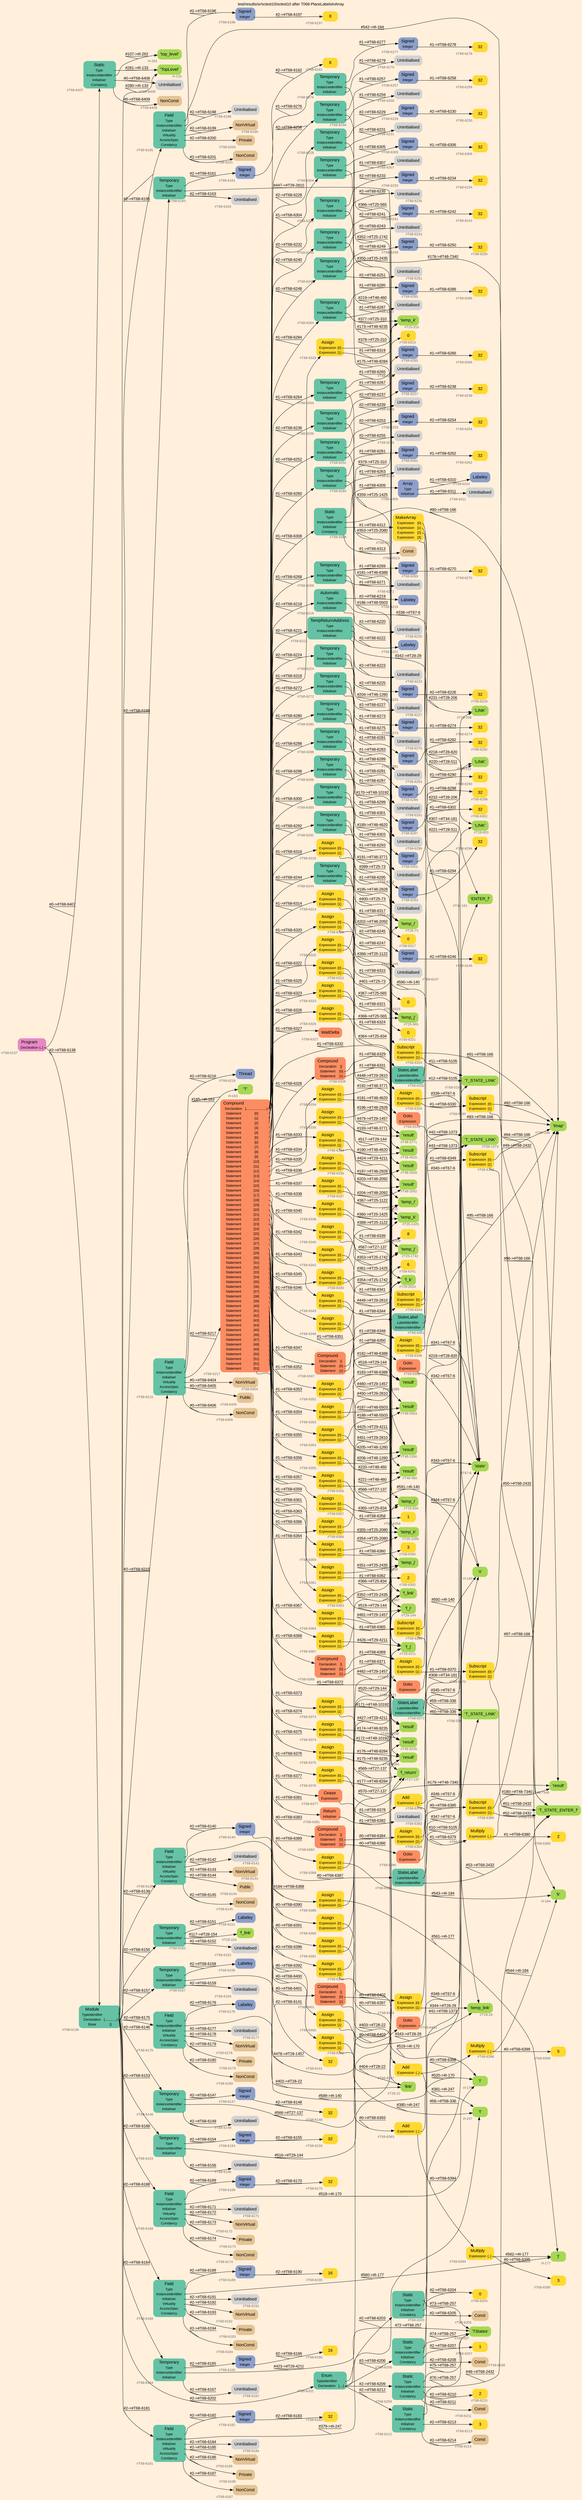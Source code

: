 digraph "test/results/sr/sctest10/sctest10 after T068-PlaceLabelsInArray" {
label = "test/results/sr/sctest10/sctest10 after T068-PlaceLabelsInArray"
labelloc = t
graph [
    rankdir = "LR"
    ranksep = 0.3
    bgcolor = antiquewhite1
    color = black
    fontcolor = black
    fontname = "Arial"
];
node [
    fontname = "Arial"
];
edge [
    fontname = "Arial"
];

// -------------------- node figure --------------------
// -------- block #T68-6137 ----------
"#T68-6137" [
    fillcolor = "/set28/4"
    xlabel = "#T68-6137"
    fontsize = "12"
    fontcolor = grey40
    shape = "plaintext"
    label = <<TABLE BORDER="0" CELLBORDER="0" CELLSPACING="0">
     <TR><TD><FONT COLOR="black" POINT-SIZE="15">Program</FONT></TD></TR>
     <TR><TD><FONT COLOR="black" POINT-SIZE="12">Declaration</FONT></TD><TD PORT="port0"><FONT COLOR="black" POINT-SIZE="12">{..}</FONT></TD></TR>
    </TABLE>>
    style = "rounded,filled"
];

// -------- block #T68-6138 ----------
"#T68-6138" [
    fillcolor = "/set28/1"
    xlabel = "#T68-6138"
    fontsize = "12"
    fontcolor = grey40
    shape = "plaintext"
    label = <<TABLE BORDER="0" CELLBORDER="0" CELLSPACING="0">
     <TR><TD><FONT COLOR="black" POINT-SIZE="15">Module</FONT></TD></TR>
     <TR><TD><FONT COLOR="black" POINT-SIZE="12">TypeIdentifier</FONT></TD><TD PORT="port0"></TD></TR>
     <TR><TD><FONT COLOR="black" POINT-SIZE="12">Declaration</FONT></TD><TD PORT="port1"><FONT COLOR="black" POINT-SIZE="12">{..............}</FONT></TD></TR>
     <TR><TD><FONT COLOR="black" POINT-SIZE="12">Base</FONT></TD><TD PORT="port2"><FONT COLOR="black" POINT-SIZE="12">{}</FONT></TD></TR>
    </TABLE>>
    style = "rounded,filled"
];

// -------- block #I-133 ----------
"#I-133" [
    fillcolor = "/set28/5"
    xlabel = "#I-133"
    fontsize = "12"
    fontcolor = grey40
    shape = "plaintext"
    label = <<TABLE BORDER="0" CELLBORDER="0" CELLSPACING="0">
     <TR><TD><FONT COLOR="black" POINT-SIZE="15">'TopLevel'</FONT></TD></TR>
    </TABLE>>
    style = "rounded,filled"
];

// -------- block #T68-6139 ----------
"#T68-6139" [
    fillcolor = "/set28/1"
    xlabel = "#T68-6139"
    fontsize = "12"
    fontcolor = grey40
    shape = "plaintext"
    label = <<TABLE BORDER="0" CELLBORDER="0" CELLSPACING="0">
     <TR><TD><FONT COLOR="black" POINT-SIZE="15">Field</FONT></TD></TR>
     <TR><TD><FONT COLOR="black" POINT-SIZE="12">Type</FONT></TD><TD PORT="port0"></TD></TR>
     <TR><TD><FONT COLOR="black" POINT-SIZE="12">InstanceIdentifier</FONT></TD><TD PORT="port1"></TD></TR>
     <TR><TD><FONT COLOR="black" POINT-SIZE="12">Initialiser</FONT></TD><TD PORT="port2"></TD></TR>
     <TR><TD><FONT COLOR="black" POINT-SIZE="12">Virtuality</FONT></TD><TD PORT="port3"></TD></TR>
     <TR><TD><FONT COLOR="black" POINT-SIZE="12">AccessSpec</FONT></TD><TD PORT="port4"></TD></TR>
     <TR><TD><FONT COLOR="black" POINT-SIZE="12">Constancy</FONT></TD><TD PORT="port5"></TD></TR>
    </TABLE>>
    style = "rounded,filled"
];

// -------- block #T68-6140 ----------
"#T68-6140" [
    fillcolor = "/set28/3"
    xlabel = "#T68-6140"
    fontsize = "12"
    fontcolor = grey40
    shape = "plaintext"
    label = <<TABLE BORDER="0" CELLBORDER="0" CELLSPACING="0">
     <TR><TD><FONT COLOR="black" POINT-SIZE="15">Signed</FONT></TD></TR>
     <TR><TD><FONT COLOR="black" POINT-SIZE="12">Integer</FONT></TD><TD PORT="port0"></TD></TR>
    </TABLE>>
    style = "rounded,filled"
];

// -------- block #T68-6141 ----------
"#T68-6141" [
    fillcolor = "/set28/6"
    xlabel = "#T68-6141"
    fontsize = "12"
    fontcolor = grey40
    shape = "plaintext"
    label = <<TABLE BORDER="0" CELLBORDER="0" CELLSPACING="0">
     <TR><TD><FONT COLOR="black" POINT-SIZE="15">32</FONT></TD></TR>
    </TABLE>>
    style = "rounded,filled"
];

// -------- block #I-140 ----------
"#I-140" [
    fillcolor = "/set28/5"
    xlabel = "#I-140"
    fontsize = "12"
    fontcolor = grey40
    shape = "plaintext"
    label = <<TABLE BORDER="0" CELLBORDER="0" CELLSPACING="0">
     <TR><TD><FONT COLOR="black" POINT-SIZE="15">'x'</FONT></TD></TR>
    </TABLE>>
    style = "rounded,filled"
];

// -------- block #T68-6142 ----------
"#T68-6142" [
    xlabel = "#T68-6142"
    fontsize = "12"
    fontcolor = grey40
    shape = "plaintext"
    label = <<TABLE BORDER="0" CELLBORDER="0" CELLSPACING="0">
     <TR><TD><FONT COLOR="black" POINT-SIZE="15">Uninitialised</FONT></TD></TR>
    </TABLE>>
    style = "rounded,filled"
];

// -------- block #T68-6143 ----------
"#T68-6143" [
    fillcolor = "/set28/7"
    xlabel = "#T68-6143"
    fontsize = "12"
    fontcolor = grey40
    shape = "plaintext"
    label = <<TABLE BORDER="0" CELLBORDER="0" CELLSPACING="0">
     <TR><TD><FONT COLOR="black" POINT-SIZE="15">NonVirtual</FONT></TD></TR>
    </TABLE>>
    style = "rounded,filled"
];

// -------- block #T68-6144 ----------
"#T68-6144" [
    fillcolor = "/set28/7"
    xlabel = "#T68-6144"
    fontsize = "12"
    fontcolor = grey40
    shape = "plaintext"
    label = <<TABLE BORDER="0" CELLBORDER="0" CELLSPACING="0">
     <TR><TD><FONT COLOR="black" POINT-SIZE="15">Public</FONT></TD></TR>
    </TABLE>>
    style = "rounded,filled"
];

// -------- block #T68-6145 ----------
"#T68-6145" [
    fillcolor = "/set28/7"
    xlabel = "#T68-6145"
    fontsize = "12"
    fontcolor = grey40
    shape = "plaintext"
    label = <<TABLE BORDER="0" CELLBORDER="0" CELLSPACING="0">
     <TR><TD><FONT COLOR="black" POINT-SIZE="15">NonConst</FONT></TD></TR>
    </TABLE>>
    style = "rounded,filled"
];

// -------- block #T68-6146 ----------
"#T68-6146" [
    fillcolor = "/set28/1"
    xlabel = "#T68-6146"
    fontsize = "12"
    fontcolor = grey40
    shape = "plaintext"
    label = <<TABLE BORDER="0" CELLBORDER="0" CELLSPACING="0">
     <TR><TD><FONT COLOR="black" POINT-SIZE="15">Temporary</FONT></TD></TR>
     <TR><TD><FONT COLOR="black" POINT-SIZE="12">Type</FONT></TD><TD PORT="port0"></TD></TR>
     <TR><TD><FONT COLOR="black" POINT-SIZE="12">InstanceIdentifier</FONT></TD><TD PORT="port1"></TD></TR>
     <TR><TD><FONT COLOR="black" POINT-SIZE="12">Initialiser</FONT></TD><TD PORT="port2"></TD></TR>
    </TABLE>>
    style = "rounded,filled"
];

// -------- block #T68-6147 ----------
"#T68-6147" [
    fillcolor = "/set28/3"
    xlabel = "#T68-6147"
    fontsize = "12"
    fontcolor = grey40
    shape = "plaintext"
    label = <<TABLE BORDER="0" CELLBORDER="0" CELLSPACING="0">
     <TR><TD><FONT COLOR="black" POINT-SIZE="15">Signed</FONT></TD></TR>
     <TR><TD><FONT COLOR="black" POINT-SIZE="12">Integer</FONT></TD><TD PORT="port0"></TD></TR>
    </TABLE>>
    style = "rounded,filled"
];

// -------- block #T68-6148 ----------
"#T68-6148" [
    fillcolor = "/set28/6"
    xlabel = "#T68-6148"
    fontsize = "12"
    fontcolor = grey40
    shape = "plaintext"
    label = <<TABLE BORDER="0" CELLBORDER="0" CELLSPACING="0">
     <TR><TD><FONT COLOR="black" POINT-SIZE="15">32</FONT></TD></TR>
    </TABLE>>
    style = "rounded,filled"
];

// -------- block #T27-137 ----------
"#T27-137" [
    fillcolor = "/set28/5"
    xlabel = "#T27-137"
    fontsize = "12"
    fontcolor = grey40
    shape = "plaintext"
    label = <<TABLE BORDER="0" CELLBORDER="0" CELLSPACING="0">
     <TR><TD><FONT COLOR="black" POINT-SIZE="15">'f_return'</FONT></TD></TR>
    </TABLE>>
    style = "rounded,filled"
];

// -------- block #T68-6149 ----------
"#T68-6149" [
    xlabel = "#T68-6149"
    fontsize = "12"
    fontcolor = grey40
    shape = "plaintext"
    label = <<TABLE BORDER="0" CELLBORDER="0" CELLSPACING="0">
     <TR><TD><FONT COLOR="black" POINT-SIZE="15">Uninitialised</FONT></TD></TR>
    </TABLE>>
    style = "rounded,filled"
];

// -------- block #T68-6150 ----------
"#T68-6150" [
    fillcolor = "/set28/1"
    xlabel = "#T68-6150"
    fontsize = "12"
    fontcolor = grey40
    shape = "plaintext"
    label = <<TABLE BORDER="0" CELLBORDER="0" CELLSPACING="0">
     <TR><TD><FONT COLOR="black" POINT-SIZE="15">Temporary</FONT></TD></TR>
     <TR><TD><FONT COLOR="black" POINT-SIZE="12">Type</FONT></TD><TD PORT="port0"></TD></TR>
     <TR><TD><FONT COLOR="black" POINT-SIZE="12">InstanceIdentifier</FONT></TD><TD PORT="port1"></TD></TR>
     <TR><TD><FONT COLOR="black" POINT-SIZE="12">Initialiser</FONT></TD><TD PORT="port2"></TD></TR>
    </TABLE>>
    style = "rounded,filled"
];

// -------- block #T68-6151 ----------
"#T68-6151" [
    fillcolor = "/set28/3"
    xlabel = "#T68-6151"
    fontsize = "12"
    fontcolor = grey40
    shape = "plaintext"
    label = <<TABLE BORDER="0" CELLBORDER="0" CELLSPACING="0">
     <TR><TD><FONT COLOR="black" POINT-SIZE="15">Labeley</FONT></TD></TR>
    </TABLE>>
    style = "rounded,filled"
];

// -------- block #T28-154 ----------
"#T28-154" [
    fillcolor = "/set28/5"
    xlabel = "#T28-154"
    fontsize = "12"
    fontcolor = grey40
    shape = "plaintext"
    label = <<TABLE BORDER="0" CELLBORDER="0" CELLSPACING="0">
     <TR><TD><FONT COLOR="black" POINT-SIZE="15">'f_link'</FONT></TD></TR>
    </TABLE>>
    style = "rounded,filled"
];

// -------- block #T68-6152 ----------
"#T68-6152" [
    xlabel = "#T68-6152"
    fontsize = "12"
    fontcolor = grey40
    shape = "plaintext"
    label = <<TABLE BORDER="0" CELLBORDER="0" CELLSPACING="0">
     <TR><TD><FONT COLOR="black" POINT-SIZE="15">Uninitialised</FONT></TD></TR>
    </TABLE>>
    style = "rounded,filled"
];

// -------- block #T68-6153 ----------
"#T68-6153" [
    fillcolor = "/set28/1"
    xlabel = "#T68-6153"
    fontsize = "12"
    fontcolor = grey40
    shape = "plaintext"
    label = <<TABLE BORDER="0" CELLBORDER="0" CELLSPACING="0">
     <TR><TD><FONT COLOR="black" POINT-SIZE="15">Temporary</FONT></TD></TR>
     <TR><TD><FONT COLOR="black" POINT-SIZE="12">Type</FONT></TD><TD PORT="port0"></TD></TR>
     <TR><TD><FONT COLOR="black" POINT-SIZE="12">InstanceIdentifier</FONT></TD><TD PORT="port1"></TD></TR>
     <TR><TD><FONT COLOR="black" POINT-SIZE="12">Initialiser</FONT></TD><TD PORT="port2"></TD></TR>
    </TABLE>>
    style = "rounded,filled"
];

// -------- block #T68-6154 ----------
"#T68-6154" [
    fillcolor = "/set28/3"
    xlabel = "#T68-6154"
    fontsize = "12"
    fontcolor = grey40
    shape = "plaintext"
    label = <<TABLE BORDER="0" CELLBORDER="0" CELLSPACING="0">
     <TR><TD><FONT COLOR="black" POINT-SIZE="15">Signed</FONT></TD></TR>
     <TR><TD><FONT COLOR="black" POINT-SIZE="12">Integer</FONT></TD><TD PORT="port0"></TD></TR>
    </TABLE>>
    style = "rounded,filled"
];

// -------- block #T68-6155 ----------
"#T68-6155" [
    fillcolor = "/set28/6"
    xlabel = "#T68-6155"
    fontsize = "12"
    fontcolor = grey40
    shape = "plaintext"
    label = <<TABLE BORDER="0" CELLBORDER="0" CELLSPACING="0">
     <TR><TD><FONT COLOR="black" POINT-SIZE="15">32</FONT></TD></TR>
    </TABLE>>
    style = "rounded,filled"
];

// -------- block #T29-144 ----------
"#T29-144" [
    fillcolor = "/set28/5"
    xlabel = "#T29-144"
    fontsize = "12"
    fontcolor = grey40
    shape = "plaintext"
    label = <<TABLE BORDER="0" CELLBORDER="0" CELLSPACING="0">
     <TR><TD><FONT COLOR="black" POINT-SIZE="15">'f_i'</FONT></TD></TR>
    </TABLE>>
    style = "rounded,filled"
];

// -------- block #T68-6156 ----------
"#T68-6156" [
    xlabel = "#T68-6156"
    fontsize = "12"
    fontcolor = grey40
    shape = "plaintext"
    label = <<TABLE BORDER="0" CELLBORDER="0" CELLSPACING="0">
     <TR><TD><FONT COLOR="black" POINT-SIZE="15">Uninitialised</FONT></TD></TR>
    </TABLE>>
    style = "rounded,filled"
];

// -------- block #T68-6157 ----------
"#T68-6157" [
    fillcolor = "/set28/1"
    xlabel = "#T68-6157"
    fontsize = "12"
    fontcolor = grey40
    shape = "plaintext"
    label = <<TABLE BORDER="0" CELLBORDER="0" CELLSPACING="0">
     <TR><TD><FONT COLOR="black" POINT-SIZE="15">Temporary</FONT></TD></TR>
     <TR><TD><FONT COLOR="black" POINT-SIZE="12">Type</FONT></TD><TD PORT="port0"></TD></TR>
     <TR><TD><FONT COLOR="black" POINT-SIZE="12">InstanceIdentifier</FONT></TD><TD PORT="port1"></TD></TR>
     <TR><TD><FONT COLOR="black" POINT-SIZE="12">Initialiser</FONT></TD><TD PORT="port2"></TD></TR>
    </TABLE>>
    style = "rounded,filled"
];

// -------- block #T68-6158 ----------
"#T68-6158" [
    fillcolor = "/set28/3"
    xlabel = "#T68-6158"
    fontsize = "12"
    fontcolor = grey40
    shape = "plaintext"
    label = <<TABLE BORDER="0" CELLBORDER="0" CELLSPACING="0">
     <TR><TD><FONT COLOR="black" POINT-SIZE="15">Labeley</FONT></TD></TR>
    </TABLE>>
    style = "rounded,filled"
];

// -------- block #T29-1457 ----------
"#T29-1457" [
    fillcolor = "/set28/5"
    xlabel = "#T29-1457"
    fontsize = "12"
    fontcolor = grey40
    shape = "plaintext"
    label = <<TABLE BORDER="0" CELLBORDER="0" CELLSPACING="0">
     <TR><TD><FONT COLOR="black" POINT-SIZE="15">'f_link'</FONT></TD></TR>
    </TABLE>>
    style = "rounded,filled"
];

// -------- block #T68-6159 ----------
"#T68-6159" [
    xlabel = "#T68-6159"
    fontsize = "12"
    fontcolor = grey40
    shape = "plaintext"
    label = <<TABLE BORDER="0" CELLBORDER="0" CELLSPACING="0">
     <TR><TD><FONT COLOR="black" POINT-SIZE="15">Uninitialised</FONT></TD></TR>
    </TABLE>>
    style = "rounded,filled"
];

// -------- block #T68-6160 ----------
"#T68-6160" [
    fillcolor = "/set28/1"
    xlabel = "#T68-6160"
    fontsize = "12"
    fontcolor = grey40
    shape = "plaintext"
    label = <<TABLE BORDER="0" CELLBORDER="0" CELLSPACING="0">
     <TR><TD><FONT COLOR="black" POINT-SIZE="15">Temporary</FONT></TD></TR>
     <TR><TD><FONT COLOR="black" POINT-SIZE="12">Type</FONT></TD><TD PORT="port0"></TD></TR>
     <TR><TD><FONT COLOR="black" POINT-SIZE="12">InstanceIdentifier</FONT></TD><TD PORT="port1"></TD></TR>
     <TR><TD><FONT COLOR="black" POINT-SIZE="12">Initialiser</FONT></TD><TD PORT="port2"></TD></TR>
    </TABLE>>
    style = "rounded,filled"
];

// -------- block #T68-6161 ----------
"#T68-6161" [
    fillcolor = "/set28/3"
    xlabel = "#T68-6161"
    fontsize = "12"
    fontcolor = grey40
    shape = "plaintext"
    label = <<TABLE BORDER="0" CELLBORDER="0" CELLSPACING="0">
     <TR><TD><FONT COLOR="black" POINT-SIZE="15">Signed</FONT></TD></TR>
     <TR><TD><FONT COLOR="black" POINT-SIZE="12">Integer</FONT></TD><TD PORT="port0"></TD></TR>
    </TABLE>>
    style = "rounded,filled"
];

// -------- block #T68-6162 ----------
"#T68-6162" [
    fillcolor = "/set28/6"
    xlabel = "#T68-6162"
    fontsize = "12"
    fontcolor = grey40
    shape = "plaintext"
    label = <<TABLE BORDER="0" CELLBORDER="0" CELLSPACING="0">
     <TR><TD><FONT COLOR="black" POINT-SIZE="15">8</FONT></TD></TR>
    </TABLE>>
    style = "rounded,filled"
];

// -------- block #T29-2810 ----------
"#T29-2810" [
    fillcolor = "/set28/5"
    xlabel = "#T29-2810"
    fontsize = "12"
    fontcolor = grey40
    shape = "plaintext"
    label = <<TABLE BORDER="0" CELLBORDER="0" CELLSPACING="0">
     <TR><TD><FONT COLOR="black" POINT-SIZE="15">'f_k'</FONT></TD></TR>
    </TABLE>>
    style = "rounded,filled"
];

// -------- block #T68-6163 ----------
"#T68-6163" [
    xlabel = "#T68-6163"
    fontsize = "12"
    fontcolor = grey40
    shape = "plaintext"
    label = <<TABLE BORDER="0" CELLBORDER="0" CELLSPACING="0">
     <TR><TD><FONT COLOR="black" POINT-SIZE="15">Uninitialised</FONT></TD></TR>
    </TABLE>>
    style = "rounded,filled"
];

// -------- block #T68-6164 ----------
"#T68-6164" [
    fillcolor = "/set28/1"
    xlabel = "#T68-6164"
    fontsize = "12"
    fontcolor = grey40
    shape = "plaintext"
    label = <<TABLE BORDER="0" CELLBORDER="0" CELLSPACING="0">
     <TR><TD><FONT COLOR="black" POINT-SIZE="15">Temporary</FONT></TD></TR>
     <TR><TD><FONT COLOR="black" POINT-SIZE="12">Type</FONT></TD><TD PORT="port0"></TD></TR>
     <TR><TD><FONT COLOR="black" POINT-SIZE="12">InstanceIdentifier</FONT></TD><TD PORT="port1"></TD></TR>
     <TR><TD><FONT COLOR="black" POINT-SIZE="12">Initialiser</FONT></TD><TD PORT="port2"></TD></TR>
    </TABLE>>
    style = "rounded,filled"
];

// -------- block #T68-6165 ----------
"#T68-6165" [
    fillcolor = "/set28/3"
    xlabel = "#T68-6165"
    fontsize = "12"
    fontcolor = grey40
    shape = "plaintext"
    label = <<TABLE BORDER="0" CELLBORDER="0" CELLSPACING="0">
     <TR><TD><FONT COLOR="black" POINT-SIZE="15">Signed</FONT></TD></TR>
     <TR><TD><FONT COLOR="black" POINT-SIZE="12">Integer</FONT></TD><TD PORT="port0"></TD></TR>
    </TABLE>>
    style = "rounded,filled"
];

// -------- block #T68-6166 ----------
"#T68-6166" [
    fillcolor = "/set28/6"
    xlabel = "#T68-6166"
    fontsize = "12"
    fontcolor = grey40
    shape = "plaintext"
    label = <<TABLE BORDER="0" CELLBORDER="0" CELLSPACING="0">
     <TR><TD><FONT COLOR="black" POINT-SIZE="15">16</FONT></TD></TR>
    </TABLE>>
    style = "rounded,filled"
];

// -------- block #T29-4211 ----------
"#T29-4211" [
    fillcolor = "/set28/5"
    xlabel = "#T29-4211"
    fontsize = "12"
    fontcolor = grey40
    shape = "plaintext"
    label = <<TABLE BORDER="0" CELLBORDER="0" CELLSPACING="0">
     <TR><TD><FONT COLOR="black" POINT-SIZE="15">'f_j'</FONT></TD></TR>
    </TABLE>>
    style = "rounded,filled"
];

// -------- block #T68-6167 ----------
"#T68-6167" [
    xlabel = "#T68-6167"
    fontsize = "12"
    fontcolor = grey40
    shape = "plaintext"
    label = <<TABLE BORDER="0" CELLBORDER="0" CELLSPACING="0">
     <TR><TD><FONT COLOR="black" POINT-SIZE="15">Uninitialised</FONT></TD></TR>
    </TABLE>>
    style = "rounded,filled"
];

// -------- block #T68-6168 ----------
"#T68-6168" [
    fillcolor = "/set28/1"
    xlabel = "#T68-6168"
    fontsize = "12"
    fontcolor = grey40
    shape = "plaintext"
    label = <<TABLE BORDER="0" CELLBORDER="0" CELLSPACING="0">
     <TR><TD><FONT COLOR="black" POINT-SIZE="15">Field</FONT></TD></TR>
     <TR><TD><FONT COLOR="black" POINT-SIZE="12">Type</FONT></TD><TD PORT="port0"></TD></TR>
     <TR><TD><FONT COLOR="black" POINT-SIZE="12">InstanceIdentifier</FONT></TD><TD PORT="port1"></TD></TR>
     <TR><TD><FONT COLOR="black" POINT-SIZE="12">Initialiser</FONT></TD><TD PORT="port2"></TD></TR>
     <TR><TD><FONT COLOR="black" POINT-SIZE="12">Virtuality</FONT></TD><TD PORT="port3"></TD></TR>
     <TR><TD><FONT COLOR="black" POINT-SIZE="12">AccessSpec</FONT></TD><TD PORT="port4"></TD></TR>
     <TR><TD><FONT COLOR="black" POINT-SIZE="12">Constancy</FONT></TD><TD PORT="port5"></TD></TR>
    </TABLE>>
    style = "rounded,filled"
];

// -------- block #T68-6169 ----------
"#T68-6169" [
    fillcolor = "/set28/3"
    xlabel = "#T68-6169"
    fontsize = "12"
    fontcolor = grey40
    shape = "plaintext"
    label = <<TABLE BORDER="0" CELLBORDER="0" CELLSPACING="0">
     <TR><TD><FONT COLOR="black" POINT-SIZE="15">Signed</FONT></TD></TR>
     <TR><TD><FONT COLOR="black" POINT-SIZE="12">Integer</FONT></TD><TD PORT="port0"></TD></TR>
    </TABLE>>
    style = "rounded,filled"
];

// -------- block #T68-6170 ----------
"#T68-6170" [
    fillcolor = "/set28/6"
    xlabel = "#T68-6170"
    fontsize = "12"
    fontcolor = grey40
    shape = "plaintext"
    label = <<TABLE BORDER="0" CELLBORDER="0" CELLSPACING="0">
     <TR><TD><FONT COLOR="black" POINT-SIZE="15">32</FONT></TD></TR>
    </TABLE>>
    style = "rounded,filled"
];

// -------- block #I-170 ----------
"#I-170" [
    fillcolor = "/set28/5"
    xlabel = "#I-170"
    fontsize = "12"
    fontcolor = grey40
    shape = "plaintext"
    label = <<TABLE BORDER="0" CELLBORDER="0" CELLSPACING="0">
     <TR><TD><FONT COLOR="black" POINT-SIZE="15">'i'</FONT></TD></TR>
    </TABLE>>
    style = "rounded,filled"
];

// -------- block #T68-6171 ----------
"#T68-6171" [
    xlabel = "#T68-6171"
    fontsize = "12"
    fontcolor = grey40
    shape = "plaintext"
    label = <<TABLE BORDER="0" CELLBORDER="0" CELLSPACING="0">
     <TR><TD><FONT COLOR="black" POINT-SIZE="15">Uninitialised</FONT></TD></TR>
    </TABLE>>
    style = "rounded,filled"
];

// -------- block #T68-6172 ----------
"#T68-6172" [
    fillcolor = "/set28/7"
    xlabel = "#T68-6172"
    fontsize = "12"
    fontcolor = grey40
    shape = "plaintext"
    label = <<TABLE BORDER="0" CELLBORDER="0" CELLSPACING="0">
     <TR><TD><FONT COLOR="black" POINT-SIZE="15">NonVirtual</FONT></TD></TR>
    </TABLE>>
    style = "rounded,filled"
];

// -------- block #T68-6173 ----------
"#T68-6173" [
    fillcolor = "/set28/7"
    xlabel = "#T68-6173"
    fontsize = "12"
    fontcolor = grey40
    shape = "plaintext"
    label = <<TABLE BORDER="0" CELLBORDER="0" CELLSPACING="0">
     <TR><TD><FONT COLOR="black" POINT-SIZE="15">Private</FONT></TD></TR>
    </TABLE>>
    style = "rounded,filled"
];

// -------- block #T68-6174 ----------
"#T68-6174" [
    fillcolor = "/set28/7"
    xlabel = "#T68-6174"
    fontsize = "12"
    fontcolor = grey40
    shape = "plaintext"
    label = <<TABLE BORDER="0" CELLBORDER="0" CELLSPACING="0">
     <TR><TD><FONT COLOR="black" POINT-SIZE="15">NonConst</FONT></TD></TR>
    </TABLE>>
    style = "rounded,filled"
];

// -------- block #T68-6175 ----------
"#T68-6175" [
    fillcolor = "/set28/1"
    xlabel = "#T68-6175"
    fontsize = "12"
    fontcolor = grey40
    shape = "plaintext"
    label = <<TABLE BORDER="0" CELLBORDER="0" CELLSPACING="0">
     <TR><TD><FONT COLOR="black" POINT-SIZE="15">Field</FONT></TD></TR>
     <TR><TD><FONT COLOR="black" POINT-SIZE="12">Type</FONT></TD><TD PORT="port0"></TD></TR>
     <TR><TD><FONT COLOR="black" POINT-SIZE="12">InstanceIdentifier</FONT></TD><TD PORT="port1"></TD></TR>
     <TR><TD><FONT COLOR="black" POINT-SIZE="12">Initialiser</FONT></TD><TD PORT="port2"></TD></TR>
     <TR><TD><FONT COLOR="black" POINT-SIZE="12">Virtuality</FONT></TD><TD PORT="port3"></TD></TR>
     <TR><TD><FONT COLOR="black" POINT-SIZE="12">AccessSpec</FONT></TD><TD PORT="port4"></TD></TR>
     <TR><TD><FONT COLOR="black" POINT-SIZE="12">Constancy</FONT></TD><TD PORT="port5"></TD></TR>
    </TABLE>>
    style = "rounded,filled"
];

// -------- block #T68-6176 ----------
"#T68-6176" [
    fillcolor = "/set28/3"
    xlabel = "#T68-6176"
    fontsize = "12"
    fontcolor = grey40
    shape = "plaintext"
    label = <<TABLE BORDER="0" CELLBORDER="0" CELLSPACING="0">
     <TR><TD><FONT COLOR="black" POINT-SIZE="15">Labeley</FONT></TD></TR>
    </TABLE>>
    style = "rounded,filled"
];

// -------- block #T28-22 ----------
"#T28-22" [
    fillcolor = "/set28/5"
    xlabel = "#T28-22"
    fontsize = "12"
    fontcolor = grey40
    shape = "plaintext"
    label = <<TABLE BORDER="0" CELLBORDER="0" CELLSPACING="0">
     <TR><TD><FONT COLOR="black" POINT-SIZE="15">'link'</FONT></TD></TR>
    </TABLE>>
    style = "rounded,filled"
];

// -------- block #T68-6177 ----------
"#T68-6177" [
    xlabel = "#T68-6177"
    fontsize = "12"
    fontcolor = grey40
    shape = "plaintext"
    label = <<TABLE BORDER="0" CELLBORDER="0" CELLSPACING="0">
     <TR><TD><FONT COLOR="black" POINT-SIZE="15">Uninitialised</FONT></TD></TR>
    </TABLE>>
    style = "rounded,filled"
];

// -------- block #T68-6178 ----------
"#T68-6178" [
    fillcolor = "/set28/7"
    xlabel = "#T68-6178"
    fontsize = "12"
    fontcolor = grey40
    shape = "plaintext"
    label = <<TABLE BORDER="0" CELLBORDER="0" CELLSPACING="0">
     <TR><TD><FONT COLOR="black" POINT-SIZE="15">NonVirtual</FONT></TD></TR>
    </TABLE>>
    style = "rounded,filled"
];

// -------- block #T68-6179 ----------
"#T68-6179" [
    fillcolor = "/set28/7"
    xlabel = "#T68-6179"
    fontsize = "12"
    fontcolor = grey40
    shape = "plaintext"
    label = <<TABLE BORDER="0" CELLBORDER="0" CELLSPACING="0">
     <TR><TD><FONT COLOR="black" POINT-SIZE="15">Private</FONT></TD></TR>
    </TABLE>>
    style = "rounded,filled"
];

// -------- block #T68-6180 ----------
"#T68-6180" [
    fillcolor = "/set28/7"
    xlabel = "#T68-6180"
    fontsize = "12"
    fontcolor = grey40
    shape = "plaintext"
    label = <<TABLE BORDER="0" CELLBORDER="0" CELLSPACING="0">
     <TR><TD><FONT COLOR="black" POINT-SIZE="15">NonConst</FONT></TD></TR>
    </TABLE>>
    style = "rounded,filled"
];

// -------- block #T68-6181 ----------
"#T68-6181" [
    fillcolor = "/set28/1"
    xlabel = "#T68-6181"
    fontsize = "12"
    fontcolor = grey40
    shape = "plaintext"
    label = <<TABLE BORDER="0" CELLBORDER="0" CELLSPACING="0">
     <TR><TD><FONT COLOR="black" POINT-SIZE="15">Field</FONT></TD></TR>
     <TR><TD><FONT COLOR="black" POINT-SIZE="12">Type</FONT></TD><TD PORT="port0"></TD></TR>
     <TR><TD><FONT COLOR="black" POINT-SIZE="12">InstanceIdentifier</FONT></TD><TD PORT="port1"></TD></TR>
     <TR><TD><FONT COLOR="black" POINT-SIZE="12">Initialiser</FONT></TD><TD PORT="port2"></TD></TR>
     <TR><TD><FONT COLOR="black" POINT-SIZE="12">Virtuality</FONT></TD><TD PORT="port3"></TD></TR>
     <TR><TD><FONT COLOR="black" POINT-SIZE="12">AccessSpec</FONT></TD><TD PORT="port4"></TD></TR>
     <TR><TD><FONT COLOR="black" POINT-SIZE="12">Constancy</FONT></TD><TD PORT="port5"></TD></TR>
    </TABLE>>
    style = "rounded,filled"
];

// -------- block #T68-6182 ----------
"#T68-6182" [
    fillcolor = "/set28/3"
    xlabel = "#T68-6182"
    fontsize = "12"
    fontcolor = grey40
    shape = "plaintext"
    label = <<TABLE BORDER="0" CELLBORDER="0" CELLSPACING="0">
     <TR><TD><FONT COLOR="black" POINT-SIZE="15">Signed</FONT></TD></TR>
     <TR><TD><FONT COLOR="black" POINT-SIZE="12">Integer</FONT></TD><TD PORT="port0"></TD></TR>
    </TABLE>>
    style = "rounded,filled"
];

// -------- block #T68-6183 ----------
"#T68-6183" [
    fillcolor = "/set28/6"
    xlabel = "#T68-6183"
    fontsize = "12"
    fontcolor = grey40
    shape = "plaintext"
    label = <<TABLE BORDER="0" CELLBORDER="0" CELLSPACING="0">
     <TR><TD><FONT COLOR="black" POINT-SIZE="15">32</FONT></TD></TR>
    </TABLE>>
    style = "rounded,filled"
];

// -------- block #I-247 ----------
"#I-247" [
    fillcolor = "/set28/5"
    xlabel = "#I-247"
    fontsize = "12"
    fontcolor = grey40
    shape = "plaintext"
    label = <<TABLE BORDER="0" CELLBORDER="0" CELLSPACING="0">
     <TR><TD><FONT COLOR="black" POINT-SIZE="15">'t'</FONT></TD></TR>
    </TABLE>>
    style = "rounded,filled"
];

// -------- block #T68-6184 ----------
"#T68-6184" [
    xlabel = "#T68-6184"
    fontsize = "12"
    fontcolor = grey40
    shape = "plaintext"
    label = <<TABLE BORDER="0" CELLBORDER="0" CELLSPACING="0">
     <TR><TD><FONT COLOR="black" POINT-SIZE="15">Uninitialised</FONT></TD></TR>
    </TABLE>>
    style = "rounded,filled"
];

// -------- block #T68-6185 ----------
"#T68-6185" [
    fillcolor = "/set28/7"
    xlabel = "#T68-6185"
    fontsize = "12"
    fontcolor = grey40
    shape = "plaintext"
    label = <<TABLE BORDER="0" CELLBORDER="0" CELLSPACING="0">
     <TR><TD><FONT COLOR="black" POINT-SIZE="15">NonVirtual</FONT></TD></TR>
    </TABLE>>
    style = "rounded,filled"
];

// -------- block #T68-6186 ----------
"#T68-6186" [
    fillcolor = "/set28/7"
    xlabel = "#T68-6186"
    fontsize = "12"
    fontcolor = grey40
    shape = "plaintext"
    label = <<TABLE BORDER="0" CELLBORDER="0" CELLSPACING="0">
     <TR><TD><FONT COLOR="black" POINT-SIZE="15">Private</FONT></TD></TR>
    </TABLE>>
    style = "rounded,filled"
];

// -------- block #T68-6187 ----------
"#T68-6187" [
    fillcolor = "/set28/7"
    xlabel = "#T68-6187"
    fontsize = "12"
    fontcolor = grey40
    shape = "plaintext"
    label = <<TABLE BORDER="0" CELLBORDER="0" CELLSPACING="0">
     <TR><TD><FONT COLOR="black" POINT-SIZE="15">NonConst</FONT></TD></TR>
    </TABLE>>
    style = "rounded,filled"
];

// -------- block #T68-6188 ----------
"#T68-6188" [
    fillcolor = "/set28/1"
    xlabel = "#T68-6188"
    fontsize = "12"
    fontcolor = grey40
    shape = "plaintext"
    label = <<TABLE BORDER="0" CELLBORDER="0" CELLSPACING="0">
     <TR><TD><FONT COLOR="black" POINT-SIZE="15">Field</FONT></TD></TR>
     <TR><TD><FONT COLOR="black" POINT-SIZE="12">Type</FONT></TD><TD PORT="port0"></TD></TR>
     <TR><TD><FONT COLOR="black" POINT-SIZE="12">InstanceIdentifier</FONT></TD><TD PORT="port1"></TD></TR>
     <TR><TD><FONT COLOR="black" POINT-SIZE="12">Initialiser</FONT></TD><TD PORT="port2"></TD></TR>
     <TR><TD><FONT COLOR="black" POINT-SIZE="12">Virtuality</FONT></TD><TD PORT="port3"></TD></TR>
     <TR><TD><FONT COLOR="black" POINT-SIZE="12">AccessSpec</FONT></TD><TD PORT="port4"></TD></TR>
     <TR><TD><FONT COLOR="black" POINT-SIZE="12">Constancy</FONT></TD><TD PORT="port5"></TD></TR>
    </TABLE>>
    style = "rounded,filled"
];

// -------- block #T68-6189 ----------
"#T68-6189" [
    fillcolor = "/set28/3"
    xlabel = "#T68-6189"
    fontsize = "12"
    fontcolor = grey40
    shape = "plaintext"
    label = <<TABLE BORDER="0" CELLBORDER="0" CELLSPACING="0">
     <TR><TD><FONT COLOR="black" POINT-SIZE="15">Signed</FONT></TD></TR>
     <TR><TD><FONT COLOR="black" POINT-SIZE="12">Integer</FONT></TD><TD PORT="port0"></TD></TR>
    </TABLE>>
    style = "rounded,filled"
];

// -------- block #T68-6190 ----------
"#T68-6190" [
    fillcolor = "/set28/6"
    xlabel = "#T68-6190"
    fontsize = "12"
    fontcolor = grey40
    shape = "plaintext"
    label = <<TABLE BORDER="0" CELLBORDER="0" CELLSPACING="0">
     <TR><TD><FONT COLOR="black" POINT-SIZE="15">16</FONT></TD></TR>
    </TABLE>>
    style = "rounded,filled"
];

// -------- block #I-177 ----------
"#I-177" [
    fillcolor = "/set28/5"
    xlabel = "#I-177"
    fontsize = "12"
    fontcolor = grey40
    shape = "plaintext"
    label = <<TABLE BORDER="0" CELLBORDER="0" CELLSPACING="0">
     <TR><TD><FONT COLOR="black" POINT-SIZE="15">'j'</FONT></TD></TR>
    </TABLE>>
    style = "rounded,filled"
];

// -------- block #T68-6191 ----------
"#T68-6191" [
    xlabel = "#T68-6191"
    fontsize = "12"
    fontcolor = grey40
    shape = "plaintext"
    label = <<TABLE BORDER="0" CELLBORDER="0" CELLSPACING="0">
     <TR><TD><FONT COLOR="black" POINT-SIZE="15">Uninitialised</FONT></TD></TR>
    </TABLE>>
    style = "rounded,filled"
];

// -------- block #T68-6192 ----------
"#T68-6192" [
    fillcolor = "/set28/7"
    xlabel = "#T68-6192"
    fontsize = "12"
    fontcolor = grey40
    shape = "plaintext"
    label = <<TABLE BORDER="0" CELLBORDER="0" CELLSPACING="0">
     <TR><TD><FONT COLOR="black" POINT-SIZE="15">NonVirtual</FONT></TD></TR>
    </TABLE>>
    style = "rounded,filled"
];

// -------- block #T68-6193 ----------
"#T68-6193" [
    fillcolor = "/set28/7"
    xlabel = "#T68-6193"
    fontsize = "12"
    fontcolor = grey40
    shape = "plaintext"
    label = <<TABLE BORDER="0" CELLBORDER="0" CELLSPACING="0">
     <TR><TD><FONT COLOR="black" POINT-SIZE="15">Private</FONT></TD></TR>
    </TABLE>>
    style = "rounded,filled"
];

// -------- block #T68-6194 ----------
"#T68-6194" [
    fillcolor = "/set28/7"
    xlabel = "#T68-6194"
    fontsize = "12"
    fontcolor = grey40
    shape = "plaintext"
    label = <<TABLE BORDER="0" CELLBORDER="0" CELLSPACING="0">
     <TR><TD><FONT COLOR="black" POINT-SIZE="15">NonConst</FONT></TD></TR>
    </TABLE>>
    style = "rounded,filled"
];

// -------- block #T68-6195 ----------
"#T68-6195" [
    fillcolor = "/set28/1"
    xlabel = "#T68-6195"
    fontsize = "12"
    fontcolor = grey40
    shape = "plaintext"
    label = <<TABLE BORDER="0" CELLBORDER="0" CELLSPACING="0">
     <TR><TD><FONT COLOR="black" POINT-SIZE="15">Field</FONT></TD></TR>
     <TR><TD><FONT COLOR="black" POINT-SIZE="12">Type</FONT></TD><TD PORT="port0"></TD></TR>
     <TR><TD><FONT COLOR="black" POINT-SIZE="12">InstanceIdentifier</FONT></TD><TD PORT="port1"></TD></TR>
     <TR><TD><FONT COLOR="black" POINT-SIZE="12">Initialiser</FONT></TD><TD PORT="port2"></TD></TR>
     <TR><TD><FONT COLOR="black" POINT-SIZE="12">Virtuality</FONT></TD><TD PORT="port3"></TD></TR>
     <TR><TD><FONT COLOR="black" POINT-SIZE="12">AccessSpec</FONT></TD><TD PORT="port4"></TD></TR>
     <TR><TD><FONT COLOR="black" POINT-SIZE="12">Constancy</FONT></TD><TD PORT="port5"></TD></TR>
    </TABLE>>
    style = "rounded,filled"
];

// -------- block #T68-6196 ----------
"#T68-6196" [
    fillcolor = "/set28/3"
    xlabel = "#T68-6196"
    fontsize = "12"
    fontcolor = grey40
    shape = "plaintext"
    label = <<TABLE BORDER="0" CELLBORDER="0" CELLSPACING="0">
     <TR><TD><FONT COLOR="black" POINT-SIZE="15">Signed</FONT></TD></TR>
     <TR><TD><FONT COLOR="black" POINT-SIZE="12">Integer</FONT></TD><TD PORT="port0"></TD></TR>
    </TABLE>>
    style = "rounded,filled"
];

// -------- block #T68-6197 ----------
"#T68-6197" [
    fillcolor = "/set28/6"
    xlabel = "#T68-6197"
    fontsize = "12"
    fontcolor = grey40
    shape = "plaintext"
    label = <<TABLE BORDER="0" CELLBORDER="0" CELLSPACING="0">
     <TR><TD><FONT COLOR="black" POINT-SIZE="15">8</FONT></TD></TR>
    </TABLE>>
    style = "rounded,filled"
];

// -------- block #I-184 ----------
"#I-184" [
    fillcolor = "/set28/5"
    xlabel = "#I-184"
    fontsize = "12"
    fontcolor = grey40
    shape = "plaintext"
    label = <<TABLE BORDER="0" CELLBORDER="0" CELLSPACING="0">
     <TR><TD><FONT COLOR="black" POINT-SIZE="15">'k'</FONT></TD></TR>
    </TABLE>>
    style = "rounded,filled"
];

// -------- block #T68-6198 ----------
"#T68-6198" [
    xlabel = "#T68-6198"
    fontsize = "12"
    fontcolor = grey40
    shape = "plaintext"
    label = <<TABLE BORDER="0" CELLBORDER="0" CELLSPACING="0">
     <TR><TD><FONT COLOR="black" POINT-SIZE="15">Uninitialised</FONT></TD></TR>
    </TABLE>>
    style = "rounded,filled"
];

// -------- block #T68-6199 ----------
"#T68-6199" [
    fillcolor = "/set28/7"
    xlabel = "#T68-6199"
    fontsize = "12"
    fontcolor = grey40
    shape = "plaintext"
    label = <<TABLE BORDER="0" CELLBORDER="0" CELLSPACING="0">
     <TR><TD><FONT COLOR="black" POINT-SIZE="15">NonVirtual</FONT></TD></TR>
    </TABLE>>
    style = "rounded,filled"
];

// -------- block #T68-6200 ----------
"#T68-6200" [
    fillcolor = "/set28/7"
    xlabel = "#T68-6200"
    fontsize = "12"
    fontcolor = grey40
    shape = "plaintext"
    label = <<TABLE BORDER="0" CELLBORDER="0" CELLSPACING="0">
     <TR><TD><FONT COLOR="black" POINT-SIZE="15">Private</FONT></TD></TR>
    </TABLE>>
    style = "rounded,filled"
];

// -------- block #T68-6201 ----------
"#T68-6201" [
    fillcolor = "/set28/7"
    xlabel = "#T68-6201"
    fontsize = "12"
    fontcolor = grey40
    shape = "plaintext"
    label = <<TABLE BORDER="0" CELLBORDER="0" CELLSPACING="0">
     <TR><TD><FONT COLOR="black" POINT-SIZE="15">NonConst</FONT></TD></TR>
    </TABLE>>
    style = "rounded,filled"
];

// -------- block #T68-6202 ----------
"#T68-6202" [
    fillcolor = "/set28/1"
    xlabel = "#T68-6202"
    fontsize = "12"
    fontcolor = grey40
    shape = "plaintext"
    label = <<TABLE BORDER="0" CELLBORDER="0" CELLSPACING="0">
     <TR><TD><FONT COLOR="black" POINT-SIZE="15">Enum</FONT></TD></TR>
     <TR><TD><FONT COLOR="black" POINT-SIZE="12">TypeIdentifier</FONT></TD><TD PORT="port0"></TD></TR>
     <TR><TD><FONT COLOR="black" POINT-SIZE="12">Declaration</FONT></TD><TD PORT="port1"><FONT COLOR="black" POINT-SIZE="12">{....}</FONT></TD></TR>
    </TABLE>>
    style = "rounded,filled"
];

// -------- block #T68-257 ----------
"#T68-257" [
    fillcolor = "/set28/5"
    xlabel = "#T68-257"
    fontsize = "12"
    fontcolor = grey40
    shape = "plaintext"
    label = <<TABLE BORDER="0" CELLBORDER="0" CELLSPACING="0">
     <TR><TD><FONT COLOR="black" POINT-SIZE="15">'TStates'</FONT></TD></TR>
    </TABLE>>
    style = "rounded,filled"
];

// -------- block #T68-6203 ----------
"#T68-6203" [
    fillcolor = "/set28/1"
    xlabel = "#T68-6203"
    fontsize = "12"
    fontcolor = grey40
    shape = "plaintext"
    label = <<TABLE BORDER="0" CELLBORDER="0" CELLSPACING="0">
     <TR><TD><FONT COLOR="black" POINT-SIZE="15">Static</FONT></TD></TR>
     <TR><TD><FONT COLOR="black" POINT-SIZE="12">Type</FONT></TD><TD PORT="port0"></TD></TR>
     <TR><TD><FONT COLOR="black" POINT-SIZE="12">InstanceIdentifier</FONT></TD><TD PORT="port1"></TD></TR>
     <TR><TD><FONT COLOR="black" POINT-SIZE="12">Initialiser</FONT></TD><TD PORT="port2"></TD></TR>
     <TR><TD><FONT COLOR="black" POINT-SIZE="12">Constancy</FONT></TD><TD PORT="port3"></TD></TR>
    </TABLE>>
    style = "rounded,filled"
];

// -------- block #T68-336 ----------
"#T68-336" [
    fillcolor = "/set28/5"
    xlabel = "#T68-336"
    fontsize = "12"
    fontcolor = grey40
    shape = "plaintext"
    label = <<TABLE BORDER="0" CELLBORDER="0" CELLSPACING="0">
     <TR><TD><FONT COLOR="black" POINT-SIZE="15">'T_STATE_LINK'</FONT></TD></TR>
    </TABLE>>
    style = "rounded,filled"
];

// -------- block #T68-6204 ----------
"#T68-6204" [
    fillcolor = "/set28/6"
    xlabel = "#T68-6204"
    fontsize = "12"
    fontcolor = grey40
    shape = "plaintext"
    label = <<TABLE BORDER="0" CELLBORDER="0" CELLSPACING="0">
     <TR><TD><FONT COLOR="black" POINT-SIZE="15">0</FONT></TD></TR>
    </TABLE>>
    style = "rounded,filled"
];

// -------- block #T68-6205 ----------
"#T68-6205" [
    fillcolor = "/set28/7"
    xlabel = "#T68-6205"
    fontsize = "12"
    fontcolor = grey40
    shape = "plaintext"
    label = <<TABLE BORDER="0" CELLBORDER="0" CELLSPACING="0">
     <TR><TD><FONT COLOR="black" POINT-SIZE="15">Const</FONT></TD></TR>
    </TABLE>>
    style = "rounded,filled"
];

// -------- block #T68-6206 ----------
"#T68-6206" [
    fillcolor = "/set28/1"
    xlabel = "#T68-6206"
    fontsize = "12"
    fontcolor = grey40
    shape = "plaintext"
    label = <<TABLE BORDER="0" CELLBORDER="0" CELLSPACING="0">
     <TR><TD><FONT COLOR="black" POINT-SIZE="15">Static</FONT></TD></TR>
     <TR><TD><FONT COLOR="black" POINT-SIZE="12">Type</FONT></TD><TD PORT="port0"></TD></TR>
     <TR><TD><FONT COLOR="black" POINT-SIZE="12">InstanceIdentifier</FONT></TD><TD PORT="port1"></TD></TR>
     <TR><TD><FONT COLOR="black" POINT-SIZE="12">Initialiser</FONT></TD><TD PORT="port2"></TD></TR>
     <TR><TD><FONT COLOR="black" POINT-SIZE="12">Constancy</FONT></TD><TD PORT="port3"></TD></TR>
    </TABLE>>
    style = "rounded,filled"
];

// -------- block #T68-1373 ----------
"#T68-1373" [
    fillcolor = "/set28/5"
    xlabel = "#T68-1373"
    fontsize = "12"
    fontcolor = grey40
    shape = "plaintext"
    label = <<TABLE BORDER="0" CELLBORDER="0" CELLSPACING="0">
     <TR><TD><FONT COLOR="black" POINT-SIZE="15">'T_STATE_LINK'</FONT></TD></TR>
    </TABLE>>
    style = "rounded,filled"
];

// -------- block #T68-6207 ----------
"#T68-6207" [
    fillcolor = "/set28/6"
    xlabel = "#T68-6207"
    fontsize = "12"
    fontcolor = grey40
    shape = "plaintext"
    label = <<TABLE BORDER="0" CELLBORDER="0" CELLSPACING="0">
     <TR><TD><FONT COLOR="black" POINT-SIZE="15">1</FONT></TD></TR>
    </TABLE>>
    style = "rounded,filled"
];

// -------- block #T68-6208 ----------
"#T68-6208" [
    fillcolor = "/set28/7"
    xlabel = "#T68-6208"
    fontsize = "12"
    fontcolor = grey40
    shape = "plaintext"
    label = <<TABLE BORDER="0" CELLBORDER="0" CELLSPACING="0">
     <TR><TD><FONT COLOR="black" POINT-SIZE="15">Const</FONT></TD></TR>
    </TABLE>>
    style = "rounded,filled"
];

// -------- block #T68-6209 ----------
"#T68-6209" [
    fillcolor = "/set28/1"
    xlabel = "#T68-6209"
    fontsize = "12"
    fontcolor = grey40
    shape = "plaintext"
    label = <<TABLE BORDER="0" CELLBORDER="0" CELLSPACING="0">
     <TR><TD><FONT COLOR="black" POINT-SIZE="15">Static</FONT></TD></TR>
     <TR><TD><FONT COLOR="black" POINT-SIZE="12">Type</FONT></TD><TD PORT="port0"></TD></TR>
     <TR><TD><FONT COLOR="black" POINT-SIZE="12">InstanceIdentifier</FONT></TD><TD PORT="port1"></TD></TR>
     <TR><TD><FONT COLOR="black" POINT-SIZE="12">Initialiser</FONT></TD><TD PORT="port2"></TD></TR>
     <TR><TD><FONT COLOR="black" POINT-SIZE="12">Constancy</FONT></TD><TD PORT="port3"></TD></TR>
    </TABLE>>
    style = "rounded,filled"
];

// -------- block #T68-2432 ----------
"#T68-2432" [
    fillcolor = "/set28/5"
    xlabel = "#T68-2432"
    fontsize = "12"
    fontcolor = grey40
    shape = "plaintext"
    label = <<TABLE BORDER="0" CELLBORDER="0" CELLSPACING="0">
     <TR><TD><FONT COLOR="black" POINT-SIZE="15">'T_STATE_ENTER_f'</FONT></TD></TR>
    </TABLE>>
    style = "rounded,filled"
];

// -------- block #T68-6210 ----------
"#T68-6210" [
    fillcolor = "/set28/6"
    xlabel = "#T68-6210"
    fontsize = "12"
    fontcolor = grey40
    shape = "plaintext"
    label = <<TABLE BORDER="0" CELLBORDER="0" CELLSPACING="0">
     <TR><TD><FONT COLOR="black" POINT-SIZE="15">2</FONT></TD></TR>
    </TABLE>>
    style = "rounded,filled"
];

// -------- block #T68-6211 ----------
"#T68-6211" [
    fillcolor = "/set28/7"
    xlabel = "#T68-6211"
    fontsize = "12"
    fontcolor = grey40
    shape = "plaintext"
    label = <<TABLE BORDER="0" CELLBORDER="0" CELLSPACING="0">
     <TR><TD><FONT COLOR="black" POINT-SIZE="15">Const</FONT></TD></TR>
    </TABLE>>
    style = "rounded,filled"
];

// -------- block #T68-6212 ----------
"#T68-6212" [
    fillcolor = "/set28/1"
    xlabel = "#T68-6212"
    fontsize = "12"
    fontcolor = grey40
    shape = "plaintext"
    label = <<TABLE BORDER="0" CELLBORDER="0" CELLSPACING="0">
     <TR><TD><FONT COLOR="black" POINT-SIZE="15">Static</FONT></TD></TR>
     <TR><TD><FONT COLOR="black" POINT-SIZE="12">Type</FONT></TD><TD PORT="port0"></TD></TR>
     <TR><TD><FONT COLOR="black" POINT-SIZE="12">InstanceIdentifier</FONT></TD><TD PORT="port1"></TD></TR>
     <TR><TD><FONT COLOR="black" POINT-SIZE="12">Initialiser</FONT></TD><TD PORT="port2"></TD></TR>
     <TR><TD><FONT COLOR="black" POINT-SIZE="12">Constancy</FONT></TD><TD PORT="port3"></TD></TR>
    </TABLE>>
    style = "rounded,filled"
];

// -------- block #T68-5105 ----------
"#T68-5105" [
    fillcolor = "/set28/5"
    xlabel = "#T68-5105"
    fontsize = "12"
    fontcolor = grey40
    shape = "plaintext"
    label = <<TABLE BORDER="0" CELLBORDER="0" CELLSPACING="0">
     <TR><TD><FONT COLOR="black" POINT-SIZE="15">'T_STATE_LINK'</FONT></TD></TR>
    </TABLE>>
    style = "rounded,filled"
];

// -------- block #T68-6213 ----------
"#T68-6213" [
    fillcolor = "/set28/6"
    xlabel = "#T68-6213"
    fontsize = "12"
    fontcolor = grey40
    shape = "plaintext"
    label = <<TABLE BORDER="0" CELLBORDER="0" CELLSPACING="0">
     <TR><TD><FONT COLOR="black" POINT-SIZE="15">3</FONT></TD></TR>
    </TABLE>>
    style = "rounded,filled"
];

// -------- block #T68-6214 ----------
"#T68-6214" [
    fillcolor = "/set28/7"
    xlabel = "#T68-6214"
    fontsize = "12"
    fontcolor = grey40
    shape = "plaintext"
    label = <<TABLE BORDER="0" CELLBORDER="0" CELLSPACING="0">
     <TR><TD><FONT COLOR="black" POINT-SIZE="15">Const</FONT></TD></TR>
    </TABLE>>
    style = "rounded,filled"
];

// -------- block #T68-6215 ----------
"#T68-6215" [
    fillcolor = "/set28/1"
    xlabel = "#T68-6215"
    fontsize = "12"
    fontcolor = grey40
    shape = "plaintext"
    label = <<TABLE BORDER="0" CELLBORDER="0" CELLSPACING="0">
     <TR><TD><FONT COLOR="black" POINT-SIZE="15">Field</FONT></TD></TR>
     <TR><TD><FONT COLOR="black" POINT-SIZE="12">Type</FONT></TD><TD PORT="port0"></TD></TR>
     <TR><TD><FONT COLOR="black" POINT-SIZE="12">InstanceIdentifier</FONT></TD><TD PORT="port1"></TD></TR>
     <TR><TD><FONT COLOR="black" POINT-SIZE="12">Initialiser</FONT></TD><TD PORT="port2"></TD></TR>
     <TR><TD><FONT COLOR="black" POINT-SIZE="12">Virtuality</FONT></TD><TD PORT="port3"></TD></TR>
     <TR><TD><FONT COLOR="black" POINT-SIZE="12">AccessSpec</FONT></TD><TD PORT="port4"></TD></TR>
     <TR><TD><FONT COLOR="black" POINT-SIZE="12">Constancy</FONT></TD><TD PORT="port5"></TD></TR>
    </TABLE>>
    style = "rounded,filled"
];

// -------- block #T68-6216 ----------
"#T68-6216" [
    fillcolor = "/set28/3"
    xlabel = "#T68-6216"
    fontsize = "12"
    fontcolor = grey40
    shape = "plaintext"
    label = <<TABLE BORDER="0" CELLBORDER="0" CELLSPACING="0">
     <TR><TD><FONT COLOR="black" POINT-SIZE="15">Thread</FONT></TD></TR>
    </TABLE>>
    style = "rounded,filled"
];

// -------- block #I-163 ----------
"#I-163" [
    fillcolor = "/set28/5"
    xlabel = "#I-163"
    fontsize = "12"
    fontcolor = grey40
    shape = "plaintext"
    label = <<TABLE BORDER="0" CELLBORDER="0" CELLSPACING="0">
     <TR><TD><FONT COLOR="black" POINT-SIZE="15">'T'</FONT></TD></TR>
    </TABLE>>
    style = "rounded,filled"
];

// -------- block #T68-6217 ----------
"#T68-6217" [
    fillcolor = "/set28/2"
    xlabel = "#T68-6217"
    fontsize = "12"
    fontcolor = grey40
    shape = "plaintext"
    label = <<TABLE BORDER="0" CELLBORDER="0" CELLSPACING="0">
     <TR><TD><FONT COLOR="black" POINT-SIZE="15">Compound</FONT></TD></TR>
     <TR><TD><FONT COLOR="black" POINT-SIZE="12">Declaration</FONT></TD><TD PORT="port0"><FONT COLOR="black" POINT-SIZE="12">{........................}</FONT></TD></TR>
     <TR><TD><FONT COLOR="black" POINT-SIZE="12">Statement</FONT></TD><TD PORT="port1"><FONT COLOR="black" POINT-SIZE="12">[0]</FONT></TD></TR>
     <TR><TD><FONT COLOR="black" POINT-SIZE="12">Statement</FONT></TD><TD PORT="port2"><FONT COLOR="black" POINT-SIZE="12">[1]</FONT></TD></TR>
     <TR><TD><FONT COLOR="black" POINT-SIZE="12">Statement</FONT></TD><TD PORT="port3"><FONT COLOR="black" POINT-SIZE="12">[2]</FONT></TD></TR>
     <TR><TD><FONT COLOR="black" POINT-SIZE="12">Statement</FONT></TD><TD PORT="port4"><FONT COLOR="black" POINT-SIZE="12">[3]</FONT></TD></TR>
     <TR><TD><FONT COLOR="black" POINT-SIZE="12">Statement</FONT></TD><TD PORT="port5"><FONT COLOR="black" POINT-SIZE="12">[4]</FONT></TD></TR>
     <TR><TD><FONT COLOR="black" POINT-SIZE="12">Statement</FONT></TD><TD PORT="port6"><FONT COLOR="black" POINT-SIZE="12">[5]</FONT></TD></TR>
     <TR><TD><FONT COLOR="black" POINT-SIZE="12">Statement</FONT></TD><TD PORT="port7"><FONT COLOR="black" POINT-SIZE="12">[6]</FONT></TD></TR>
     <TR><TD><FONT COLOR="black" POINT-SIZE="12">Statement</FONT></TD><TD PORT="port8"><FONT COLOR="black" POINT-SIZE="12">[7]</FONT></TD></TR>
     <TR><TD><FONT COLOR="black" POINT-SIZE="12">Statement</FONT></TD><TD PORT="port9"><FONT COLOR="black" POINT-SIZE="12">[8]</FONT></TD></TR>
     <TR><TD><FONT COLOR="black" POINT-SIZE="12">Statement</FONT></TD><TD PORT="port10"><FONT COLOR="black" POINT-SIZE="12">[9]</FONT></TD></TR>
     <TR><TD><FONT COLOR="black" POINT-SIZE="12">Statement</FONT></TD><TD PORT="port11"><FONT COLOR="black" POINT-SIZE="12">[10]</FONT></TD></TR>
     <TR><TD><FONT COLOR="black" POINT-SIZE="12">Statement</FONT></TD><TD PORT="port12"><FONT COLOR="black" POINT-SIZE="12">[11]</FONT></TD></TR>
     <TR><TD><FONT COLOR="black" POINT-SIZE="12">Statement</FONT></TD><TD PORT="port13"><FONT COLOR="black" POINT-SIZE="12">[12]</FONT></TD></TR>
     <TR><TD><FONT COLOR="black" POINT-SIZE="12">Statement</FONT></TD><TD PORT="port14"><FONT COLOR="black" POINT-SIZE="12">[13]</FONT></TD></TR>
     <TR><TD><FONT COLOR="black" POINT-SIZE="12">Statement</FONT></TD><TD PORT="port15"><FONT COLOR="black" POINT-SIZE="12">[14]</FONT></TD></TR>
     <TR><TD><FONT COLOR="black" POINT-SIZE="12">Statement</FONT></TD><TD PORT="port16"><FONT COLOR="black" POINT-SIZE="12">[15]</FONT></TD></TR>
     <TR><TD><FONT COLOR="black" POINT-SIZE="12">Statement</FONT></TD><TD PORT="port17"><FONT COLOR="black" POINT-SIZE="12">[16]</FONT></TD></TR>
     <TR><TD><FONT COLOR="black" POINT-SIZE="12">Statement</FONT></TD><TD PORT="port18"><FONT COLOR="black" POINT-SIZE="12">[17]</FONT></TD></TR>
     <TR><TD><FONT COLOR="black" POINT-SIZE="12">Statement</FONT></TD><TD PORT="port19"><FONT COLOR="black" POINT-SIZE="12">[18]</FONT></TD></TR>
     <TR><TD><FONT COLOR="black" POINT-SIZE="12">Statement</FONT></TD><TD PORT="port20"><FONT COLOR="black" POINT-SIZE="12">[19]</FONT></TD></TR>
     <TR><TD><FONT COLOR="black" POINT-SIZE="12">Statement</FONT></TD><TD PORT="port21"><FONT COLOR="black" POINT-SIZE="12">[20]</FONT></TD></TR>
     <TR><TD><FONT COLOR="black" POINT-SIZE="12">Statement</FONT></TD><TD PORT="port22"><FONT COLOR="black" POINT-SIZE="12">[21]</FONT></TD></TR>
     <TR><TD><FONT COLOR="black" POINT-SIZE="12">Statement</FONT></TD><TD PORT="port23"><FONT COLOR="black" POINT-SIZE="12">[22]</FONT></TD></TR>
     <TR><TD><FONT COLOR="black" POINT-SIZE="12">Statement</FONT></TD><TD PORT="port24"><FONT COLOR="black" POINT-SIZE="12">[23]</FONT></TD></TR>
     <TR><TD><FONT COLOR="black" POINT-SIZE="12">Statement</FONT></TD><TD PORT="port25"><FONT COLOR="black" POINT-SIZE="12">[24]</FONT></TD></TR>
     <TR><TD><FONT COLOR="black" POINT-SIZE="12">Statement</FONT></TD><TD PORT="port26"><FONT COLOR="black" POINT-SIZE="12">[25]</FONT></TD></TR>
     <TR><TD><FONT COLOR="black" POINT-SIZE="12">Statement</FONT></TD><TD PORT="port27"><FONT COLOR="black" POINT-SIZE="12">[26]</FONT></TD></TR>
     <TR><TD><FONT COLOR="black" POINT-SIZE="12">Statement</FONT></TD><TD PORT="port28"><FONT COLOR="black" POINT-SIZE="12">[27]</FONT></TD></TR>
     <TR><TD><FONT COLOR="black" POINT-SIZE="12">Statement</FONT></TD><TD PORT="port29"><FONT COLOR="black" POINT-SIZE="12">[28]</FONT></TD></TR>
     <TR><TD><FONT COLOR="black" POINT-SIZE="12">Statement</FONT></TD><TD PORT="port30"><FONT COLOR="black" POINT-SIZE="12">[29]</FONT></TD></TR>
     <TR><TD><FONT COLOR="black" POINT-SIZE="12">Statement</FONT></TD><TD PORT="port31"><FONT COLOR="black" POINT-SIZE="12">[30]</FONT></TD></TR>
     <TR><TD><FONT COLOR="black" POINT-SIZE="12">Statement</FONT></TD><TD PORT="port32"><FONT COLOR="black" POINT-SIZE="12">[31]</FONT></TD></TR>
     <TR><TD><FONT COLOR="black" POINT-SIZE="12">Statement</FONT></TD><TD PORT="port33"><FONT COLOR="black" POINT-SIZE="12">[32]</FONT></TD></TR>
     <TR><TD><FONT COLOR="black" POINT-SIZE="12">Statement</FONT></TD><TD PORT="port34"><FONT COLOR="black" POINT-SIZE="12">[33]</FONT></TD></TR>
     <TR><TD><FONT COLOR="black" POINT-SIZE="12">Statement</FONT></TD><TD PORT="port35"><FONT COLOR="black" POINT-SIZE="12">[34]</FONT></TD></TR>
     <TR><TD><FONT COLOR="black" POINT-SIZE="12">Statement</FONT></TD><TD PORT="port36"><FONT COLOR="black" POINT-SIZE="12">[35]</FONT></TD></TR>
     <TR><TD><FONT COLOR="black" POINT-SIZE="12">Statement</FONT></TD><TD PORT="port37"><FONT COLOR="black" POINT-SIZE="12">[36]</FONT></TD></TR>
     <TR><TD><FONT COLOR="black" POINT-SIZE="12">Statement</FONT></TD><TD PORT="port38"><FONT COLOR="black" POINT-SIZE="12">[37]</FONT></TD></TR>
     <TR><TD><FONT COLOR="black" POINT-SIZE="12">Statement</FONT></TD><TD PORT="port39"><FONT COLOR="black" POINT-SIZE="12">[38]</FONT></TD></TR>
     <TR><TD><FONT COLOR="black" POINT-SIZE="12">Statement</FONT></TD><TD PORT="port40"><FONT COLOR="black" POINT-SIZE="12">[39]</FONT></TD></TR>
     <TR><TD><FONT COLOR="black" POINT-SIZE="12">Statement</FONT></TD><TD PORT="port41"><FONT COLOR="black" POINT-SIZE="12">[40]</FONT></TD></TR>
     <TR><TD><FONT COLOR="black" POINT-SIZE="12">Statement</FONT></TD><TD PORT="port42"><FONT COLOR="black" POINT-SIZE="12">[41]</FONT></TD></TR>
     <TR><TD><FONT COLOR="black" POINT-SIZE="12">Statement</FONT></TD><TD PORT="port43"><FONT COLOR="black" POINT-SIZE="12">[42]</FONT></TD></TR>
     <TR><TD><FONT COLOR="black" POINT-SIZE="12">Statement</FONT></TD><TD PORT="port44"><FONT COLOR="black" POINT-SIZE="12">[43]</FONT></TD></TR>
     <TR><TD><FONT COLOR="black" POINT-SIZE="12">Statement</FONT></TD><TD PORT="port45"><FONT COLOR="black" POINT-SIZE="12">[44]</FONT></TD></TR>
     <TR><TD><FONT COLOR="black" POINT-SIZE="12">Statement</FONT></TD><TD PORT="port46"><FONT COLOR="black" POINT-SIZE="12">[45]</FONT></TD></TR>
     <TR><TD><FONT COLOR="black" POINT-SIZE="12">Statement</FONT></TD><TD PORT="port47"><FONT COLOR="black" POINT-SIZE="12">[46]</FONT></TD></TR>
     <TR><TD><FONT COLOR="black" POINT-SIZE="12">Statement</FONT></TD><TD PORT="port48"><FONT COLOR="black" POINT-SIZE="12">[47]</FONT></TD></TR>
     <TR><TD><FONT COLOR="black" POINT-SIZE="12">Statement</FONT></TD><TD PORT="port49"><FONT COLOR="black" POINT-SIZE="12">[48]</FONT></TD></TR>
     <TR><TD><FONT COLOR="black" POINT-SIZE="12">Statement</FONT></TD><TD PORT="port50"><FONT COLOR="black" POINT-SIZE="12">[49]</FONT></TD></TR>
     <TR><TD><FONT COLOR="black" POINT-SIZE="12">Statement</FONT></TD><TD PORT="port51"><FONT COLOR="black" POINT-SIZE="12">[50]</FONT></TD></TR>
     <TR><TD><FONT COLOR="black" POINT-SIZE="12">Statement</FONT></TD><TD PORT="port52"><FONT COLOR="black" POINT-SIZE="12">[51]</FONT></TD></TR>
     <TR><TD><FONT COLOR="black" POINT-SIZE="12">Statement</FONT></TD><TD PORT="port53"><FONT COLOR="black" POINT-SIZE="12">[52]</FONT></TD></TR>
     <TR><TD><FONT COLOR="black" POINT-SIZE="12">Statement</FONT></TD><TD PORT="port54"><FONT COLOR="black" POINT-SIZE="12">[53]</FONT></TD></TR>
    </TABLE>>
    style = "rounded,filled"
];

// -------- block #T68-6218 ----------
"#T68-6218" [
    fillcolor = "/set28/1"
    xlabel = "#T68-6218"
    fontsize = "12"
    fontcolor = grey40
    shape = "plaintext"
    label = <<TABLE BORDER="0" CELLBORDER="0" CELLSPACING="0">
     <TR><TD><FONT COLOR="black" POINT-SIZE="15">Automatic</FONT></TD></TR>
     <TR><TD><FONT COLOR="black" POINT-SIZE="12">Type</FONT></TD><TD PORT="port0"></TD></TR>
     <TR><TD><FONT COLOR="black" POINT-SIZE="12">InstanceIdentifier</FONT></TD><TD PORT="port1"></TD></TR>
     <TR><TD><FONT COLOR="black" POINT-SIZE="12">Initialiser</FONT></TD><TD PORT="port2"></TD></TR>
    </TABLE>>
    style = "rounded,filled"
];

// -------- block #T68-6219 ----------
"#T68-6219" [
    fillcolor = "/set28/3"
    xlabel = "#T68-6219"
    fontsize = "12"
    fontcolor = grey40
    shape = "plaintext"
    label = <<TABLE BORDER="0" CELLBORDER="0" CELLSPACING="0">
     <TR><TD><FONT COLOR="black" POINT-SIZE="15">Labeley</FONT></TD></TR>
    </TABLE>>
    style = "rounded,filled"
];

// -------- block #T67-6 ----------
"#T67-6" [
    fillcolor = "/set28/5"
    xlabel = "#T67-6"
    fontsize = "12"
    fontcolor = grey40
    shape = "plaintext"
    label = <<TABLE BORDER="0" CELLBORDER="0" CELLSPACING="0">
     <TR><TD><FONT COLOR="black" POINT-SIZE="15">'state'</FONT></TD></TR>
    </TABLE>>
    style = "rounded,filled"
];

// -------- block #T68-6220 ----------
"#T68-6220" [
    xlabel = "#T68-6220"
    fontsize = "12"
    fontcolor = grey40
    shape = "plaintext"
    label = <<TABLE BORDER="0" CELLBORDER="0" CELLSPACING="0">
     <TR><TD><FONT COLOR="black" POINT-SIZE="15">Uninitialised</FONT></TD></TR>
    </TABLE>>
    style = "rounded,filled"
];

// -------- block #T68-6221 ----------
"#T68-6221" [
    fillcolor = "/set28/1"
    xlabel = "#T68-6221"
    fontsize = "12"
    fontcolor = grey40
    shape = "plaintext"
    label = <<TABLE BORDER="0" CELLBORDER="0" CELLSPACING="0">
     <TR><TD><FONT COLOR="black" POINT-SIZE="15">TempReturnAddress</FONT></TD></TR>
     <TR><TD><FONT COLOR="black" POINT-SIZE="12">Type</FONT></TD><TD PORT="port0"></TD></TR>
     <TR><TD><FONT COLOR="black" POINT-SIZE="12">InstanceIdentifier</FONT></TD><TD PORT="port1"></TD></TR>
     <TR><TD><FONT COLOR="black" POINT-SIZE="12">Initialiser</FONT></TD><TD PORT="port2"></TD></TR>
    </TABLE>>
    style = "rounded,filled"
];

// -------- block #T68-6222 ----------
"#T68-6222" [
    fillcolor = "/set28/3"
    xlabel = "#T68-6222"
    fontsize = "12"
    fontcolor = grey40
    shape = "plaintext"
    label = <<TABLE BORDER="0" CELLBORDER="0" CELLSPACING="0">
     <TR><TD><FONT COLOR="black" POINT-SIZE="15">Labeley</FONT></TD></TR>
    </TABLE>>
    style = "rounded,filled"
];

// -------- block #T28-29 ----------
"#T28-29" [
    fillcolor = "/set28/5"
    xlabel = "#T28-29"
    fontsize = "12"
    fontcolor = grey40
    shape = "plaintext"
    label = <<TABLE BORDER="0" CELLBORDER="0" CELLSPACING="0">
     <TR><TD><FONT COLOR="black" POINT-SIZE="15">'temp_link'</FONT></TD></TR>
    </TABLE>>
    style = "rounded,filled"
];

// -------- block #T68-6223 ----------
"#T68-6223" [
    xlabel = "#T68-6223"
    fontsize = "12"
    fontcolor = grey40
    shape = "plaintext"
    label = <<TABLE BORDER="0" CELLBORDER="0" CELLSPACING="0">
     <TR><TD><FONT COLOR="black" POINT-SIZE="15">Uninitialised</FONT></TD></TR>
    </TABLE>>
    style = "rounded,filled"
];

// -------- block #T68-6224 ----------
"#T68-6224" [
    fillcolor = "/set28/1"
    xlabel = "#T68-6224"
    fontsize = "12"
    fontcolor = grey40
    shape = "plaintext"
    label = <<TABLE BORDER="0" CELLBORDER="0" CELLSPACING="0">
     <TR><TD><FONT COLOR="black" POINT-SIZE="15">Temporary</FONT></TD></TR>
     <TR><TD><FONT COLOR="black" POINT-SIZE="12">Type</FONT></TD><TD PORT="port0"></TD></TR>
     <TR><TD><FONT COLOR="black" POINT-SIZE="12">InstanceIdentifier</FONT></TD><TD PORT="port1"></TD></TR>
     <TR><TD><FONT COLOR="black" POINT-SIZE="12">Initialiser</FONT></TD><TD PORT="port2"></TD></TR>
    </TABLE>>
    style = "rounded,filled"
];

// -------- block #T68-6225 ----------
"#T68-6225" [
    fillcolor = "/set28/3"
    xlabel = "#T68-6225"
    fontsize = "12"
    fontcolor = grey40
    shape = "plaintext"
    label = <<TABLE BORDER="0" CELLBORDER="0" CELLSPACING="0">
     <TR><TD><FONT COLOR="black" POINT-SIZE="15">Signed</FONT></TD></TR>
     <TR><TD><FONT COLOR="black" POINT-SIZE="12">Integer</FONT></TD><TD PORT="port0"></TD></TR>
    </TABLE>>
    style = "rounded,filled"
];

// -------- block #T68-6226 ----------
"#T68-6226" [
    fillcolor = "/set28/6"
    xlabel = "#T68-6226"
    fontsize = "12"
    fontcolor = grey40
    shape = "plaintext"
    label = <<TABLE BORDER="0" CELLBORDER="0" CELLSPACING="0">
     <TR><TD><FONT COLOR="black" POINT-SIZE="15">32</FONT></TD></TR>
    </TABLE>>
    style = "rounded,filled"
];

// -------- block #T48-10192 ----------
"#T48-10192" [
    fillcolor = "/set28/5"
    xlabel = "#T48-10192"
    fontsize = "12"
    fontcolor = grey40
    shape = "plaintext"
    label = <<TABLE BORDER="0" CELLBORDER="0" CELLSPACING="0">
     <TR><TD><FONT COLOR="black" POINT-SIZE="15">'result'</FONT></TD></TR>
    </TABLE>>
    style = "rounded,filled"
];

// -------- block #T68-6227 ----------
"#T68-6227" [
    xlabel = "#T68-6227"
    fontsize = "12"
    fontcolor = grey40
    shape = "plaintext"
    label = <<TABLE BORDER="0" CELLBORDER="0" CELLSPACING="0">
     <TR><TD><FONT COLOR="black" POINT-SIZE="15">Uninitialised</FONT></TD></TR>
    </TABLE>>
    style = "rounded,filled"
];

// -------- block #T68-6228 ----------
"#T68-6228" [
    fillcolor = "/set28/1"
    xlabel = "#T68-6228"
    fontsize = "12"
    fontcolor = grey40
    shape = "plaintext"
    label = <<TABLE BORDER="0" CELLBORDER="0" CELLSPACING="0">
     <TR><TD><FONT COLOR="black" POINT-SIZE="15">Temporary</FONT></TD></TR>
     <TR><TD><FONT COLOR="black" POINT-SIZE="12">Type</FONT></TD><TD PORT="port0"></TD></TR>
     <TR><TD><FONT COLOR="black" POINT-SIZE="12">InstanceIdentifier</FONT></TD><TD PORT="port1"></TD></TR>
     <TR><TD><FONT COLOR="black" POINT-SIZE="12">Initialiser</FONT></TD><TD PORT="port2"></TD></TR>
    </TABLE>>
    style = "rounded,filled"
];

// -------- block #T68-6229 ----------
"#T68-6229" [
    fillcolor = "/set28/3"
    xlabel = "#T68-6229"
    fontsize = "12"
    fontcolor = grey40
    shape = "plaintext"
    label = <<TABLE BORDER="0" CELLBORDER="0" CELLSPACING="0">
     <TR><TD><FONT COLOR="black" POINT-SIZE="15">Signed</FONT></TD></TR>
     <TR><TD><FONT COLOR="black" POINT-SIZE="12">Integer</FONT></TD><TD PORT="port0"></TD></TR>
    </TABLE>>
    style = "rounded,filled"
];

// -------- block #T68-6230 ----------
"#T68-6230" [
    fillcolor = "/set28/6"
    xlabel = "#T68-6230"
    fontsize = "12"
    fontcolor = grey40
    shape = "plaintext"
    label = <<TABLE BORDER="0" CELLBORDER="0" CELLSPACING="0">
     <TR><TD><FONT COLOR="black" POINT-SIZE="15">32</FONT></TD></TR>
    </TABLE>>
    style = "rounded,filled"
];

// -------- block #T25-2435 ----------
"#T25-2435" [
    fillcolor = "/set28/5"
    xlabel = "#T25-2435"
    fontsize = "12"
    fontcolor = grey40
    shape = "plaintext"
    label = <<TABLE BORDER="0" CELLBORDER="0" CELLSPACING="0">
     <TR><TD><FONT COLOR="black" POINT-SIZE="15">'temp_j'</FONT></TD></TR>
    </TABLE>>
    style = "rounded,filled"
];

// -------- block #T68-6231 ----------
"#T68-6231" [
    xlabel = "#T68-6231"
    fontsize = "12"
    fontcolor = grey40
    shape = "plaintext"
    label = <<TABLE BORDER="0" CELLBORDER="0" CELLSPACING="0">
     <TR><TD><FONT COLOR="black" POINT-SIZE="15">Uninitialised</FONT></TD></TR>
    </TABLE>>
    style = "rounded,filled"
];

// -------- block #T68-6232 ----------
"#T68-6232" [
    fillcolor = "/set28/1"
    xlabel = "#T68-6232"
    fontsize = "12"
    fontcolor = grey40
    shape = "plaintext"
    label = <<TABLE BORDER="0" CELLBORDER="0" CELLSPACING="0">
     <TR><TD><FONT COLOR="black" POINT-SIZE="15">Temporary</FONT></TD></TR>
     <TR><TD><FONT COLOR="black" POINT-SIZE="12">Type</FONT></TD><TD PORT="port0"></TD></TR>
     <TR><TD><FONT COLOR="black" POINT-SIZE="12">InstanceIdentifier</FONT></TD><TD PORT="port1"></TD></TR>
     <TR><TD><FONT COLOR="black" POINT-SIZE="12">Initialiser</FONT></TD><TD PORT="port2"></TD></TR>
    </TABLE>>
    style = "rounded,filled"
];

// -------- block #T68-6233 ----------
"#T68-6233" [
    fillcolor = "/set28/3"
    xlabel = "#T68-6233"
    fontsize = "12"
    fontcolor = grey40
    shape = "plaintext"
    label = <<TABLE BORDER="0" CELLBORDER="0" CELLSPACING="0">
     <TR><TD><FONT COLOR="black" POINT-SIZE="15">Signed</FONT></TD></TR>
     <TR><TD><FONT COLOR="black" POINT-SIZE="12">Integer</FONT></TD><TD PORT="port0"></TD></TR>
    </TABLE>>
    style = "rounded,filled"
];

// -------- block #T68-6234 ----------
"#T68-6234" [
    fillcolor = "/set28/6"
    xlabel = "#T68-6234"
    fontsize = "12"
    fontcolor = grey40
    shape = "plaintext"
    label = <<TABLE BORDER="0" CELLBORDER="0" CELLSPACING="0">
     <TR><TD><FONT COLOR="black" POINT-SIZE="15">32</FONT></TD></TR>
    </TABLE>>
    style = "rounded,filled"
];

// -------- block #T48-9235 ----------
"#T48-9235" [
    fillcolor = "/set28/5"
    xlabel = "#T48-9235"
    fontsize = "12"
    fontcolor = grey40
    shape = "plaintext"
    label = <<TABLE BORDER="0" CELLBORDER="0" CELLSPACING="0">
     <TR><TD><FONT COLOR="black" POINT-SIZE="15">'result'</FONT></TD></TR>
    </TABLE>>
    style = "rounded,filled"
];

// -------- block #T68-6235 ----------
"#T68-6235" [
    xlabel = "#T68-6235"
    fontsize = "12"
    fontcolor = grey40
    shape = "plaintext"
    label = <<TABLE BORDER="0" CELLBORDER="0" CELLSPACING="0">
     <TR><TD><FONT COLOR="black" POINT-SIZE="15">Uninitialised</FONT></TD></TR>
    </TABLE>>
    style = "rounded,filled"
];

// -------- block #T68-6236 ----------
"#T68-6236" [
    fillcolor = "/set28/1"
    xlabel = "#T68-6236"
    fontsize = "12"
    fontcolor = grey40
    shape = "plaintext"
    label = <<TABLE BORDER="0" CELLBORDER="0" CELLSPACING="0">
     <TR><TD><FONT COLOR="black" POINT-SIZE="15">Temporary</FONT></TD></TR>
     <TR><TD><FONT COLOR="black" POINT-SIZE="12">Type</FONT></TD><TD PORT="port0"></TD></TR>
     <TR><TD><FONT COLOR="black" POINT-SIZE="12">InstanceIdentifier</FONT></TD><TD PORT="port1"></TD></TR>
     <TR><TD><FONT COLOR="black" POINT-SIZE="12">Initialiser</FONT></TD><TD PORT="port2"></TD></TR>
    </TABLE>>
    style = "rounded,filled"
];

// -------- block #T68-6237 ----------
"#T68-6237" [
    fillcolor = "/set28/3"
    xlabel = "#T68-6237"
    fontsize = "12"
    fontcolor = grey40
    shape = "plaintext"
    label = <<TABLE BORDER="0" CELLBORDER="0" CELLSPACING="0">
     <TR><TD><FONT COLOR="black" POINT-SIZE="15">Signed</FONT></TD></TR>
     <TR><TD><FONT COLOR="black" POINT-SIZE="12">Integer</FONT></TD><TD PORT="port0"></TD></TR>
    </TABLE>>
    style = "rounded,filled"
];

// -------- block #T68-6238 ----------
"#T68-6238" [
    fillcolor = "/set28/6"
    xlabel = "#T68-6238"
    fontsize = "12"
    fontcolor = grey40
    shape = "plaintext"
    label = <<TABLE BORDER="0" CELLBORDER="0" CELLSPACING="0">
     <TR><TD><FONT COLOR="black" POINT-SIZE="15">32</FONT></TD></TR>
    </TABLE>>
    style = "rounded,filled"
];

// -------- block #T25-2080 ----------
"#T25-2080" [
    fillcolor = "/set28/5"
    xlabel = "#T25-2080"
    fontsize = "12"
    fontcolor = grey40
    shape = "plaintext"
    label = <<TABLE BORDER="0" CELLBORDER="0" CELLSPACING="0">
     <TR><TD><FONT COLOR="black" POINT-SIZE="15">'temp_k'</FONT></TD></TR>
    </TABLE>>
    style = "rounded,filled"
];

// -------- block #T68-6239 ----------
"#T68-6239" [
    xlabel = "#T68-6239"
    fontsize = "12"
    fontcolor = grey40
    shape = "plaintext"
    label = <<TABLE BORDER="0" CELLBORDER="0" CELLSPACING="0">
     <TR><TD><FONT COLOR="black" POINT-SIZE="15">Uninitialised</FONT></TD></TR>
    </TABLE>>
    style = "rounded,filled"
];

// -------- block #T68-6240 ----------
"#T68-6240" [
    fillcolor = "/set28/1"
    xlabel = "#T68-6240"
    fontsize = "12"
    fontcolor = grey40
    shape = "plaintext"
    label = <<TABLE BORDER="0" CELLBORDER="0" CELLSPACING="0">
     <TR><TD><FONT COLOR="black" POINT-SIZE="15">Temporary</FONT></TD></TR>
     <TR><TD><FONT COLOR="black" POINT-SIZE="12">Type</FONT></TD><TD PORT="port0"></TD></TR>
     <TR><TD><FONT COLOR="black" POINT-SIZE="12">InstanceIdentifier</FONT></TD><TD PORT="port1"></TD></TR>
     <TR><TD><FONT COLOR="black" POINT-SIZE="12">Initialiser</FONT></TD><TD PORT="port2"></TD></TR>
    </TABLE>>
    style = "rounded,filled"
];

// -------- block #T68-6241 ----------
"#T68-6241" [
    fillcolor = "/set28/3"
    xlabel = "#T68-6241"
    fontsize = "12"
    fontcolor = grey40
    shape = "plaintext"
    label = <<TABLE BORDER="0" CELLBORDER="0" CELLSPACING="0">
     <TR><TD><FONT COLOR="black" POINT-SIZE="15">Signed</FONT></TD></TR>
     <TR><TD><FONT COLOR="black" POINT-SIZE="12">Integer</FONT></TD><TD PORT="port0"></TD></TR>
    </TABLE>>
    style = "rounded,filled"
];

// -------- block #T68-6242 ----------
"#T68-6242" [
    fillcolor = "/set28/6"
    xlabel = "#T68-6242"
    fontsize = "12"
    fontcolor = grey40
    shape = "plaintext"
    label = <<TABLE BORDER="0" CELLBORDER="0" CELLSPACING="0">
     <TR><TD><FONT COLOR="black" POINT-SIZE="15">32</FONT></TD></TR>
    </TABLE>>
    style = "rounded,filled"
];

// -------- block #T48-8284 ----------
"#T48-8284" [
    fillcolor = "/set28/5"
    xlabel = "#T48-8284"
    fontsize = "12"
    fontcolor = grey40
    shape = "plaintext"
    label = <<TABLE BORDER="0" CELLBORDER="0" CELLSPACING="0">
     <TR><TD><FONT COLOR="black" POINT-SIZE="15">'result'</FONT></TD></TR>
    </TABLE>>
    style = "rounded,filled"
];

// -------- block #T68-6243 ----------
"#T68-6243" [
    xlabel = "#T68-6243"
    fontsize = "12"
    fontcolor = grey40
    shape = "plaintext"
    label = <<TABLE BORDER="0" CELLBORDER="0" CELLSPACING="0">
     <TR><TD><FONT COLOR="black" POINT-SIZE="15">Uninitialised</FONT></TD></TR>
    </TABLE>>
    style = "rounded,filled"
];

// -------- block #T68-6244 ----------
"#T68-6244" [
    fillcolor = "/set28/1"
    xlabel = "#T68-6244"
    fontsize = "12"
    fontcolor = grey40
    shape = "plaintext"
    label = <<TABLE BORDER="0" CELLBORDER="0" CELLSPACING="0">
     <TR><TD><FONT COLOR="black" POINT-SIZE="15">Temporary</FONT></TD></TR>
     <TR><TD><FONT COLOR="black" POINT-SIZE="12">Type</FONT></TD><TD PORT="port0"></TD></TR>
     <TR><TD><FONT COLOR="black" POINT-SIZE="12">InstanceIdentifier</FONT></TD><TD PORT="port1"></TD></TR>
     <TR><TD><FONT COLOR="black" POINT-SIZE="12">Initialiser</FONT></TD><TD PORT="port2"></TD></TR>
    </TABLE>>
    style = "rounded,filled"
];

// -------- block #T68-6245 ----------
"#T68-6245" [
    fillcolor = "/set28/3"
    xlabel = "#T68-6245"
    fontsize = "12"
    fontcolor = grey40
    shape = "plaintext"
    label = <<TABLE BORDER="0" CELLBORDER="0" CELLSPACING="0">
     <TR><TD><FONT COLOR="black" POINT-SIZE="15">Signed</FONT></TD></TR>
     <TR><TD><FONT COLOR="black" POINT-SIZE="12">Integer</FONT></TD><TD PORT="port0"></TD></TR>
    </TABLE>>
    style = "rounded,filled"
];

// -------- block #T68-6246 ----------
"#T68-6246" [
    fillcolor = "/set28/6"
    xlabel = "#T68-6246"
    fontsize = "12"
    fontcolor = grey40
    shape = "plaintext"
    label = <<TABLE BORDER="0" CELLBORDER="0" CELLSPACING="0">
     <TR><TD><FONT COLOR="black" POINT-SIZE="15">32</FONT></TD></TR>
    </TABLE>>
    style = "rounded,filled"
];

// -------- block #T25-834 ----------
"#T25-834" [
    fillcolor = "/set28/5"
    xlabel = "#T25-834"
    fontsize = "12"
    fontcolor = grey40
    shape = "plaintext"
    label = <<TABLE BORDER="0" CELLBORDER="0" CELLSPACING="0">
     <TR><TD><FONT COLOR="black" POINT-SIZE="15">'temp_i'</FONT></TD></TR>
    </TABLE>>
    style = "rounded,filled"
];

// -------- block #T68-6247 ----------
"#T68-6247" [
    xlabel = "#T68-6247"
    fontsize = "12"
    fontcolor = grey40
    shape = "plaintext"
    label = <<TABLE BORDER="0" CELLBORDER="0" CELLSPACING="0">
     <TR><TD><FONT COLOR="black" POINT-SIZE="15">Uninitialised</FONT></TD></TR>
    </TABLE>>
    style = "rounded,filled"
];

// -------- block #T68-6248 ----------
"#T68-6248" [
    fillcolor = "/set28/1"
    xlabel = "#T68-6248"
    fontsize = "12"
    fontcolor = grey40
    shape = "plaintext"
    label = <<TABLE BORDER="0" CELLBORDER="0" CELLSPACING="0">
     <TR><TD><FONT COLOR="black" POINT-SIZE="15">Temporary</FONT></TD></TR>
     <TR><TD><FONT COLOR="black" POINT-SIZE="12">Type</FONT></TD><TD PORT="port0"></TD></TR>
     <TR><TD><FONT COLOR="black" POINT-SIZE="12">InstanceIdentifier</FONT></TD><TD PORT="port1"></TD></TR>
     <TR><TD><FONT COLOR="black" POINT-SIZE="12">Initialiser</FONT></TD><TD PORT="port2"></TD></TR>
    </TABLE>>
    style = "rounded,filled"
];

// -------- block #T68-6249 ----------
"#T68-6249" [
    fillcolor = "/set28/3"
    xlabel = "#T68-6249"
    fontsize = "12"
    fontcolor = grey40
    shape = "plaintext"
    label = <<TABLE BORDER="0" CELLBORDER="0" CELLSPACING="0">
     <TR><TD><FONT COLOR="black" POINT-SIZE="15">Signed</FONT></TD></TR>
     <TR><TD><FONT COLOR="black" POINT-SIZE="12">Integer</FONT></TD><TD PORT="port0"></TD></TR>
    </TABLE>>
    style = "rounded,filled"
];

// -------- block #T68-6250 ----------
"#T68-6250" [
    fillcolor = "/set28/6"
    xlabel = "#T68-6250"
    fontsize = "12"
    fontcolor = grey40
    shape = "plaintext"
    label = <<TABLE BORDER="0" CELLBORDER="0" CELLSPACING="0">
     <TR><TD><FONT COLOR="black" POINT-SIZE="15">32</FONT></TD></TR>
    </TABLE>>
    style = "rounded,filled"
];

// -------- block #T48-7340 ----------
"#T48-7340" [
    fillcolor = "/set28/5"
    xlabel = "#T48-7340"
    fontsize = "12"
    fontcolor = grey40
    shape = "plaintext"
    label = <<TABLE BORDER="0" CELLBORDER="0" CELLSPACING="0">
     <TR><TD><FONT COLOR="black" POINT-SIZE="15">'result'</FONT></TD></TR>
    </TABLE>>
    style = "rounded,filled"
];

// -------- block #T68-6251 ----------
"#T68-6251" [
    xlabel = "#T68-6251"
    fontsize = "12"
    fontcolor = grey40
    shape = "plaintext"
    label = <<TABLE BORDER="0" CELLBORDER="0" CELLSPACING="0">
     <TR><TD><FONT COLOR="black" POINT-SIZE="15">Uninitialised</FONT></TD></TR>
    </TABLE>>
    style = "rounded,filled"
];

// -------- block #T68-6252 ----------
"#T68-6252" [
    fillcolor = "/set28/1"
    xlabel = "#T68-6252"
    fontsize = "12"
    fontcolor = grey40
    shape = "plaintext"
    label = <<TABLE BORDER="0" CELLBORDER="0" CELLSPACING="0">
     <TR><TD><FONT COLOR="black" POINT-SIZE="15">Temporary</FONT></TD></TR>
     <TR><TD><FONT COLOR="black" POINT-SIZE="12">Type</FONT></TD><TD PORT="port0"></TD></TR>
     <TR><TD><FONT COLOR="black" POINT-SIZE="12">InstanceIdentifier</FONT></TD><TD PORT="port1"></TD></TR>
     <TR><TD><FONT COLOR="black" POINT-SIZE="12">Initialiser</FONT></TD><TD PORT="port2"></TD></TR>
    </TABLE>>
    style = "rounded,filled"
];

// -------- block #T68-6253 ----------
"#T68-6253" [
    fillcolor = "/set28/3"
    xlabel = "#T68-6253"
    fontsize = "12"
    fontcolor = grey40
    shape = "plaintext"
    label = <<TABLE BORDER="0" CELLBORDER="0" CELLSPACING="0">
     <TR><TD><FONT COLOR="black" POINT-SIZE="15">Signed</FONT></TD></TR>
     <TR><TD><FONT COLOR="black" POINT-SIZE="12">Integer</FONT></TD><TD PORT="port0"></TD></TR>
    </TABLE>>
    style = "rounded,filled"
];

// -------- block #T68-6254 ----------
"#T68-6254" [
    fillcolor = "/set28/6"
    xlabel = "#T68-6254"
    fontsize = "12"
    fontcolor = grey40
    shape = "plaintext"
    label = <<TABLE BORDER="0" CELLBORDER="0" CELLSPACING="0">
     <TR><TD><FONT COLOR="black" POINT-SIZE="15">32</FONT></TD></TR>
    </TABLE>>
    style = "rounded,filled"
];

// -------- block #T48-6388 ----------
"#T48-6388" [
    fillcolor = "/set28/5"
    xlabel = "#T48-6388"
    fontsize = "12"
    fontcolor = grey40
    shape = "plaintext"
    label = <<TABLE BORDER="0" CELLBORDER="0" CELLSPACING="0">
     <TR><TD><FONT COLOR="black" POINT-SIZE="15">'result'</FONT></TD></TR>
    </TABLE>>
    style = "rounded,filled"
];

// -------- block #T68-6255 ----------
"#T68-6255" [
    xlabel = "#T68-6255"
    fontsize = "12"
    fontcolor = grey40
    shape = "plaintext"
    label = <<TABLE BORDER="0" CELLBORDER="0" CELLSPACING="0">
     <TR><TD><FONT COLOR="black" POINT-SIZE="15">Uninitialised</FONT></TD></TR>
    </TABLE>>
    style = "rounded,filled"
];

// -------- block #T68-6256 ----------
"#T68-6256" [
    fillcolor = "/set28/1"
    xlabel = "#T68-6256"
    fontsize = "12"
    fontcolor = grey40
    shape = "plaintext"
    label = <<TABLE BORDER="0" CELLBORDER="0" CELLSPACING="0">
     <TR><TD><FONT COLOR="black" POINT-SIZE="15">Temporary</FONT></TD></TR>
     <TR><TD><FONT COLOR="black" POINT-SIZE="12">Type</FONT></TD><TD PORT="port0"></TD></TR>
     <TR><TD><FONT COLOR="black" POINT-SIZE="12">InstanceIdentifier</FONT></TD><TD PORT="port1"></TD></TR>
     <TR><TD><FONT COLOR="black" POINT-SIZE="12">Initialiser</FONT></TD><TD PORT="port2"></TD></TR>
    </TABLE>>
    style = "rounded,filled"
];

// -------- block #T68-6257 ----------
"#T68-6257" [
    fillcolor = "/set28/3"
    xlabel = "#T68-6257"
    fontsize = "12"
    fontcolor = grey40
    shape = "plaintext"
    label = <<TABLE BORDER="0" CELLBORDER="0" CELLSPACING="0">
     <TR><TD><FONT COLOR="black" POINT-SIZE="15">Signed</FONT></TD></TR>
     <TR><TD><FONT COLOR="black" POINT-SIZE="12">Integer</FONT></TD><TD PORT="port0"></TD></TR>
    </TABLE>>
    style = "rounded,filled"
];

// -------- block #T68-6258 ----------
"#T68-6258" [
    fillcolor = "/set28/6"
    xlabel = "#T68-6258"
    fontsize = "12"
    fontcolor = grey40
    shape = "plaintext"
    label = <<TABLE BORDER="0" CELLBORDER="0" CELLSPACING="0">
     <TR><TD><FONT COLOR="black" POINT-SIZE="15">32</FONT></TD></TR>
    </TABLE>>
    style = "rounded,filled"
];

// -------- block #T25-1742 ----------
"#T25-1742" [
    fillcolor = "/set28/5"
    xlabel = "#T25-1742"
    fontsize = "12"
    fontcolor = grey40
    shape = "plaintext"
    label = <<TABLE BORDER="0" CELLBORDER="0" CELLSPACING="0">
     <TR><TD><FONT COLOR="black" POINT-SIZE="15">'temp_j'</FONT></TD></TR>
    </TABLE>>
    style = "rounded,filled"
];

// -------- block #T68-6259 ----------
"#T68-6259" [
    xlabel = "#T68-6259"
    fontsize = "12"
    fontcolor = grey40
    shape = "plaintext"
    label = <<TABLE BORDER="0" CELLBORDER="0" CELLSPACING="0">
     <TR><TD><FONT COLOR="black" POINT-SIZE="15">Uninitialised</FONT></TD></TR>
    </TABLE>>
    style = "rounded,filled"
];

// -------- block #T68-6260 ----------
"#T68-6260" [
    fillcolor = "/set28/1"
    xlabel = "#T68-6260"
    fontsize = "12"
    fontcolor = grey40
    shape = "plaintext"
    label = <<TABLE BORDER="0" CELLBORDER="0" CELLSPACING="0">
     <TR><TD><FONT COLOR="black" POINT-SIZE="15">Temporary</FONT></TD></TR>
     <TR><TD><FONT COLOR="black" POINT-SIZE="12">Type</FONT></TD><TD PORT="port0"></TD></TR>
     <TR><TD><FONT COLOR="black" POINT-SIZE="12">InstanceIdentifier</FONT></TD><TD PORT="port1"></TD></TR>
     <TR><TD><FONT COLOR="black" POINT-SIZE="12">Initialiser</FONT></TD><TD PORT="port2"></TD></TR>
    </TABLE>>
    style = "rounded,filled"
];

// -------- block #T68-6261 ----------
"#T68-6261" [
    fillcolor = "/set28/3"
    xlabel = "#T68-6261"
    fontsize = "12"
    fontcolor = grey40
    shape = "plaintext"
    label = <<TABLE BORDER="0" CELLBORDER="0" CELLSPACING="0">
     <TR><TD><FONT COLOR="black" POINT-SIZE="15">Signed</FONT></TD></TR>
     <TR><TD><FONT COLOR="black" POINT-SIZE="12">Integer</FONT></TD><TD PORT="port0"></TD></TR>
    </TABLE>>
    style = "rounded,filled"
];

// -------- block #T68-6262 ----------
"#T68-6262" [
    fillcolor = "/set28/6"
    xlabel = "#T68-6262"
    fontsize = "12"
    fontcolor = grey40
    shape = "plaintext"
    label = <<TABLE BORDER="0" CELLBORDER="0" CELLSPACING="0">
     <TR><TD><FONT COLOR="black" POINT-SIZE="15">32</FONT></TD></TR>
    </TABLE>>
    style = "rounded,filled"
];

// -------- block #T48-5503 ----------
"#T48-5503" [
    fillcolor = "/set28/5"
    xlabel = "#T48-5503"
    fontsize = "12"
    fontcolor = grey40
    shape = "plaintext"
    label = <<TABLE BORDER="0" CELLBORDER="0" CELLSPACING="0">
     <TR><TD><FONT COLOR="black" POINT-SIZE="15">'result'</FONT></TD></TR>
    </TABLE>>
    style = "rounded,filled"
];

// -------- block #T68-6263 ----------
"#T68-6263" [
    xlabel = "#T68-6263"
    fontsize = "12"
    fontcolor = grey40
    shape = "plaintext"
    label = <<TABLE BORDER="0" CELLBORDER="0" CELLSPACING="0">
     <TR><TD><FONT COLOR="black" POINT-SIZE="15">Uninitialised</FONT></TD></TR>
    </TABLE>>
    style = "rounded,filled"
];

// -------- block #T68-6264 ----------
"#T68-6264" [
    fillcolor = "/set28/1"
    xlabel = "#T68-6264"
    fontsize = "12"
    fontcolor = grey40
    shape = "plaintext"
    label = <<TABLE BORDER="0" CELLBORDER="0" CELLSPACING="0">
     <TR><TD><FONT COLOR="black" POINT-SIZE="15">Temporary</FONT></TD></TR>
     <TR><TD><FONT COLOR="black" POINT-SIZE="12">Type</FONT></TD><TD PORT="port0"></TD></TR>
     <TR><TD><FONT COLOR="black" POINT-SIZE="12">InstanceIdentifier</FONT></TD><TD PORT="port1"></TD></TR>
     <TR><TD><FONT COLOR="black" POINT-SIZE="12">Initialiser</FONT></TD><TD PORT="port2"></TD></TR>
    </TABLE>>
    style = "rounded,filled"
];

// -------- block #T68-6265 ----------
"#T68-6265" [
    fillcolor = "/set28/3"
    xlabel = "#T68-6265"
    fontsize = "12"
    fontcolor = grey40
    shape = "plaintext"
    label = <<TABLE BORDER="0" CELLBORDER="0" CELLSPACING="0">
     <TR><TD><FONT COLOR="black" POINT-SIZE="15">Signed</FONT></TD></TR>
     <TR><TD><FONT COLOR="black" POINT-SIZE="12">Integer</FONT></TD><TD PORT="port0"></TD></TR>
    </TABLE>>
    style = "rounded,filled"
];

// -------- block #T68-6266 ----------
"#T68-6266" [
    fillcolor = "/set28/6"
    xlabel = "#T68-6266"
    fontsize = "12"
    fontcolor = grey40
    shape = "plaintext"
    label = <<TABLE BORDER="0" CELLBORDER="0" CELLSPACING="0">
     <TR><TD><FONT COLOR="black" POINT-SIZE="15">32</FONT></TD></TR>
    </TABLE>>
    style = "rounded,filled"
];

// -------- block #T25-1425 ----------
"#T25-1425" [
    fillcolor = "/set28/5"
    xlabel = "#T25-1425"
    fontsize = "12"
    fontcolor = grey40
    shape = "plaintext"
    label = <<TABLE BORDER="0" CELLBORDER="0" CELLSPACING="0">
     <TR><TD><FONT COLOR="black" POINT-SIZE="15">'temp_k'</FONT></TD></TR>
    </TABLE>>
    style = "rounded,filled"
];

// -------- block #T68-6267 ----------
"#T68-6267" [
    xlabel = "#T68-6267"
    fontsize = "12"
    fontcolor = grey40
    shape = "plaintext"
    label = <<TABLE BORDER="0" CELLBORDER="0" CELLSPACING="0">
     <TR><TD><FONT COLOR="black" POINT-SIZE="15">Uninitialised</FONT></TD></TR>
    </TABLE>>
    style = "rounded,filled"
];

// -------- block #T68-6268 ----------
"#T68-6268" [
    fillcolor = "/set28/1"
    xlabel = "#T68-6268"
    fontsize = "12"
    fontcolor = grey40
    shape = "plaintext"
    label = <<TABLE BORDER="0" CELLBORDER="0" CELLSPACING="0">
     <TR><TD><FONT COLOR="black" POINT-SIZE="15">Temporary</FONT></TD></TR>
     <TR><TD><FONT COLOR="black" POINT-SIZE="12">Type</FONT></TD><TD PORT="port0"></TD></TR>
     <TR><TD><FONT COLOR="black" POINT-SIZE="12">InstanceIdentifier</FONT></TD><TD PORT="port1"></TD></TR>
     <TR><TD><FONT COLOR="black" POINT-SIZE="12">Initialiser</FONT></TD><TD PORT="port2"></TD></TR>
    </TABLE>>
    style = "rounded,filled"
];

// -------- block #T68-6269 ----------
"#T68-6269" [
    fillcolor = "/set28/3"
    xlabel = "#T68-6269"
    fontsize = "12"
    fontcolor = grey40
    shape = "plaintext"
    label = <<TABLE BORDER="0" CELLBORDER="0" CELLSPACING="0">
     <TR><TD><FONT COLOR="black" POINT-SIZE="15">Signed</FONT></TD></TR>
     <TR><TD><FONT COLOR="black" POINT-SIZE="12">Integer</FONT></TD><TD PORT="port0"></TD></TR>
    </TABLE>>
    style = "rounded,filled"
];

// -------- block #T68-6270 ----------
"#T68-6270" [
    fillcolor = "/set28/6"
    xlabel = "#T68-6270"
    fontsize = "12"
    fontcolor = grey40
    shape = "plaintext"
    label = <<TABLE BORDER="0" CELLBORDER="0" CELLSPACING="0">
     <TR><TD><FONT COLOR="black" POINT-SIZE="15">32</FONT></TD></TR>
    </TABLE>>
    style = "rounded,filled"
];

// -------- block #T48-1260 ----------
"#T48-1260" [
    fillcolor = "/set28/5"
    xlabel = "#T48-1260"
    fontsize = "12"
    fontcolor = grey40
    shape = "plaintext"
    label = <<TABLE BORDER="0" CELLBORDER="0" CELLSPACING="0">
     <TR><TD><FONT COLOR="black" POINT-SIZE="15">'result'</FONT></TD></TR>
    </TABLE>>
    style = "rounded,filled"
];

// -------- block #T68-6271 ----------
"#T68-6271" [
    xlabel = "#T68-6271"
    fontsize = "12"
    fontcolor = grey40
    shape = "plaintext"
    label = <<TABLE BORDER="0" CELLBORDER="0" CELLSPACING="0">
     <TR><TD><FONT COLOR="black" POINT-SIZE="15">Uninitialised</FONT></TD></TR>
    </TABLE>>
    style = "rounded,filled"
];

// -------- block #T68-6272 ----------
"#T68-6272" [
    fillcolor = "/set28/1"
    xlabel = "#T68-6272"
    fontsize = "12"
    fontcolor = grey40
    shape = "plaintext"
    label = <<TABLE BORDER="0" CELLBORDER="0" CELLSPACING="0">
     <TR><TD><FONT COLOR="black" POINT-SIZE="15">Temporary</FONT></TD></TR>
     <TR><TD><FONT COLOR="black" POINT-SIZE="12">Type</FONT></TD><TD PORT="port0"></TD></TR>
     <TR><TD><FONT COLOR="black" POINT-SIZE="12">InstanceIdentifier</FONT></TD><TD PORT="port1"></TD></TR>
     <TR><TD><FONT COLOR="black" POINT-SIZE="12">Initialiser</FONT></TD><TD PORT="port2"></TD></TR>
    </TABLE>>
    style = "rounded,filled"
];

// -------- block #T68-6273 ----------
"#T68-6273" [
    fillcolor = "/set28/3"
    xlabel = "#T68-6273"
    fontsize = "12"
    fontcolor = grey40
    shape = "plaintext"
    label = <<TABLE BORDER="0" CELLBORDER="0" CELLSPACING="0">
     <TR><TD><FONT COLOR="black" POINT-SIZE="15">Signed</FONT></TD></TR>
     <TR><TD><FONT COLOR="black" POINT-SIZE="12">Integer</FONT></TD><TD PORT="port0"></TD></TR>
    </TABLE>>
    style = "rounded,filled"
];

// -------- block #T68-6274 ----------
"#T68-6274" [
    fillcolor = "/set28/6"
    xlabel = "#T68-6274"
    fontsize = "12"
    fontcolor = grey40
    shape = "plaintext"
    label = <<TABLE BORDER="0" CELLBORDER="0" CELLSPACING="0">
     <TR><TD><FONT COLOR="black" POINT-SIZE="15">32</FONT></TD></TR>
    </TABLE>>
    style = "rounded,filled"
];

// -------- block #T48-4620 ----------
"#T48-4620" [
    fillcolor = "/set28/5"
    xlabel = "#T48-4620"
    fontsize = "12"
    fontcolor = grey40
    shape = "plaintext"
    label = <<TABLE BORDER="0" CELLBORDER="0" CELLSPACING="0">
     <TR><TD><FONT COLOR="black" POINT-SIZE="15">'result'</FONT></TD></TR>
    </TABLE>>
    style = "rounded,filled"
];

// -------- block #T68-6275 ----------
"#T68-6275" [
    xlabel = "#T68-6275"
    fontsize = "12"
    fontcolor = grey40
    shape = "plaintext"
    label = <<TABLE BORDER="0" CELLBORDER="0" CELLSPACING="0">
     <TR><TD><FONT COLOR="black" POINT-SIZE="15">Uninitialised</FONT></TD></TR>
    </TABLE>>
    style = "rounded,filled"
];

// -------- block #T68-6276 ----------
"#T68-6276" [
    fillcolor = "/set28/1"
    xlabel = "#T68-6276"
    fontsize = "12"
    fontcolor = grey40
    shape = "plaintext"
    label = <<TABLE BORDER="0" CELLBORDER="0" CELLSPACING="0">
     <TR><TD><FONT COLOR="black" POINT-SIZE="15">Temporary</FONT></TD></TR>
     <TR><TD><FONT COLOR="black" POINT-SIZE="12">Type</FONT></TD><TD PORT="port0"></TD></TR>
     <TR><TD><FONT COLOR="black" POINT-SIZE="12">InstanceIdentifier</FONT></TD><TD PORT="port1"></TD></TR>
     <TR><TD><FONT COLOR="black" POINT-SIZE="12">Initialiser</FONT></TD><TD PORT="port2"></TD></TR>
    </TABLE>>
    style = "rounded,filled"
];

// -------- block #T68-6277 ----------
"#T68-6277" [
    fillcolor = "/set28/3"
    xlabel = "#T68-6277"
    fontsize = "12"
    fontcolor = grey40
    shape = "plaintext"
    label = <<TABLE BORDER="0" CELLBORDER="0" CELLSPACING="0">
     <TR><TD><FONT COLOR="black" POINT-SIZE="15">Signed</FONT></TD></TR>
     <TR><TD><FONT COLOR="black" POINT-SIZE="12">Integer</FONT></TD><TD PORT="port0"></TD></TR>
    </TABLE>>
    style = "rounded,filled"
];

// -------- block #T68-6278 ----------
"#T68-6278" [
    fillcolor = "/set28/6"
    xlabel = "#T68-6278"
    fontsize = "12"
    fontcolor = grey40
    shape = "plaintext"
    label = <<TABLE BORDER="0" CELLBORDER="0" CELLSPACING="0">
     <TR><TD><FONT COLOR="black" POINT-SIZE="15">32</FONT></TD></TR>
    </TABLE>>
    style = "rounded,filled"
];

// -------- block #T25-565 ----------
"#T25-565" [
    fillcolor = "/set28/5"
    xlabel = "#T25-565"
    fontsize = "12"
    fontcolor = grey40
    shape = "plaintext"
    label = <<TABLE BORDER="0" CELLBORDER="0" CELLSPACING="0">
     <TR><TD><FONT COLOR="black" POINT-SIZE="15">'temp_j'</FONT></TD></TR>
    </TABLE>>
    style = "rounded,filled"
];

// -------- block #T68-6279 ----------
"#T68-6279" [
    xlabel = "#T68-6279"
    fontsize = "12"
    fontcolor = grey40
    shape = "plaintext"
    label = <<TABLE BORDER="0" CELLBORDER="0" CELLSPACING="0">
     <TR><TD><FONT COLOR="black" POINT-SIZE="15">Uninitialised</FONT></TD></TR>
    </TABLE>>
    style = "rounded,filled"
];

// -------- block #T68-6280 ----------
"#T68-6280" [
    fillcolor = "/set28/1"
    xlabel = "#T68-6280"
    fontsize = "12"
    fontcolor = grey40
    shape = "plaintext"
    label = <<TABLE BORDER="0" CELLBORDER="0" CELLSPACING="0">
     <TR><TD><FONT COLOR="black" POINT-SIZE="15">Temporary</FONT></TD></TR>
     <TR><TD><FONT COLOR="black" POINT-SIZE="12">Type</FONT></TD><TD PORT="port0"></TD></TR>
     <TR><TD><FONT COLOR="black" POINT-SIZE="12">InstanceIdentifier</FONT></TD><TD PORT="port1"></TD></TR>
     <TR><TD><FONT COLOR="black" POINT-SIZE="12">Initialiser</FONT></TD><TD PORT="port2"></TD></TR>
    </TABLE>>
    style = "rounded,filled"
];

// -------- block #T68-6281 ----------
"#T68-6281" [
    fillcolor = "/set28/3"
    xlabel = "#T68-6281"
    fontsize = "12"
    fontcolor = grey40
    shape = "plaintext"
    label = <<TABLE BORDER="0" CELLBORDER="0" CELLSPACING="0">
     <TR><TD><FONT COLOR="black" POINT-SIZE="15">Signed</FONT></TD></TR>
     <TR><TD><FONT COLOR="black" POINT-SIZE="12">Integer</FONT></TD><TD PORT="port0"></TD></TR>
    </TABLE>>
    style = "rounded,filled"
];

// -------- block #T68-6282 ----------
"#T68-6282" [
    fillcolor = "/set28/6"
    xlabel = "#T68-6282"
    fontsize = "12"
    fontcolor = grey40
    shape = "plaintext"
    label = <<TABLE BORDER="0" CELLBORDER="0" CELLSPACING="0">
     <TR><TD><FONT COLOR="black" POINT-SIZE="15">32</FONT></TD></TR>
    </TABLE>>
    style = "rounded,filled"
];

// -------- block #T48-3771 ----------
"#T48-3771" [
    fillcolor = "/set28/5"
    xlabel = "#T48-3771"
    fontsize = "12"
    fontcolor = grey40
    shape = "plaintext"
    label = <<TABLE BORDER="0" CELLBORDER="0" CELLSPACING="0">
     <TR><TD><FONT COLOR="black" POINT-SIZE="15">'result'</FONT></TD></TR>
    </TABLE>>
    style = "rounded,filled"
];

// -------- block #T68-6283 ----------
"#T68-6283" [
    xlabel = "#T68-6283"
    fontsize = "12"
    fontcolor = grey40
    shape = "plaintext"
    label = <<TABLE BORDER="0" CELLBORDER="0" CELLSPACING="0">
     <TR><TD><FONT COLOR="black" POINT-SIZE="15">Uninitialised</FONT></TD></TR>
    </TABLE>>
    style = "rounded,filled"
];

// -------- block #T68-6284 ----------
"#T68-6284" [
    fillcolor = "/set28/1"
    xlabel = "#T68-6284"
    fontsize = "12"
    fontcolor = grey40
    shape = "plaintext"
    label = <<TABLE BORDER="0" CELLBORDER="0" CELLSPACING="0">
     <TR><TD><FONT COLOR="black" POINT-SIZE="15">Temporary</FONT></TD></TR>
     <TR><TD><FONT COLOR="black" POINT-SIZE="12">Type</FONT></TD><TD PORT="port0"></TD></TR>
     <TR><TD><FONT COLOR="black" POINT-SIZE="12">InstanceIdentifier</FONT></TD><TD PORT="port1"></TD></TR>
     <TR><TD><FONT COLOR="black" POINT-SIZE="12">Initialiser</FONT></TD><TD PORT="port2"></TD></TR>
    </TABLE>>
    style = "rounded,filled"
];

// -------- block #T68-6285 ----------
"#T68-6285" [
    fillcolor = "/set28/3"
    xlabel = "#T68-6285"
    fontsize = "12"
    fontcolor = grey40
    shape = "plaintext"
    label = <<TABLE BORDER="0" CELLBORDER="0" CELLSPACING="0">
     <TR><TD><FONT COLOR="black" POINT-SIZE="15">Signed</FONT></TD></TR>
     <TR><TD><FONT COLOR="black" POINT-SIZE="12">Integer</FONT></TD><TD PORT="port0"></TD></TR>
    </TABLE>>
    style = "rounded,filled"
];

// -------- block #T68-6286 ----------
"#T68-6286" [
    fillcolor = "/set28/6"
    xlabel = "#T68-6286"
    fontsize = "12"
    fontcolor = grey40
    shape = "plaintext"
    label = <<TABLE BORDER="0" CELLBORDER="0" CELLSPACING="0">
     <TR><TD><FONT COLOR="black" POINT-SIZE="15">32</FONT></TD></TR>
    </TABLE>>
    style = "rounded,filled"
];

// -------- block #T25-310 ----------
"#T25-310" [
    fillcolor = "/set28/5"
    xlabel = "#T25-310"
    fontsize = "12"
    fontcolor = grey40
    shape = "plaintext"
    label = <<TABLE BORDER="0" CELLBORDER="0" CELLSPACING="0">
     <TR><TD><FONT COLOR="black" POINT-SIZE="15">'temp_k'</FONT></TD></TR>
    </TABLE>>
    style = "rounded,filled"
];

// -------- block #T68-6287 ----------
"#T68-6287" [
    xlabel = "#T68-6287"
    fontsize = "12"
    fontcolor = grey40
    shape = "plaintext"
    label = <<TABLE BORDER="0" CELLBORDER="0" CELLSPACING="0">
     <TR><TD><FONT COLOR="black" POINT-SIZE="15">Uninitialised</FONT></TD></TR>
    </TABLE>>
    style = "rounded,filled"
];

// -------- block #T68-6288 ----------
"#T68-6288" [
    fillcolor = "/set28/1"
    xlabel = "#T68-6288"
    fontsize = "12"
    fontcolor = grey40
    shape = "plaintext"
    label = <<TABLE BORDER="0" CELLBORDER="0" CELLSPACING="0">
     <TR><TD><FONT COLOR="black" POINT-SIZE="15">Temporary</FONT></TD></TR>
     <TR><TD><FONT COLOR="black" POINT-SIZE="12">Type</FONT></TD><TD PORT="port0"></TD></TR>
     <TR><TD><FONT COLOR="black" POINT-SIZE="12">InstanceIdentifier</FONT></TD><TD PORT="port1"></TD></TR>
     <TR><TD><FONT COLOR="black" POINT-SIZE="12">Initialiser</FONT></TD><TD PORT="port2"></TD></TR>
    </TABLE>>
    style = "rounded,filled"
];

// -------- block #T68-6289 ----------
"#T68-6289" [
    fillcolor = "/set28/3"
    xlabel = "#T68-6289"
    fontsize = "12"
    fontcolor = grey40
    shape = "plaintext"
    label = <<TABLE BORDER="0" CELLBORDER="0" CELLSPACING="0">
     <TR><TD><FONT COLOR="black" POINT-SIZE="15">Signed</FONT></TD></TR>
     <TR><TD><FONT COLOR="black" POINT-SIZE="12">Integer</FONT></TD><TD PORT="port0"></TD></TR>
    </TABLE>>
    style = "rounded,filled"
];

// -------- block #T68-6290 ----------
"#T68-6290" [
    fillcolor = "/set28/6"
    xlabel = "#T68-6290"
    fontsize = "12"
    fontcolor = grey40
    shape = "plaintext"
    label = <<TABLE BORDER="0" CELLBORDER="0" CELLSPACING="0">
     <TR><TD><FONT COLOR="black" POINT-SIZE="15">32</FONT></TD></TR>
    </TABLE>>
    style = "rounded,filled"
];

// -------- block #T48-2928 ----------
"#T48-2928" [
    fillcolor = "/set28/5"
    xlabel = "#T48-2928"
    fontsize = "12"
    fontcolor = grey40
    shape = "plaintext"
    label = <<TABLE BORDER="0" CELLBORDER="0" CELLSPACING="0">
     <TR><TD><FONT COLOR="black" POINT-SIZE="15">'result'</FONT></TD></TR>
    </TABLE>>
    style = "rounded,filled"
];

// -------- block #T68-6291 ----------
"#T68-6291" [
    xlabel = "#T68-6291"
    fontsize = "12"
    fontcolor = grey40
    shape = "plaintext"
    label = <<TABLE BORDER="0" CELLBORDER="0" CELLSPACING="0">
     <TR><TD><FONT COLOR="black" POINT-SIZE="15">Uninitialised</FONT></TD></TR>
    </TABLE>>
    style = "rounded,filled"
];

// -------- block #T68-6292 ----------
"#T68-6292" [
    fillcolor = "/set28/1"
    xlabel = "#T68-6292"
    fontsize = "12"
    fontcolor = grey40
    shape = "plaintext"
    label = <<TABLE BORDER="0" CELLBORDER="0" CELLSPACING="0">
     <TR><TD><FONT COLOR="black" POINT-SIZE="15">Temporary</FONT></TD></TR>
     <TR><TD><FONT COLOR="black" POINT-SIZE="12">Type</FONT></TD><TD PORT="port0"></TD></TR>
     <TR><TD><FONT COLOR="black" POINT-SIZE="12">InstanceIdentifier</FONT></TD><TD PORT="port1"></TD></TR>
     <TR><TD><FONT COLOR="black" POINT-SIZE="12">Initialiser</FONT></TD><TD PORT="port2"></TD></TR>
    </TABLE>>
    style = "rounded,filled"
];

// -------- block #T68-6293 ----------
"#T68-6293" [
    fillcolor = "/set28/3"
    xlabel = "#T68-6293"
    fontsize = "12"
    fontcolor = grey40
    shape = "plaintext"
    label = <<TABLE BORDER="0" CELLBORDER="0" CELLSPACING="0">
     <TR><TD><FONT COLOR="black" POINT-SIZE="15">Signed</FONT></TD></TR>
     <TR><TD><FONT COLOR="black" POINT-SIZE="12">Integer</FONT></TD><TD PORT="port0"></TD></TR>
    </TABLE>>
    style = "rounded,filled"
];

// -------- block #T68-6294 ----------
"#T68-6294" [
    fillcolor = "/set28/6"
    xlabel = "#T68-6294"
    fontsize = "12"
    fontcolor = grey40
    shape = "plaintext"
    label = <<TABLE BORDER="0" CELLBORDER="0" CELLSPACING="0">
     <TR><TD><FONT COLOR="black" POINT-SIZE="15">32</FONT></TD></TR>
    </TABLE>>
    style = "rounded,filled"
];

// -------- block #T25-73 ----------
"#T25-73" [
    fillcolor = "/set28/5"
    xlabel = "#T25-73"
    fontsize = "12"
    fontcolor = grey40
    shape = "plaintext"
    label = <<TABLE BORDER="0" CELLBORDER="0" CELLSPACING="0">
     <TR><TD><FONT COLOR="black" POINT-SIZE="15">'temp_i'</FONT></TD></TR>
    </TABLE>>
    style = "rounded,filled"
];

// -------- block #T68-6295 ----------
"#T68-6295" [
    xlabel = "#T68-6295"
    fontsize = "12"
    fontcolor = grey40
    shape = "plaintext"
    label = <<TABLE BORDER="0" CELLBORDER="0" CELLSPACING="0">
     <TR><TD><FONT COLOR="black" POINT-SIZE="15">Uninitialised</FONT></TD></TR>
    </TABLE>>
    style = "rounded,filled"
];

// -------- block #T68-6296 ----------
"#T68-6296" [
    fillcolor = "/set28/1"
    xlabel = "#T68-6296"
    fontsize = "12"
    fontcolor = grey40
    shape = "plaintext"
    label = <<TABLE BORDER="0" CELLBORDER="0" CELLSPACING="0">
     <TR><TD><FONT COLOR="black" POINT-SIZE="15">Temporary</FONT></TD></TR>
     <TR><TD><FONT COLOR="black" POINT-SIZE="12">Type</FONT></TD><TD PORT="port0"></TD></TR>
     <TR><TD><FONT COLOR="black" POINT-SIZE="12">InstanceIdentifier</FONT></TD><TD PORT="port1"></TD></TR>
     <TR><TD><FONT COLOR="black" POINT-SIZE="12">Initialiser</FONT></TD><TD PORT="port2"></TD></TR>
    </TABLE>>
    style = "rounded,filled"
];

// -------- block #T68-6297 ----------
"#T68-6297" [
    fillcolor = "/set28/3"
    xlabel = "#T68-6297"
    fontsize = "12"
    fontcolor = grey40
    shape = "plaintext"
    label = <<TABLE BORDER="0" CELLBORDER="0" CELLSPACING="0">
     <TR><TD><FONT COLOR="black" POINT-SIZE="15">Signed</FONT></TD></TR>
     <TR><TD><FONT COLOR="black" POINT-SIZE="12">Integer</FONT></TD><TD PORT="port0"></TD></TR>
    </TABLE>>
    style = "rounded,filled"
];

// -------- block #T68-6298 ----------
"#T68-6298" [
    fillcolor = "/set28/6"
    xlabel = "#T68-6298"
    fontsize = "12"
    fontcolor = grey40
    shape = "plaintext"
    label = <<TABLE BORDER="0" CELLBORDER="0" CELLSPACING="0">
     <TR><TD><FONT COLOR="black" POINT-SIZE="15">32</FONT></TD></TR>
    </TABLE>>
    style = "rounded,filled"
];

// -------- block #T48-2092 ----------
"#T48-2092" [
    fillcolor = "/set28/5"
    xlabel = "#T48-2092"
    fontsize = "12"
    fontcolor = grey40
    shape = "plaintext"
    label = <<TABLE BORDER="0" CELLBORDER="0" CELLSPACING="0">
     <TR><TD><FONT COLOR="black" POINT-SIZE="15">'result'</FONT></TD></TR>
    </TABLE>>
    style = "rounded,filled"
];

// -------- block #T68-6299 ----------
"#T68-6299" [
    xlabel = "#T68-6299"
    fontsize = "12"
    fontcolor = grey40
    shape = "plaintext"
    label = <<TABLE BORDER="0" CELLBORDER="0" CELLSPACING="0">
     <TR><TD><FONT COLOR="black" POINT-SIZE="15">Uninitialised</FONT></TD></TR>
    </TABLE>>
    style = "rounded,filled"
];

// -------- block #T68-6300 ----------
"#T68-6300" [
    fillcolor = "/set28/1"
    xlabel = "#T68-6300"
    fontsize = "12"
    fontcolor = grey40
    shape = "plaintext"
    label = <<TABLE BORDER="0" CELLBORDER="0" CELLSPACING="0">
     <TR><TD><FONT COLOR="black" POINT-SIZE="15">Temporary</FONT></TD></TR>
     <TR><TD><FONT COLOR="black" POINT-SIZE="12">Type</FONT></TD><TD PORT="port0"></TD></TR>
     <TR><TD><FONT COLOR="black" POINT-SIZE="12">InstanceIdentifier</FONT></TD><TD PORT="port1"></TD></TR>
     <TR><TD><FONT COLOR="black" POINT-SIZE="12">Initialiser</FONT></TD><TD PORT="port2"></TD></TR>
    </TABLE>>
    style = "rounded,filled"
];

// -------- block #T68-6301 ----------
"#T68-6301" [
    fillcolor = "/set28/3"
    xlabel = "#T68-6301"
    fontsize = "12"
    fontcolor = grey40
    shape = "plaintext"
    label = <<TABLE BORDER="0" CELLBORDER="0" CELLSPACING="0">
     <TR><TD><FONT COLOR="black" POINT-SIZE="15">Signed</FONT></TD></TR>
     <TR><TD><FONT COLOR="black" POINT-SIZE="12">Integer</FONT></TD><TD PORT="port0"></TD></TR>
    </TABLE>>
    style = "rounded,filled"
];

// -------- block #T68-6302 ----------
"#T68-6302" [
    fillcolor = "/set28/6"
    xlabel = "#T68-6302"
    fontsize = "12"
    fontcolor = grey40
    shape = "plaintext"
    label = <<TABLE BORDER="0" CELLBORDER="0" CELLSPACING="0">
     <TR><TD><FONT COLOR="black" POINT-SIZE="15">32</FONT></TD></TR>
    </TABLE>>
    style = "rounded,filled"
];

// -------- block #T25-1122 ----------
"#T25-1122" [
    fillcolor = "/set28/5"
    xlabel = "#T25-1122"
    fontsize = "12"
    fontcolor = grey40
    shape = "plaintext"
    label = <<TABLE BORDER="0" CELLBORDER="0" CELLSPACING="0">
     <TR><TD><FONT COLOR="black" POINT-SIZE="15">'temp_i'</FONT></TD></TR>
    </TABLE>>
    style = "rounded,filled"
];

// -------- block #T68-6303 ----------
"#T68-6303" [
    xlabel = "#T68-6303"
    fontsize = "12"
    fontcolor = grey40
    shape = "plaintext"
    label = <<TABLE BORDER="0" CELLBORDER="0" CELLSPACING="0">
     <TR><TD><FONT COLOR="black" POINT-SIZE="15">Uninitialised</FONT></TD></TR>
    </TABLE>>
    style = "rounded,filled"
];

// -------- block #T68-6304 ----------
"#T68-6304" [
    fillcolor = "/set28/1"
    xlabel = "#T68-6304"
    fontsize = "12"
    fontcolor = grey40
    shape = "plaintext"
    label = <<TABLE BORDER="0" CELLBORDER="0" CELLSPACING="0">
     <TR><TD><FONT COLOR="black" POINT-SIZE="15">Temporary</FONT></TD></TR>
     <TR><TD><FONT COLOR="black" POINT-SIZE="12">Type</FONT></TD><TD PORT="port0"></TD></TR>
     <TR><TD><FONT COLOR="black" POINT-SIZE="12">InstanceIdentifier</FONT></TD><TD PORT="port1"></TD></TR>
     <TR><TD><FONT COLOR="black" POINT-SIZE="12">Initialiser</FONT></TD><TD PORT="port2"></TD></TR>
    </TABLE>>
    style = "rounded,filled"
];

// -------- block #T68-6305 ----------
"#T68-6305" [
    fillcolor = "/set28/3"
    xlabel = "#T68-6305"
    fontsize = "12"
    fontcolor = grey40
    shape = "plaintext"
    label = <<TABLE BORDER="0" CELLBORDER="0" CELLSPACING="0">
     <TR><TD><FONT COLOR="black" POINT-SIZE="15">Signed</FONT></TD></TR>
     <TR><TD><FONT COLOR="black" POINT-SIZE="12">Integer</FONT></TD><TD PORT="port0"></TD></TR>
    </TABLE>>
    style = "rounded,filled"
];

// -------- block #T68-6306 ----------
"#T68-6306" [
    fillcolor = "/set28/6"
    xlabel = "#T68-6306"
    fontsize = "12"
    fontcolor = grey40
    shape = "plaintext"
    label = <<TABLE BORDER="0" CELLBORDER="0" CELLSPACING="0">
     <TR><TD><FONT COLOR="black" POINT-SIZE="15">32</FONT></TD></TR>
    </TABLE>>
    style = "rounded,filled"
];

// -------- block #T48-460 ----------
"#T48-460" [
    fillcolor = "/set28/5"
    xlabel = "#T48-460"
    fontsize = "12"
    fontcolor = grey40
    shape = "plaintext"
    label = <<TABLE BORDER="0" CELLBORDER="0" CELLSPACING="0">
     <TR><TD><FONT COLOR="black" POINT-SIZE="15">'result'</FONT></TD></TR>
    </TABLE>>
    style = "rounded,filled"
];

// -------- block #T68-6307 ----------
"#T68-6307" [
    xlabel = "#T68-6307"
    fontsize = "12"
    fontcolor = grey40
    shape = "plaintext"
    label = <<TABLE BORDER="0" CELLBORDER="0" CELLSPACING="0">
     <TR><TD><FONT COLOR="black" POINT-SIZE="15">Uninitialised</FONT></TD></TR>
    </TABLE>>
    style = "rounded,filled"
];

// -------- block #T68-6308 ----------
"#T68-6308" [
    fillcolor = "/set28/1"
    xlabel = "#T68-6308"
    fontsize = "12"
    fontcolor = grey40
    shape = "plaintext"
    label = <<TABLE BORDER="0" CELLBORDER="0" CELLSPACING="0">
     <TR><TD><FONT COLOR="black" POINT-SIZE="15">Static</FONT></TD></TR>
     <TR><TD><FONT COLOR="black" POINT-SIZE="12">Type</FONT></TD><TD PORT="port0"></TD></TR>
     <TR><TD><FONT COLOR="black" POINT-SIZE="12">InstanceIdentifier</FONT></TD><TD PORT="port1"></TD></TR>
     <TR><TD><FONT COLOR="black" POINT-SIZE="12">Initialiser</FONT></TD><TD PORT="port2"></TD></TR>
     <TR><TD><FONT COLOR="black" POINT-SIZE="12">Constancy</FONT></TD><TD PORT="port3"></TD></TR>
    </TABLE>>
    style = "rounded,filled"
];

// -------- block #T68-6309 ----------
"#T68-6309" [
    fillcolor = "/set28/3"
    xlabel = "#T68-6309"
    fontsize = "12"
    fontcolor = grey40
    shape = "plaintext"
    label = <<TABLE BORDER="0" CELLBORDER="0" CELLSPACING="0">
     <TR><TD><FONT COLOR="black" POINT-SIZE="15">Array</FONT></TD></TR>
     <TR><TD><FONT COLOR="black" POINT-SIZE="12">Type</FONT></TD><TD PORT="port0"></TD></TR>
     <TR><TD><FONT COLOR="black" POINT-SIZE="12">Initialiser</FONT></TD><TD PORT="port1"></TD></TR>
    </TABLE>>
    style = "rounded,filled"
];

// -------- block #T68-6310 ----------
"#T68-6310" [
    fillcolor = "/set28/3"
    xlabel = "#T68-6310"
    fontsize = "12"
    fontcolor = grey40
    shape = "plaintext"
    label = <<TABLE BORDER="0" CELLBORDER="0" CELLSPACING="0">
     <TR><TD><FONT COLOR="black" POINT-SIZE="15">Labeley</FONT></TD></TR>
    </TABLE>>
    style = "rounded,filled"
];

// -------- block #T68-6311 ----------
"#T68-6311" [
    xlabel = "#T68-6311"
    fontsize = "12"
    fontcolor = grey40
    shape = "plaintext"
    label = <<TABLE BORDER="0" CELLBORDER="0" CELLSPACING="0">
     <TR><TD><FONT COLOR="black" POINT-SIZE="15">Uninitialised</FONT></TD></TR>
    </TABLE>>
    style = "rounded,filled"
];

// -------- block #T68-166 ----------
"#T68-166" [
    fillcolor = "/set28/5"
    xlabel = "#T68-166"
    fontsize = "12"
    fontcolor = grey40
    shape = "plaintext"
    label = <<TABLE BORDER="0" CELLBORDER="0" CELLSPACING="0">
     <TR><TD><FONT COLOR="black" POINT-SIZE="15">'lmap'</FONT></TD></TR>
    </TABLE>>
    style = "rounded,filled"
];

// -------- block #T68-6312 ----------
"#T68-6312" [
    fillcolor = "/set28/6"
    xlabel = "#T68-6312"
    fontsize = "12"
    fontcolor = grey40
    shape = "plaintext"
    label = <<TABLE BORDER="0" CELLBORDER="0" CELLSPACING="0">
     <TR><TD><FONT COLOR="black" POINT-SIZE="15">MakeArray</FONT></TD></TR>
     <TR><TD><FONT COLOR="black" POINT-SIZE="12">Expression</FONT></TD><TD PORT="port0"><FONT COLOR="black" POINT-SIZE="12">[0]</FONT></TD></TR>
     <TR><TD><FONT COLOR="black" POINT-SIZE="12">Expression</FONT></TD><TD PORT="port1"><FONT COLOR="black" POINT-SIZE="12">[1]</FONT></TD></TR>
     <TR><TD><FONT COLOR="black" POINT-SIZE="12">Expression</FONT></TD><TD PORT="port2"><FONT COLOR="black" POINT-SIZE="12">[2]</FONT></TD></TR>
     <TR><TD><FONT COLOR="black" POINT-SIZE="12">Expression</FONT></TD><TD PORT="port3"><FONT COLOR="black" POINT-SIZE="12">[3]</FONT></TD></TR>
    </TABLE>>
    style = "rounded,filled"
];

// -------- block #T28-820 ----------
"#T28-820" [
    fillcolor = "/set28/5"
    xlabel = "#T28-820"
    fontsize = "12"
    fontcolor = grey40
    shape = "plaintext"
    label = <<TABLE BORDER="0" CELLBORDER="0" CELLSPACING="0">
     <TR><TD><FONT COLOR="black" POINT-SIZE="15">'LINK'</FONT></TD></TR>
    </TABLE>>
    style = "rounded,filled"
];

// -------- block #T28-511 ----------
"#T28-511" [
    fillcolor = "/set28/5"
    xlabel = "#T28-511"
    fontsize = "12"
    fontcolor = grey40
    shape = "plaintext"
    label = <<TABLE BORDER="0" CELLBORDER="0" CELLSPACING="0">
     <TR><TD><FONT COLOR="black" POINT-SIZE="15">'LINK'</FONT></TD></TR>
    </TABLE>>
    style = "rounded,filled"
];

// -------- block #T34-181 ----------
"#T34-181" [
    fillcolor = "/set28/5"
    xlabel = "#T34-181"
    fontsize = "12"
    fontcolor = grey40
    shape = "plaintext"
    label = <<TABLE BORDER="0" CELLBORDER="0" CELLSPACING="0">
     <TR><TD><FONT COLOR="black" POINT-SIZE="15">'ENTER_f'</FONT></TD></TR>
    </TABLE>>
    style = "rounded,filled"
];

// -------- block #T28-206 ----------
"#T28-206" [
    fillcolor = "/set28/5"
    xlabel = "#T28-206"
    fontsize = "12"
    fontcolor = grey40
    shape = "plaintext"
    label = <<TABLE BORDER="0" CELLBORDER="0" CELLSPACING="0">
     <TR><TD><FONT COLOR="black" POINT-SIZE="15">'LINK'</FONT></TD></TR>
    </TABLE>>
    style = "rounded,filled"
];

// -------- block #T68-6313 ----------
"#T68-6313" [
    fillcolor = "/set28/7"
    xlabel = "#T68-6313"
    fontsize = "12"
    fontcolor = grey40
    shape = "plaintext"
    label = <<TABLE BORDER="0" CELLBORDER="0" CELLSPACING="0">
     <TR><TD><FONT COLOR="black" POINT-SIZE="15">Const</FONT></TD></TR>
    </TABLE>>
    style = "rounded,filled"
];

// -------- block #T68-6314 ----------
"#T68-6314" [
    fillcolor = "/set28/6"
    xlabel = "#T68-6314"
    fontsize = "12"
    fontcolor = grey40
    shape = "plaintext"
    label = <<TABLE BORDER="0" CELLBORDER="0" CELLSPACING="0">
     <TR><TD><FONT COLOR="black" POINT-SIZE="15">Assign</FONT></TD></TR>
     <TR><TD><FONT COLOR="black" POINT-SIZE="12">Expression</FONT></TD><TD PORT="port0"><FONT COLOR="black" POINT-SIZE="12">[0]</FONT></TD></TR>
     <TR><TD><FONT COLOR="black" POINT-SIZE="12">Expression</FONT></TD><TD PORT="port1"><FONT COLOR="black" POINT-SIZE="12">[1]</FONT></TD></TR>
    </TABLE>>
    style = "rounded,filled"
];

// -------- block #T68-6315 ----------
"#T68-6315" [
    fillcolor = "/set28/6"
    xlabel = "#T68-6315"
    fontsize = "12"
    fontcolor = grey40
    shape = "plaintext"
    label = <<TABLE BORDER="0" CELLBORDER="0" CELLSPACING="0">
     <TR><TD><FONT COLOR="black" POINT-SIZE="15">0</FONT></TD></TR>
    </TABLE>>
    style = "rounded,filled"
];

// -------- block #T68-6316 ----------
"#T68-6316" [
    fillcolor = "/set28/6"
    xlabel = "#T68-6316"
    fontsize = "12"
    fontcolor = grey40
    shape = "plaintext"
    label = <<TABLE BORDER="0" CELLBORDER="0" CELLSPACING="0">
     <TR><TD><FONT COLOR="black" POINT-SIZE="15">Assign</FONT></TD></TR>
     <TR><TD><FONT COLOR="black" POINT-SIZE="12">Expression</FONT></TD><TD PORT="port0"><FONT COLOR="black" POINT-SIZE="12">[0]</FONT></TD></TR>
     <TR><TD><FONT COLOR="black" POINT-SIZE="12">Expression</FONT></TD><TD PORT="port1"><FONT COLOR="black" POINT-SIZE="12">[1]</FONT></TD></TR>
    </TABLE>>
    style = "rounded,filled"
];

// -------- block #T68-6317 ----------
"#T68-6317" [
    fillcolor = "/set28/6"
    xlabel = "#T68-6317"
    fontsize = "12"
    fontcolor = grey40
    shape = "plaintext"
    label = <<TABLE BORDER="0" CELLBORDER="0" CELLSPACING="0">
     <TR><TD><FONT COLOR="black" POINT-SIZE="15">0</FONT></TD></TR>
    </TABLE>>
    style = "rounded,filled"
];

// -------- block #T68-6318 ----------
"#T68-6318" [
    fillcolor = "/set28/6"
    xlabel = "#T68-6318"
    fontsize = "12"
    fontcolor = grey40
    shape = "plaintext"
    label = <<TABLE BORDER="0" CELLBORDER="0" CELLSPACING="0">
     <TR><TD><FONT COLOR="black" POINT-SIZE="15">Assign</FONT></TD></TR>
     <TR><TD><FONT COLOR="black" POINT-SIZE="12">Expression</FONT></TD><TD PORT="port0"><FONT COLOR="black" POINT-SIZE="12">[0]</FONT></TD></TR>
     <TR><TD><FONT COLOR="black" POINT-SIZE="12">Expression</FONT></TD><TD PORT="port1"><FONT COLOR="black" POINT-SIZE="12">[1]</FONT></TD></TR>
    </TABLE>>
    style = "rounded,filled"
];

// -------- block #T68-6319 ----------
"#T68-6319" [
    fillcolor = "/set28/6"
    xlabel = "#T68-6319"
    fontsize = "12"
    fontcolor = grey40
    shape = "plaintext"
    label = <<TABLE BORDER="0" CELLBORDER="0" CELLSPACING="0">
     <TR><TD><FONT COLOR="black" POINT-SIZE="15">0</FONT></TD></TR>
    </TABLE>>
    style = "rounded,filled"
];

// -------- block #T68-6320 ----------
"#T68-6320" [
    fillcolor = "/set28/6"
    xlabel = "#T68-6320"
    fontsize = "12"
    fontcolor = grey40
    shape = "plaintext"
    label = <<TABLE BORDER="0" CELLBORDER="0" CELLSPACING="0">
     <TR><TD><FONT COLOR="black" POINT-SIZE="15">Assign</FONT></TD></TR>
     <TR><TD><FONT COLOR="black" POINT-SIZE="12">Expression</FONT></TD><TD PORT="port0"><FONT COLOR="black" POINT-SIZE="12">[0]</FONT></TD></TR>
     <TR><TD><FONT COLOR="black" POINT-SIZE="12">Expression</FONT></TD><TD PORT="port1"><FONT COLOR="black" POINT-SIZE="12">[1]</FONT></TD></TR>
    </TABLE>>
    style = "rounded,filled"
];

// -------- block #T68-6321 ----------
"#T68-6321" [
    fillcolor = "/set28/6"
    xlabel = "#T68-6321"
    fontsize = "12"
    fontcolor = grey40
    shape = "plaintext"
    label = <<TABLE BORDER="0" CELLBORDER="0" CELLSPACING="0">
     <TR><TD><FONT COLOR="black" POINT-SIZE="15">0</FONT></TD></TR>
    </TABLE>>
    style = "rounded,filled"
];

// -------- block #T68-6322 ----------
"#T68-6322" [
    fillcolor = "/set28/6"
    xlabel = "#T68-6322"
    fontsize = "12"
    fontcolor = grey40
    shape = "plaintext"
    label = <<TABLE BORDER="0" CELLBORDER="0" CELLSPACING="0">
     <TR><TD><FONT COLOR="black" POINT-SIZE="15">Assign</FONT></TD></TR>
     <TR><TD><FONT COLOR="black" POINT-SIZE="12">Expression</FONT></TD><TD PORT="port0"><FONT COLOR="black" POINT-SIZE="12">[0]</FONT></TD></TR>
     <TR><TD><FONT COLOR="black" POINT-SIZE="12">Expression</FONT></TD><TD PORT="port1"><FONT COLOR="black" POINT-SIZE="12">[1]</FONT></TD></TR>
    </TABLE>>
    style = "rounded,filled"
];

// -------- block #T68-6323 ----------
"#T68-6323" [
    fillcolor = "/set28/6"
    xlabel = "#T68-6323"
    fontsize = "12"
    fontcolor = grey40
    shape = "plaintext"
    label = <<TABLE BORDER="0" CELLBORDER="0" CELLSPACING="0">
     <TR><TD><FONT COLOR="black" POINT-SIZE="15">Assign</FONT></TD></TR>
     <TR><TD><FONT COLOR="black" POINT-SIZE="12">Expression</FONT></TD><TD PORT="port0"><FONT COLOR="black" POINT-SIZE="12">[0]</FONT></TD></TR>
     <TR><TD><FONT COLOR="black" POINT-SIZE="12">Expression</FONT></TD><TD PORT="port1"><FONT COLOR="black" POINT-SIZE="12">[1]</FONT></TD></TR>
    </TABLE>>
    style = "rounded,filled"
];

// -------- block #T68-6324 ----------
"#T68-6324" [
    fillcolor = "/set28/6"
    xlabel = "#T68-6324"
    fontsize = "12"
    fontcolor = grey40
    shape = "plaintext"
    label = <<TABLE BORDER="0" CELLBORDER="0" CELLSPACING="0">
     <TR><TD><FONT COLOR="black" POINT-SIZE="15">Subscript</FONT></TD></TR>
     <TR><TD><FONT COLOR="black" POINT-SIZE="12">Expression</FONT></TD><TD PORT="port0"><FONT COLOR="black" POINT-SIZE="12">[0]</FONT></TD></TR>
     <TR><TD><FONT COLOR="black" POINT-SIZE="12">Expression</FONT></TD><TD PORT="port1"><FONT COLOR="black" POINT-SIZE="12">[1]</FONT></TD></TR>
    </TABLE>>
    style = "rounded,filled"
];

// -------- block #T68-6325 ----------
"#T68-6325" [
    fillcolor = "/set28/6"
    xlabel = "#T68-6325"
    fontsize = "12"
    fontcolor = grey40
    shape = "plaintext"
    label = <<TABLE BORDER="0" CELLBORDER="0" CELLSPACING="0">
     <TR><TD><FONT COLOR="black" POINT-SIZE="15">Assign</FONT></TD></TR>
     <TR><TD><FONT COLOR="black" POINT-SIZE="12">Expression</FONT></TD><TD PORT="port0"><FONT COLOR="black" POINT-SIZE="12">[0]</FONT></TD></TR>
     <TR><TD><FONT COLOR="black" POINT-SIZE="12">Expression</FONT></TD><TD PORT="port1"><FONT COLOR="black" POINT-SIZE="12">[1]</FONT></TD></TR>
    </TABLE>>
    style = "rounded,filled"
];

// -------- block #T68-6326 ----------
"#T68-6326" [
    fillcolor = "/set28/6"
    xlabel = "#T68-6326"
    fontsize = "12"
    fontcolor = grey40
    shape = "plaintext"
    label = <<TABLE BORDER="0" CELLBORDER="0" CELLSPACING="0">
     <TR><TD><FONT COLOR="black" POINT-SIZE="15">Assign</FONT></TD></TR>
     <TR><TD><FONT COLOR="black" POINT-SIZE="12">Expression</FONT></TD><TD PORT="port0"><FONT COLOR="black" POINT-SIZE="12">[0]</FONT></TD></TR>
     <TR><TD><FONT COLOR="black" POINT-SIZE="12">Expression</FONT></TD><TD PORT="port1"><FONT COLOR="black" POINT-SIZE="12">[1]</FONT></TD></TR>
    </TABLE>>
    style = "rounded,filled"
];

// -------- block #T68-6327 ----------
"#T68-6327" [
    fillcolor = "/set28/2"
    xlabel = "#T68-6327"
    fontsize = "12"
    fontcolor = grey40
    shape = "plaintext"
    label = <<TABLE BORDER="0" CELLBORDER="0" CELLSPACING="0">
     <TR><TD><FONT COLOR="black" POINT-SIZE="15">WaitDelta</FONT></TD></TR>
    </TABLE>>
    style = "rounded,filled"
];

// -------- block #T68-6328 ----------
"#T68-6328" [
    fillcolor = "/set28/2"
    xlabel = "#T68-6328"
    fontsize = "12"
    fontcolor = grey40
    shape = "plaintext"
    label = <<TABLE BORDER="0" CELLBORDER="0" CELLSPACING="0">
     <TR><TD><FONT COLOR="black" POINT-SIZE="15">Compound</FONT></TD></TR>
     <TR><TD><FONT COLOR="black" POINT-SIZE="12">Declaration</FONT></TD><TD PORT="port0"><FONT COLOR="black" POINT-SIZE="12">{}</FONT></TD></TR>
     <TR><TD><FONT COLOR="black" POINT-SIZE="12">Statement</FONT></TD><TD PORT="port1"><FONT COLOR="black" POINT-SIZE="12">[0]</FONT></TD></TR>
     <TR><TD><FONT COLOR="black" POINT-SIZE="12">Statement</FONT></TD><TD PORT="port2"><FONT COLOR="black" POINT-SIZE="12">[1]</FONT></TD></TR>
    </TABLE>>
    style = "rounded,filled"
];

// -------- block #T68-6329 ----------
"#T68-6329" [
    fillcolor = "/set28/6"
    xlabel = "#T68-6329"
    fontsize = "12"
    fontcolor = grey40
    shape = "plaintext"
    label = <<TABLE BORDER="0" CELLBORDER="0" CELLSPACING="0">
     <TR><TD><FONT COLOR="black" POINT-SIZE="15">Assign</FONT></TD></TR>
     <TR><TD><FONT COLOR="black" POINT-SIZE="12">Expression</FONT></TD><TD PORT="port0"><FONT COLOR="black" POINT-SIZE="12">[0]</FONT></TD></TR>
     <TR><TD><FONT COLOR="black" POINT-SIZE="12">Expression</FONT></TD><TD PORT="port1"><FONT COLOR="black" POINT-SIZE="12">[1]</FONT></TD></TR>
    </TABLE>>
    style = "rounded,filled"
];

// -------- block #T68-6330 ----------
"#T68-6330" [
    fillcolor = "/set28/6"
    xlabel = "#T68-6330"
    fontsize = "12"
    fontcolor = grey40
    shape = "plaintext"
    label = <<TABLE BORDER="0" CELLBORDER="0" CELLSPACING="0">
     <TR><TD><FONT COLOR="black" POINT-SIZE="15">Subscript</FONT></TD></TR>
     <TR><TD><FONT COLOR="black" POINT-SIZE="12">Expression</FONT></TD><TD PORT="port0"><FONT COLOR="black" POINT-SIZE="12">[0]</FONT></TD></TR>
     <TR><TD><FONT COLOR="black" POINT-SIZE="12">Expression</FONT></TD><TD PORT="port1"><FONT COLOR="black" POINT-SIZE="12">[1]</FONT></TD></TR>
    </TABLE>>
    style = "rounded,filled"
];

// -------- block #T68-6331 ----------
"#T68-6331" [
    fillcolor = "/set28/2"
    xlabel = "#T68-6331"
    fontsize = "12"
    fontcolor = grey40
    shape = "plaintext"
    label = <<TABLE BORDER="0" CELLBORDER="0" CELLSPACING="0">
     <TR><TD><FONT COLOR="black" POINT-SIZE="15">Goto</FONT></TD></TR>
     <TR><TD><FONT COLOR="black" POINT-SIZE="12">Expression</FONT></TD><TD PORT="port0"></TD></TR>
    </TABLE>>
    style = "rounded,filled"
];

// -------- block #T68-6332 ----------
"#T68-6332" [
    fillcolor = "/set28/1"
    xlabel = "#T68-6332"
    fontsize = "12"
    fontcolor = grey40
    shape = "plaintext"
    label = <<TABLE BORDER="0" CELLBORDER="0" CELLSPACING="0">
     <TR><TD><FONT COLOR="black" POINT-SIZE="15">StateLabel</FONT></TD></TR>
     <TR><TD><FONT COLOR="black" POINT-SIZE="12">LabelIdentifier</FONT></TD><TD PORT="port0"></TD></TR>
     <TR><TD><FONT COLOR="black" POINT-SIZE="12">InstanceIdentifier</FONT></TD><TD PORT="port1"></TD></TR>
    </TABLE>>
    style = "rounded,filled"
];

// -------- block #T68-6333 ----------
"#T68-6333" [
    fillcolor = "/set28/6"
    xlabel = "#T68-6333"
    fontsize = "12"
    fontcolor = grey40
    shape = "plaintext"
    label = <<TABLE BORDER="0" CELLBORDER="0" CELLSPACING="0">
     <TR><TD><FONT COLOR="black" POINT-SIZE="15">Assign</FONT></TD></TR>
     <TR><TD><FONT COLOR="black" POINT-SIZE="12">Expression</FONT></TD><TD PORT="port0"><FONT COLOR="black" POINT-SIZE="12">[0]</FONT></TD></TR>
     <TR><TD><FONT COLOR="black" POINT-SIZE="12">Expression</FONT></TD><TD PORT="port1"><FONT COLOR="black" POINT-SIZE="12">[1]</FONT></TD></TR>
    </TABLE>>
    style = "rounded,filled"
];

// -------- block #T68-6334 ----------
"#T68-6334" [
    fillcolor = "/set28/6"
    xlabel = "#T68-6334"
    fontsize = "12"
    fontcolor = grey40
    shape = "plaintext"
    label = <<TABLE BORDER="0" CELLBORDER="0" CELLSPACING="0">
     <TR><TD><FONT COLOR="black" POINT-SIZE="15">Assign</FONT></TD></TR>
     <TR><TD><FONT COLOR="black" POINT-SIZE="12">Expression</FONT></TD><TD PORT="port0"><FONT COLOR="black" POINT-SIZE="12">[0]</FONT></TD></TR>
     <TR><TD><FONT COLOR="black" POINT-SIZE="12">Expression</FONT></TD><TD PORT="port1"><FONT COLOR="black" POINT-SIZE="12">[1]</FONT></TD></TR>
    </TABLE>>
    style = "rounded,filled"
];

// -------- block #T68-6335 ----------
"#T68-6335" [
    fillcolor = "/set28/6"
    xlabel = "#T68-6335"
    fontsize = "12"
    fontcolor = grey40
    shape = "plaintext"
    label = <<TABLE BORDER="0" CELLBORDER="0" CELLSPACING="0">
     <TR><TD><FONT COLOR="black" POINT-SIZE="15">Assign</FONT></TD></TR>
     <TR><TD><FONT COLOR="black" POINT-SIZE="12">Expression</FONT></TD><TD PORT="port0"><FONT COLOR="black" POINT-SIZE="12">[0]</FONT></TD></TR>
     <TR><TD><FONT COLOR="black" POINT-SIZE="12">Expression</FONT></TD><TD PORT="port1"><FONT COLOR="black" POINT-SIZE="12">[1]</FONT></TD></TR>
    </TABLE>>
    style = "rounded,filled"
];

// -------- block #T68-6336 ----------
"#T68-6336" [
    fillcolor = "/set28/6"
    xlabel = "#T68-6336"
    fontsize = "12"
    fontcolor = grey40
    shape = "plaintext"
    label = <<TABLE BORDER="0" CELLBORDER="0" CELLSPACING="0">
     <TR><TD><FONT COLOR="black" POINT-SIZE="15">Assign</FONT></TD></TR>
     <TR><TD><FONT COLOR="black" POINT-SIZE="12">Expression</FONT></TD><TD PORT="port0"><FONT COLOR="black" POINT-SIZE="12">[0]</FONT></TD></TR>
     <TR><TD><FONT COLOR="black" POINT-SIZE="12">Expression</FONT></TD><TD PORT="port1"><FONT COLOR="black" POINT-SIZE="12">[1]</FONT></TD></TR>
    </TABLE>>
    style = "rounded,filled"
];

// -------- block #T68-6337 ----------
"#T68-6337" [
    fillcolor = "/set28/6"
    xlabel = "#T68-6337"
    fontsize = "12"
    fontcolor = grey40
    shape = "plaintext"
    label = <<TABLE BORDER="0" CELLBORDER="0" CELLSPACING="0">
     <TR><TD><FONT COLOR="black" POINT-SIZE="15">Assign</FONT></TD></TR>
     <TR><TD><FONT COLOR="black" POINT-SIZE="12">Expression</FONT></TD><TD PORT="port0"><FONT COLOR="black" POINT-SIZE="12">[0]</FONT></TD></TR>
     <TR><TD><FONT COLOR="black" POINT-SIZE="12">Expression</FONT></TD><TD PORT="port1"><FONT COLOR="black" POINT-SIZE="12">[1]</FONT></TD></TR>
    </TABLE>>
    style = "rounded,filled"
];

// -------- block #T68-6338 ----------
"#T68-6338" [
    fillcolor = "/set28/6"
    xlabel = "#T68-6338"
    fontsize = "12"
    fontcolor = grey40
    shape = "plaintext"
    label = <<TABLE BORDER="0" CELLBORDER="0" CELLSPACING="0">
     <TR><TD><FONT COLOR="black" POINT-SIZE="15">Assign</FONT></TD></TR>
     <TR><TD><FONT COLOR="black" POINT-SIZE="12">Expression</FONT></TD><TD PORT="port0"><FONT COLOR="black" POINT-SIZE="12">[0]</FONT></TD></TR>
     <TR><TD><FONT COLOR="black" POINT-SIZE="12">Expression</FONT></TD><TD PORT="port1"><FONT COLOR="black" POINT-SIZE="12">[1]</FONT></TD></TR>
    </TABLE>>
    style = "rounded,filled"
];

// -------- block #T68-6339 ----------
"#T68-6339" [
    fillcolor = "/set28/6"
    xlabel = "#T68-6339"
    fontsize = "12"
    fontcolor = grey40
    shape = "plaintext"
    label = <<TABLE BORDER="0" CELLBORDER="0" CELLSPACING="0">
     <TR><TD><FONT COLOR="black" POINT-SIZE="15">8</FONT></TD></TR>
    </TABLE>>
    style = "rounded,filled"
];

// -------- block #T68-6340 ----------
"#T68-6340" [
    fillcolor = "/set28/6"
    xlabel = "#T68-6340"
    fontsize = "12"
    fontcolor = grey40
    shape = "plaintext"
    label = <<TABLE BORDER="0" CELLBORDER="0" CELLSPACING="0">
     <TR><TD><FONT COLOR="black" POINT-SIZE="15">Assign</FONT></TD></TR>
     <TR><TD><FONT COLOR="black" POINT-SIZE="12">Expression</FONT></TD><TD PORT="port0"><FONT COLOR="black" POINT-SIZE="12">[0]</FONT></TD></TR>
     <TR><TD><FONT COLOR="black" POINT-SIZE="12">Expression</FONT></TD><TD PORT="port1"><FONT COLOR="black" POINT-SIZE="12">[1]</FONT></TD></TR>
    </TABLE>>
    style = "rounded,filled"
];

// -------- block #T68-6341 ----------
"#T68-6341" [
    fillcolor = "/set28/6"
    xlabel = "#T68-6341"
    fontsize = "12"
    fontcolor = grey40
    shape = "plaintext"
    label = <<TABLE BORDER="0" CELLBORDER="0" CELLSPACING="0">
     <TR><TD><FONT COLOR="black" POINT-SIZE="15">6</FONT></TD></TR>
    </TABLE>>
    style = "rounded,filled"
];

// -------- block #T68-6342 ----------
"#T68-6342" [
    fillcolor = "/set28/6"
    xlabel = "#T68-6342"
    fontsize = "12"
    fontcolor = grey40
    shape = "plaintext"
    label = <<TABLE BORDER="0" CELLBORDER="0" CELLSPACING="0">
     <TR><TD><FONT COLOR="black" POINT-SIZE="15">Assign</FONT></TD></TR>
     <TR><TD><FONT COLOR="black" POINT-SIZE="12">Expression</FONT></TD><TD PORT="port0"><FONT COLOR="black" POINT-SIZE="12">[0]</FONT></TD></TR>
     <TR><TD><FONT COLOR="black" POINT-SIZE="12">Expression</FONT></TD><TD PORT="port1"><FONT COLOR="black" POINT-SIZE="12">[1]</FONT></TD></TR>
    </TABLE>>
    style = "rounded,filled"
];

// -------- block #T68-6343 ----------
"#T68-6343" [
    fillcolor = "/set28/6"
    xlabel = "#T68-6343"
    fontsize = "12"
    fontcolor = grey40
    shape = "plaintext"
    label = <<TABLE BORDER="0" CELLBORDER="0" CELLSPACING="0">
     <TR><TD><FONT COLOR="black" POINT-SIZE="15">Assign</FONT></TD></TR>
     <TR><TD><FONT COLOR="black" POINT-SIZE="12">Expression</FONT></TD><TD PORT="port0"><FONT COLOR="black" POINT-SIZE="12">[0]</FONT></TD></TR>
     <TR><TD><FONT COLOR="black" POINT-SIZE="12">Expression</FONT></TD><TD PORT="port1"><FONT COLOR="black" POINT-SIZE="12">[1]</FONT></TD></TR>
    </TABLE>>
    style = "rounded,filled"
];

// -------- block #T68-6344 ----------
"#T68-6344" [
    fillcolor = "/set28/6"
    xlabel = "#T68-6344"
    fontsize = "12"
    fontcolor = grey40
    shape = "plaintext"
    label = <<TABLE BORDER="0" CELLBORDER="0" CELLSPACING="0">
     <TR><TD><FONT COLOR="black" POINT-SIZE="15">Subscript</FONT></TD></TR>
     <TR><TD><FONT COLOR="black" POINT-SIZE="12">Expression</FONT></TD><TD PORT="port0"><FONT COLOR="black" POINT-SIZE="12">[0]</FONT></TD></TR>
     <TR><TD><FONT COLOR="black" POINT-SIZE="12">Expression</FONT></TD><TD PORT="port1"><FONT COLOR="black" POINT-SIZE="12">[1]</FONT></TD></TR>
    </TABLE>>
    style = "rounded,filled"
];

// -------- block #T68-6345 ----------
"#T68-6345" [
    fillcolor = "/set28/6"
    xlabel = "#T68-6345"
    fontsize = "12"
    fontcolor = grey40
    shape = "plaintext"
    label = <<TABLE BORDER="0" CELLBORDER="0" CELLSPACING="0">
     <TR><TD><FONT COLOR="black" POINT-SIZE="15">Assign</FONT></TD></TR>
     <TR><TD><FONT COLOR="black" POINT-SIZE="12">Expression</FONT></TD><TD PORT="port0"><FONT COLOR="black" POINT-SIZE="12">[0]</FONT></TD></TR>
     <TR><TD><FONT COLOR="black" POINT-SIZE="12">Expression</FONT></TD><TD PORT="port1"><FONT COLOR="black" POINT-SIZE="12">[1]</FONT></TD></TR>
    </TABLE>>
    style = "rounded,filled"
];

// -------- block #T68-6346 ----------
"#T68-6346" [
    fillcolor = "/set28/6"
    xlabel = "#T68-6346"
    fontsize = "12"
    fontcolor = grey40
    shape = "plaintext"
    label = <<TABLE BORDER="0" CELLBORDER="0" CELLSPACING="0">
     <TR><TD><FONT COLOR="black" POINT-SIZE="15">Assign</FONT></TD></TR>
     <TR><TD><FONT COLOR="black" POINT-SIZE="12">Expression</FONT></TD><TD PORT="port0"><FONT COLOR="black" POINT-SIZE="12">[0]</FONT></TD></TR>
     <TR><TD><FONT COLOR="black" POINT-SIZE="12">Expression</FONT></TD><TD PORT="port1"><FONT COLOR="black" POINT-SIZE="12">[1]</FONT></TD></TR>
    </TABLE>>
    style = "rounded,filled"
];

// -------- block #T68-6347 ----------
"#T68-6347" [
    fillcolor = "/set28/2"
    xlabel = "#T68-6347"
    fontsize = "12"
    fontcolor = grey40
    shape = "plaintext"
    label = <<TABLE BORDER="0" CELLBORDER="0" CELLSPACING="0">
     <TR><TD><FONT COLOR="black" POINT-SIZE="15">Compound</FONT></TD></TR>
     <TR><TD><FONT COLOR="black" POINT-SIZE="12">Declaration</FONT></TD><TD PORT="port0"><FONT COLOR="black" POINT-SIZE="12">{}</FONT></TD></TR>
     <TR><TD><FONT COLOR="black" POINT-SIZE="12">Statement</FONT></TD><TD PORT="port1"><FONT COLOR="black" POINT-SIZE="12">[0]</FONT></TD></TR>
     <TR><TD><FONT COLOR="black" POINT-SIZE="12">Statement</FONT></TD><TD PORT="port2"><FONT COLOR="black" POINT-SIZE="12">[1]</FONT></TD></TR>
    </TABLE>>
    style = "rounded,filled"
];

// -------- block #T68-6348 ----------
"#T68-6348" [
    fillcolor = "/set28/6"
    xlabel = "#T68-6348"
    fontsize = "12"
    fontcolor = grey40
    shape = "plaintext"
    label = <<TABLE BORDER="0" CELLBORDER="0" CELLSPACING="0">
     <TR><TD><FONT COLOR="black" POINT-SIZE="15">Assign</FONT></TD></TR>
     <TR><TD><FONT COLOR="black" POINT-SIZE="12">Expression</FONT></TD><TD PORT="port0"><FONT COLOR="black" POINT-SIZE="12">[0]</FONT></TD></TR>
     <TR><TD><FONT COLOR="black" POINT-SIZE="12">Expression</FONT></TD><TD PORT="port1"><FONT COLOR="black" POINT-SIZE="12">[1]</FONT></TD></TR>
    </TABLE>>
    style = "rounded,filled"
];

// -------- block #T68-6349 ----------
"#T68-6349" [
    fillcolor = "/set28/6"
    xlabel = "#T68-6349"
    fontsize = "12"
    fontcolor = grey40
    shape = "plaintext"
    label = <<TABLE BORDER="0" CELLBORDER="0" CELLSPACING="0">
     <TR><TD><FONT COLOR="black" POINT-SIZE="15">Subscript</FONT></TD></TR>
     <TR><TD><FONT COLOR="black" POINT-SIZE="12">Expression</FONT></TD><TD PORT="port0"><FONT COLOR="black" POINT-SIZE="12">[0]</FONT></TD></TR>
     <TR><TD><FONT COLOR="black" POINT-SIZE="12">Expression</FONT></TD><TD PORT="port1"><FONT COLOR="black" POINT-SIZE="12">[1]</FONT></TD></TR>
    </TABLE>>
    style = "rounded,filled"
];

// -------- block #T68-6350 ----------
"#T68-6350" [
    fillcolor = "/set28/2"
    xlabel = "#T68-6350"
    fontsize = "12"
    fontcolor = grey40
    shape = "plaintext"
    label = <<TABLE BORDER="0" CELLBORDER="0" CELLSPACING="0">
     <TR><TD><FONT COLOR="black" POINT-SIZE="15">Goto</FONT></TD></TR>
     <TR><TD><FONT COLOR="black" POINT-SIZE="12">Expression</FONT></TD><TD PORT="port0"></TD></TR>
    </TABLE>>
    style = "rounded,filled"
];

// -------- block #T68-6351 ----------
"#T68-6351" [
    fillcolor = "/set28/1"
    xlabel = "#T68-6351"
    fontsize = "12"
    fontcolor = grey40
    shape = "plaintext"
    label = <<TABLE BORDER="0" CELLBORDER="0" CELLSPACING="0">
     <TR><TD><FONT COLOR="black" POINT-SIZE="15">StateLabel</FONT></TD></TR>
     <TR><TD><FONT COLOR="black" POINT-SIZE="12">LabelIdentifier</FONT></TD><TD PORT="port0"></TD></TR>
     <TR><TD><FONT COLOR="black" POINT-SIZE="12">InstanceIdentifier</FONT></TD><TD PORT="port1"></TD></TR>
    </TABLE>>
    style = "rounded,filled"
];

// -------- block #T68-6352 ----------
"#T68-6352" [
    fillcolor = "/set28/6"
    xlabel = "#T68-6352"
    fontsize = "12"
    fontcolor = grey40
    shape = "plaintext"
    label = <<TABLE BORDER="0" CELLBORDER="0" CELLSPACING="0">
     <TR><TD><FONT COLOR="black" POINT-SIZE="15">Assign</FONT></TD></TR>
     <TR><TD><FONT COLOR="black" POINT-SIZE="12">Expression</FONT></TD><TD PORT="port0"><FONT COLOR="black" POINT-SIZE="12">[0]</FONT></TD></TR>
     <TR><TD><FONT COLOR="black" POINT-SIZE="12">Expression</FONT></TD><TD PORT="port1"><FONT COLOR="black" POINT-SIZE="12">[1]</FONT></TD></TR>
    </TABLE>>
    style = "rounded,filled"
];

// -------- block #T68-6353 ----------
"#T68-6353" [
    fillcolor = "/set28/6"
    xlabel = "#T68-6353"
    fontsize = "12"
    fontcolor = grey40
    shape = "plaintext"
    label = <<TABLE BORDER="0" CELLBORDER="0" CELLSPACING="0">
     <TR><TD><FONT COLOR="black" POINT-SIZE="15">Assign</FONT></TD></TR>
     <TR><TD><FONT COLOR="black" POINT-SIZE="12">Expression</FONT></TD><TD PORT="port0"><FONT COLOR="black" POINT-SIZE="12">[0]</FONT></TD></TR>
     <TR><TD><FONT COLOR="black" POINT-SIZE="12">Expression</FONT></TD><TD PORT="port1"><FONT COLOR="black" POINT-SIZE="12">[1]</FONT></TD></TR>
    </TABLE>>
    style = "rounded,filled"
];

// -------- block #T68-6354 ----------
"#T68-6354" [
    fillcolor = "/set28/6"
    xlabel = "#T68-6354"
    fontsize = "12"
    fontcolor = grey40
    shape = "plaintext"
    label = <<TABLE BORDER="0" CELLBORDER="0" CELLSPACING="0">
     <TR><TD><FONT COLOR="black" POINT-SIZE="15">Assign</FONT></TD></TR>
     <TR><TD><FONT COLOR="black" POINT-SIZE="12">Expression</FONT></TD><TD PORT="port0"><FONT COLOR="black" POINT-SIZE="12">[0]</FONT></TD></TR>
     <TR><TD><FONT COLOR="black" POINT-SIZE="12">Expression</FONT></TD><TD PORT="port1"><FONT COLOR="black" POINT-SIZE="12">[1]</FONT></TD></TR>
    </TABLE>>
    style = "rounded,filled"
];

// -------- block #T68-6355 ----------
"#T68-6355" [
    fillcolor = "/set28/6"
    xlabel = "#T68-6355"
    fontsize = "12"
    fontcolor = grey40
    shape = "plaintext"
    label = <<TABLE BORDER="0" CELLBORDER="0" CELLSPACING="0">
     <TR><TD><FONT COLOR="black" POINT-SIZE="15">Assign</FONT></TD></TR>
     <TR><TD><FONT COLOR="black" POINT-SIZE="12">Expression</FONT></TD><TD PORT="port0"><FONT COLOR="black" POINT-SIZE="12">[0]</FONT></TD></TR>
     <TR><TD><FONT COLOR="black" POINT-SIZE="12">Expression</FONT></TD><TD PORT="port1"><FONT COLOR="black" POINT-SIZE="12">[1]</FONT></TD></TR>
    </TABLE>>
    style = "rounded,filled"
];

// -------- block #T68-6356 ----------
"#T68-6356" [
    fillcolor = "/set28/6"
    xlabel = "#T68-6356"
    fontsize = "12"
    fontcolor = grey40
    shape = "plaintext"
    label = <<TABLE BORDER="0" CELLBORDER="0" CELLSPACING="0">
     <TR><TD><FONT COLOR="black" POINT-SIZE="15">Assign</FONT></TD></TR>
     <TR><TD><FONT COLOR="black" POINT-SIZE="12">Expression</FONT></TD><TD PORT="port0"><FONT COLOR="black" POINT-SIZE="12">[0]</FONT></TD></TR>
     <TR><TD><FONT COLOR="black" POINT-SIZE="12">Expression</FONT></TD><TD PORT="port1"><FONT COLOR="black" POINT-SIZE="12">[1]</FONT></TD></TR>
    </TABLE>>
    style = "rounded,filled"
];

// -------- block #T68-6357 ----------
"#T68-6357" [
    fillcolor = "/set28/6"
    xlabel = "#T68-6357"
    fontsize = "12"
    fontcolor = grey40
    shape = "plaintext"
    label = <<TABLE BORDER="0" CELLBORDER="0" CELLSPACING="0">
     <TR><TD><FONT COLOR="black" POINT-SIZE="15">Assign</FONT></TD></TR>
     <TR><TD><FONT COLOR="black" POINT-SIZE="12">Expression</FONT></TD><TD PORT="port0"><FONT COLOR="black" POINT-SIZE="12">[0]</FONT></TD></TR>
     <TR><TD><FONT COLOR="black" POINT-SIZE="12">Expression</FONT></TD><TD PORT="port1"><FONT COLOR="black" POINT-SIZE="12">[1]</FONT></TD></TR>
    </TABLE>>
    style = "rounded,filled"
];

// -------- block #T68-6358 ----------
"#T68-6358" [
    fillcolor = "/set28/6"
    xlabel = "#T68-6358"
    fontsize = "12"
    fontcolor = grey40
    shape = "plaintext"
    label = <<TABLE BORDER="0" CELLBORDER="0" CELLSPACING="0">
     <TR><TD><FONT COLOR="black" POINT-SIZE="15">1</FONT></TD></TR>
    </TABLE>>
    style = "rounded,filled"
];

// -------- block #T68-6359 ----------
"#T68-6359" [
    fillcolor = "/set28/6"
    xlabel = "#T68-6359"
    fontsize = "12"
    fontcolor = grey40
    shape = "plaintext"
    label = <<TABLE BORDER="0" CELLBORDER="0" CELLSPACING="0">
     <TR><TD><FONT COLOR="black" POINT-SIZE="15">Assign</FONT></TD></TR>
     <TR><TD><FONT COLOR="black" POINT-SIZE="12">Expression</FONT></TD><TD PORT="port0"><FONT COLOR="black" POINT-SIZE="12">[0]</FONT></TD></TR>
     <TR><TD><FONT COLOR="black" POINT-SIZE="12">Expression</FONT></TD><TD PORT="port1"><FONT COLOR="black" POINT-SIZE="12">[1]</FONT></TD></TR>
    </TABLE>>
    style = "rounded,filled"
];

// -------- block #T68-6360 ----------
"#T68-6360" [
    fillcolor = "/set28/6"
    xlabel = "#T68-6360"
    fontsize = "12"
    fontcolor = grey40
    shape = "plaintext"
    label = <<TABLE BORDER="0" CELLBORDER="0" CELLSPACING="0">
     <TR><TD><FONT COLOR="black" POINT-SIZE="15">3</FONT></TD></TR>
    </TABLE>>
    style = "rounded,filled"
];

// -------- block #T68-6361 ----------
"#T68-6361" [
    fillcolor = "/set28/6"
    xlabel = "#T68-6361"
    fontsize = "12"
    fontcolor = grey40
    shape = "plaintext"
    label = <<TABLE BORDER="0" CELLBORDER="0" CELLSPACING="0">
     <TR><TD><FONT COLOR="black" POINT-SIZE="15">Assign</FONT></TD></TR>
     <TR><TD><FONT COLOR="black" POINT-SIZE="12">Expression</FONT></TD><TD PORT="port0"><FONT COLOR="black" POINT-SIZE="12">[0]</FONT></TD></TR>
     <TR><TD><FONT COLOR="black" POINT-SIZE="12">Expression</FONT></TD><TD PORT="port1"><FONT COLOR="black" POINT-SIZE="12">[1]</FONT></TD></TR>
    </TABLE>>
    style = "rounded,filled"
];

// -------- block #T68-6362 ----------
"#T68-6362" [
    fillcolor = "/set28/6"
    xlabel = "#T68-6362"
    fontsize = "12"
    fontcolor = grey40
    shape = "plaintext"
    label = <<TABLE BORDER="0" CELLBORDER="0" CELLSPACING="0">
     <TR><TD><FONT COLOR="black" POINT-SIZE="15">2</FONT></TD></TR>
    </TABLE>>
    style = "rounded,filled"
];

// -------- block #T68-6363 ----------
"#T68-6363" [
    fillcolor = "/set28/6"
    xlabel = "#T68-6363"
    fontsize = "12"
    fontcolor = grey40
    shape = "plaintext"
    label = <<TABLE BORDER="0" CELLBORDER="0" CELLSPACING="0">
     <TR><TD><FONT COLOR="black" POINT-SIZE="15">Assign</FONT></TD></TR>
     <TR><TD><FONT COLOR="black" POINT-SIZE="12">Expression</FONT></TD><TD PORT="port0"><FONT COLOR="black" POINT-SIZE="12">[0]</FONT></TD></TR>
     <TR><TD><FONT COLOR="black" POINT-SIZE="12">Expression</FONT></TD><TD PORT="port1"><FONT COLOR="black" POINT-SIZE="12">[1]</FONT></TD></TR>
    </TABLE>>
    style = "rounded,filled"
];

// -------- block #T68-6364 ----------
"#T68-6364" [
    fillcolor = "/set28/6"
    xlabel = "#T68-6364"
    fontsize = "12"
    fontcolor = grey40
    shape = "plaintext"
    label = <<TABLE BORDER="0" CELLBORDER="0" CELLSPACING="0">
     <TR><TD><FONT COLOR="black" POINT-SIZE="15">Assign</FONT></TD></TR>
     <TR><TD><FONT COLOR="black" POINT-SIZE="12">Expression</FONT></TD><TD PORT="port0"><FONT COLOR="black" POINT-SIZE="12">[0]</FONT></TD></TR>
     <TR><TD><FONT COLOR="black" POINT-SIZE="12">Expression</FONT></TD><TD PORT="port1"><FONT COLOR="black" POINT-SIZE="12">[1]</FONT></TD></TR>
    </TABLE>>
    style = "rounded,filled"
];

// -------- block #T68-6365 ----------
"#T68-6365" [
    fillcolor = "/set28/6"
    xlabel = "#T68-6365"
    fontsize = "12"
    fontcolor = grey40
    shape = "plaintext"
    label = <<TABLE BORDER="0" CELLBORDER="0" CELLSPACING="0">
     <TR><TD><FONT COLOR="black" POINT-SIZE="15">Subscript</FONT></TD></TR>
     <TR><TD><FONT COLOR="black" POINT-SIZE="12">Expression</FONT></TD><TD PORT="port0"><FONT COLOR="black" POINT-SIZE="12">[0]</FONT></TD></TR>
     <TR><TD><FONT COLOR="black" POINT-SIZE="12">Expression</FONT></TD><TD PORT="port1"><FONT COLOR="black" POINT-SIZE="12">[1]</FONT></TD></TR>
    </TABLE>>
    style = "rounded,filled"
];

// -------- block #T68-6366 ----------
"#T68-6366" [
    fillcolor = "/set28/6"
    xlabel = "#T68-6366"
    fontsize = "12"
    fontcolor = grey40
    shape = "plaintext"
    label = <<TABLE BORDER="0" CELLBORDER="0" CELLSPACING="0">
     <TR><TD><FONT COLOR="black" POINT-SIZE="15">Assign</FONT></TD></TR>
     <TR><TD><FONT COLOR="black" POINT-SIZE="12">Expression</FONT></TD><TD PORT="port0"><FONT COLOR="black" POINT-SIZE="12">[0]</FONT></TD></TR>
     <TR><TD><FONT COLOR="black" POINT-SIZE="12">Expression</FONT></TD><TD PORT="port1"><FONT COLOR="black" POINT-SIZE="12">[1]</FONT></TD></TR>
    </TABLE>>
    style = "rounded,filled"
];

// -------- block #T68-6367 ----------
"#T68-6367" [
    fillcolor = "/set28/6"
    xlabel = "#T68-6367"
    fontsize = "12"
    fontcolor = grey40
    shape = "plaintext"
    label = <<TABLE BORDER="0" CELLBORDER="0" CELLSPACING="0">
     <TR><TD><FONT COLOR="black" POINT-SIZE="15">Assign</FONT></TD></TR>
     <TR><TD><FONT COLOR="black" POINT-SIZE="12">Expression</FONT></TD><TD PORT="port0"><FONT COLOR="black" POINT-SIZE="12">[0]</FONT></TD></TR>
     <TR><TD><FONT COLOR="black" POINT-SIZE="12">Expression</FONT></TD><TD PORT="port1"><FONT COLOR="black" POINT-SIZE="12">[1]</FONT></TD></TR>
    </TABLE>>
    style = "rounded,filled"
];

// -------- block #T68-6368 ----------
"#T68-6368" [
    fillcolor = "/set28/2"
    xlabel = "#T68-6368"
    fontsize = "12"
    fontcolor = grey40
    shape = "plaintext"
    label = <<TABLE BORDER="0" CELLBORDER="0" CELLSPACING="0">
     <TR><TD><FONT COLOR="black" POINT-SIZE="15">Compound</FONT></TD></TR>
     <TR><TD><FONT COLOR="black" POINT-SIZE="12">Declaration</FONT></TD><TD PORT="port0"><FONT COLOR="black" POINT-SIZE="12">{}</FONT></TD></TR>
     <TR><TD><FONT COLOR="black" POINT-SIZE="12">Statement</FONT></TD><TD PORT="port1"><FONT COLOR="black" POINT-SIZE="12">[0]</FONT></TD></TR>
     <TR><TD><FONT COLOR="black" POINT-SIZE="12">Statement</FONT></TD><TD PORT="port2"><FONT COLOR="black" POINT-SIZE="12">[1]</FONT></TD></TR>
    </TABLE>>
    style = "rounded,filled"
];

// -------- block #T68-6369 ----------
"#T68-6369" [
    fillcolor = "/set28/6"
    xlabel = "#T68-6369"
    fontsize = "12"
    fontcolor = grey40
    shape = "plaintext"
    label = <<TABLE BORDER="0" CELLBORDER="0" CELLSPACING="0">
     <TR><TD><FONT COLOR="black" POINT-SIZE="15">Assign</FONT></TD></TR>
     <TR><TD><FONT COLOR="black" POINT-SIZE="12">Expression</FONT></TD><TD PORT="port0"><FONT COLOR="black" POINT-SIZE="12">[0]</FONT></TD></TR>
     <TR><TD><FONT COLOR="black" POINT-SIZE="12">Expression</FONT></TD><TD PORT="port1"><FONT COLOR="black" POINT-SIZE="12">[1]</FONT></TD></TR>
    </TABLE>>
    style = "rounded,filled"
];

// -------- block #T68-6370 ----------
"#T68-6370" [
    fillcolor = "/set28/6"
    xlabel = "#T68-6370"
    fontsize = "12"
    fontcolor = grey40
    shape = "plaintext"
    label = <<TABLE BORDER="0" CELLBORDER="0" CELLSPACING="0">
     <TR><TD><FONT COLOR="black" POINT-SIZE="15">Subscript</FONT></TD></TR>
     <TR><TD><FONT COLOR="black" POINT-SIZE="12">Expression</FONT></TD><TD PORT="port0"><FONT COLOR="black" POINT-SIZE="12">[0]</FONT></TD></TR>
     <TR><TD><FONT COLOR="black" POINT-SIZE="12">Expression</FONT></TD><TD PORT="port1"><FONT COLOR="black" POINT-SIZE="12">[1]</FONT></TD></TR>
    </TABLE>>
    style = "rounded,filled"
];

// -------- block #T68-6371 ----------
"#T68-6371" [
    fillcolor = "/set28/2"
    xlabel = "#T68-6371"
    fontsize = "12"
    fontcolor = grey40
    shape = "plaintext"
    label = <<TABLE BORDER="0" CELLBORDER="0" CELLSPACING="0">
     <TR><TD><FONT COLOR="black" POINT-SIZE="15">Goto</FONT></TD></TR>
     <TR><TD><FONT COLOR="black" POINT-SIZE="12">Expression</FONT></TD><TD PORT="port0"></TD></TR>
    </TABLE>>
    style = "rounded,filled"
];

// -------- block #T68-6372 ----------
"#T68-6372" [
    fillcolor = "/set28/1"
    xlabel = "#T68-6372"
    fontsize = "12"
    fontcolor = grey40
    shape = "plaintext"
    label = <<TABLE BORDER="0" CELLBORDER="0" CELLSPACING="0">
     <TR><TD><FONT COLOR="black" POINT-SIZE="15">StateLabel</FONT></TD></TR>
     <TR><TD><FONT COLOR="black" POINT-SIZE="12">LabelIdentifier</FONT></TD><TD PORT="port0"></TD></TR>
     <TR><TD><FONT COLOR="black" POINT-SIZE="12">InstanceIdentifier</FONT></TD><TD PORT="port1"></TD></TR>
    </TABLE>>
    style = "rounded,filled"
];

// -------- block #T68-6373 ----------
"#T68-6373" [
    fillcolor = "/set28/6"
    xlabel = "#T68-6373"
    fontsize = "12"
    fontcolor = grey40
    shape = "plaintext"
    label = <<TABLE BORDER="0" CELLBORDER="0" CELLSPACING="0">
     <TR><TD><FONT COLOR="black" POINT-SIZE="15">Assign</FONT></TD></TR>
     <TR><TD><FONT COLOR="black" POINT-SIZE="12">Expression</FONT></TD><TD PORT="port0"><FONT COLOR="black" POINT-SIZE="12">[0]</FONT></TD></TR>
     <TR><TD><FONT COLOR="black" POINT-SIZE="12">Expression</FONT></TD><TD PORT="port1"><FONT COLOR="black" POINT-SIZE="12">[1]</FONT></TD></TR>
    </TABLE>>
    style = "rounded,filled"
];

// -------- block #T68-6374 ----------
"#T68-6374" [
    fillcolor = "/set28/6"
    xlabel = "#T68-6374"
    fontsize = "12"
    fontcolor = grey40
    shape = "plaintext"
    label = <<TABLE BORDER="0" CELLBORDER="0" CELLSPACING="0">
     <TR><TD><FONT COLOR="black" POINT-SIZE="15">Assign</FONT></TD></TR>
     <TR><TD><FONT COLOR="black" POINT-SIZE="12">Expression</FONT></TD><TD PORT="port0"><FONT COLOR="black" POINT-SIZE="12">[0]</FONT></TD></TR>
     <TR><TD><FONT COLOR="black" POINT-SIZE="12">Expression</FONT></TD><TD PORT="port1"><FONT COLOR="black" POINT-SIZE="12">[1]</FONT></TD></TR>
    </TABLE>>
    style = "rounded,filled"
];

// -------- block #T68-6375 ----------
"#T68-6375" [
    fillcolor = "/set28/6"
    xlabel = "#T68-6375"
    fontsize = "12"
    fontcolor = grey40
    shape = "plaintext"
    label = <<TABLE BORDER="0" CELLBORDER="0" CELLSPACING="0">
     <TR><TD><FONT COLOR="black" POINT-SIZE="15">Assign</FONT></TD></TR>
     <TR><TD><FONT COLOR="black" POINT-SIZE="12">Expression</FONT></TD><TD PORT="port0"><FONT COLOR="black" POINT-SIZE="12">[0]</FONT></TD></TR>
     <TR><TD><FONT COLOR="black" POINT-SIZE="12">Expression</FONT></TD><TD PORT="port1"><FONT COLOR="black" POINT-SIZE="12">[1]</FONT></TD></TR>
    </TABLE>>
    style = "rounded,filled"
];

// -------- block #T68-6376 ----------
"#T68-6376" [
    fillcolor = "/set28/6"
    xlabel = "#T68-6376"
    fontsize = "12"
    fontcolor = grey40
    shape = "plaintext"
    label = <<TABLE BORDER="0" CELLBORDER="0" CELLSPACING="0">
     <TR><TD><FONT COLOR="black" POINT-SIZE="15">Assign</FONT></TD></TR>
     <TR><TD><FONT COLOR="black" POINT-SIZE="12">Expression</FONT></TD><TD PORT="port0"><FONT COLOR="black" POINT-SIZE="12">[0]</FONT></TD></TR>
     <TR><TD><FONT COLOR="black" POINT-SIZE="12">Expression</FONT></TD><TD PORT="port1"><FONT COLOR="black" POINT-SIZE="12">[1]</FONT></TD></TR>
    </TABLE>>
    style = "rounded,filled"
];

// -------- block #T68-6377 ----------
"#T68-6377" [
    fillcolor = "/set28/2"
    xlabel = "#T68-6377"
    fontsize = "12"
    fontcolor = grey40
    shape = "plaintext"
    label = <<TABLE BORDER="0" CELLBORDER="0" CELLSPACING="0">
     <TR><TD><FONT COLOR="black" POINT-SIZE="15">Cease</FONT></TD></TR>
     <TR><TD><FONT COLOR="black" POINT-SIZE="12">Expression</FONT></TD><TD PORT="port0"></TD></TR>
    </TABLE>>
    style = "rounded,filled"
];

// -------- block #T68-6378 ----------
"#T68-6378" [
    fillcolor = "/set28/6"
    xlabel = "#T68-6378"
    fontsize = "12"
    fontcolor = grey40
    shape = "plaintext"
    label = <<TABLE BORDER="0" CELLBORDER="0" CELLSPACING="0">
     <TR><TD><FONT COLOR="black" POINT-SIZE="15">Add</FONT></TD></TR>
     <TR><TD><FONT COLOR="black" POINT-SIZE="12">Expression</FONT></TD><TD PORT="port0"><FONT COLOR="black" POINT-SIZE="12">{..}</FONT></TD></TR>
    </TABLE>>
    style = "rounded,filled"
];

// -------- block #T68-6379 ----------
"#T68-6379" [
    fillcolor = "/set28/6"
    xlabel = "#T68-6379"
    fontsize = "12"
    fontcolor = grey40
    shape = "plaintext"
    label = <<TABLE BORDER="0" CELLBORDER="0" CELLSPACING="0">
     <TR><TD><FONT COLOR="black" POINT-SIZE="15">Multiply</FONT></TD></TR>
     <TR><TD><FONT COLOR="black" POINT-SIZE="12">Expression</FONT></TD><TD PORT="port0"><FONT COLOR="black" POINT-SIZE="12">{..}</FONT></TD></TR>
    </TABLE>>
    style = "rounded,filled"
];

// -------- block #T68-6380 ----------
"#T68-6380" [
    fillcolor = "/set28/6"
    xlabel = "#T68-6380"
    fontsize = "12"
    fontcolor = grey40
    shape = "plaintext"
    label = <<TABLE BORDER="0" CELLBORDER="0" CELLSPACING="0">
     <TR><TD><FONT COLOR="black" POINT-SIZE="15">2</FONT></TD></TR>
    </TABLE>>
    style = "rounded,filled"
];

// -------- block #T68-6381 ----------
"#T68-6381" [
    fillcolor = "/set28/2"
    xlabel = "#T68-6381"
    fontsize = "12"
    fontcolor = grey40
    shape = "plaintext"
    label = <<TABLE BORDER="0" CELLBORDER="0" CELLSPACING="0">
     <TR><TD><FONT COLOR="black" POINT-SIZE="15">Return</FONT></TD></TR>
     <TR><TD><FONT COLOR="black" POINT-SIZE="12">Initialiser</FONT></TD><TD PORT="port0"></TD></TR>
    </TABLE>>
    style = "rounded,filled"
];

// -------- block #T68-6382 ----------
"#T68-6382" [
    xlabel = "#T68-6382"
    fontsize = "12"
    fontcolor = grey40
    shape = "plaintext"
    label = <<TABLE BORDER="0" CELLBORDER="0" CELLSPACING="0">
     <TR><TD><FONT COLOR="black" POINT-SIZE="15">Uninitialised</FONT></TD></TR>
    </TABLE>>
    style = "rounded,filled"
];

// -------- block #T68-6383 ----------
"#T68-6383" [
    fillcolor = "/set28/2"
    xlabel = "#T68-6383"
    fontsize = "12"
    fontcolor = grey40
    shape = "plaintext"
    label = <<TABLE BORDER="0" CELLBORDER="0" CELLSPACING="0">
     <TR><TD><FONT COLOR="black" POINT-SIZE="15">Compound</FONT></TD></TR>
     <TR><TD><FONT COLOR="black" POINT-SIZE="12">Declaration</FONT></TD><TD PORT="port0"><FONT COLOR="black" POINT-SIZE="12">{}</FONT></TD></TR>
     <TR><TD><FONT COLOR="black" POINT-SIZE="12">Statement</FONT></TD><TD PORT="port1"><FONT COLOR="black" POINT-SIZE="12">[0]</FONT></TD></TR>
     <TR><TD><FONT COLOR="black" POINT-SIZE="12">Statement</FONT></TD><TD PORT="port2"><FONT COLOR="black" POINT-SIZE="12">[1]</FONT></TD></TR>
    </TABLE>>
    style = "rounded,filled"
];

// -------- block #T68-6384 ----------
"#T68-6384" [
    fillcolor = "/set28/6"
    xlabel = "#T68-6384"
    fontsize = "12"
    fontcolor = grey40
    shape = "plaintext"
    label = <<TABLE BORDER="0" CELLBORDER="0" CELLSPACING="0">
     <TR><TD><FONT COLOR="black" POINT-SIZE="15">Assign</FONT></TD></TR>
     <TR><TD><FONT COLOR="black" POINT-SIZE="12">Expression</FONT></TD><TD PORT="port0"><FONT COLOR="black" POINT-SIZE="12">[0]</FONT></TD></TR>
     <TR><TD><FONT COLOR="black" POINT-SIZE="12">Expression</FONT></TD><TD PORT="port1"><FONT COLOR="black" POINT-SIZE="12">[1]</FONT></TD></TR>
    </TABLE>>
    style = "rounded,filled"
];

// -------- block #T68-6385 ----------
"#T68-6385" [
    fillcolor = "/set28/6"
    xlabel = "#T68-6385"
    fontsize = "12"
    fontcolor = grey40
    shape = "plaintext"
    label = <<TABLE BORDER="0" CELLBORDER="0" CELLSPACING="0">
     <TR><TD><FONT COLOR="black" POINT-SIZE="15">Subscript</FONT></TD></TR>
     <TR><TD><FONT COLOR="black" POINT-SIZE="12">Expression</FONT></TD><TD PORT="port0"><FONT COLOR="black" POINT-SIZE="12">[0]</FONT></TD></TR>
     <TR><TD><FONT COLOR="black" POINT-SIZE="12">Expression</FONT></TD><TD PORT="port1"><FONT COLOR="black" POINT-SIZE="12">[1]</FONT></TD></TR>
    </TABLE>>
    style = "rounded,filled"
];

// -------- block #T68-6386 ----------
"#T68-6386" [
    fillcolor = "/set28/2"
    xlabel = "#T68-6386"
    fontsize = "12"
    fontcolor = grey40
    shape = "plaintext"
    label = <<TABLE BORDER="0" CELLBORDER="0" CELLSPACING="0">
     <TR><TD><FONT COLOR="black" POINT-SIZE="15">Goto</FONT></TD></TR>
     <TR><TD><FONT COLOR="black" POINT-SIZE="12">Expression</FONT></TD><TD PORT="port0"></TD></TR>
    </TABLE>>
    style = "rounded,filled"
];

// -------- block #T68-6387 ----------
"#T68-6387" [
    fillcolor = "/set28/1"
    xlabel = "#T68-6387"
    fontsize = "12"
    fontcolor = grey40
    shape = "plaintext"
    label = <<TABLE BORDER="0" CELLBORDER="0" CELLSPACING="0">
     <TR><TD><FONT COLOR="black" POINT-SIZE="15">StateLabel</FONT></TD></TR>
     <TR><TD><FONT COLOR="black" POINT-SIZE="12">LabelIdentifier</FONT></TD><TD PORT="port0"></TD></TR>
     <TR><TD><FONT COLOR="black" POINT-SIZE="12">InstanceIdentifier</FONT></TD><TD PORT="port1"></TD></TR>
    </TABLE>>
    style = "rounded,filled"
];

// -------- block #T68-6388 ----------
"#T68-6388" [
    fillcolor = "/set28/6"
    xlabel = "#T68-6388"
    fontsize = "12"
    fontcolor = grey40
    shape = "plaintext"
    label = <<TABLE BORDER="0" CELLBORDER="0" CELLSPACING="0">
     <TR><TD><FONT COLOR="black" POINT-SIZE="15">Assign</FONT></TD></TR>
     <TR><TD><FONT COLOR="black" POINT-SIZE="12">Expression</FONT></TD><TD PORT="port0"><FONT COLOR="black" POINT-SIZE="12">[0]</FONT></TD></TR>
     <TR><TD><FONT COLOR="black" POINT-SIZE="12">Expression</FONT></TD><TD PORT="port1"><FONT COLOR="black" POINT-SIZE="12">[1]</FONT></TD></TR>
    </TABLE>>
    style = "rounded,filled"
];

// -------- block #T68-6389 ----------
"#T68-6389" [
    fillcolor = "/set28/6"
    xlabel = "#T68-6389"
    fontsize = "12"
    fontcolor = grey40
    shape = "plaintext"
    label = <<TABLE BORDER="0" CELLBORDER="0" CELLSPACING="0">
     <TR><TD><FONT COLOR="black" POINT-SIZE="15">Assign</FONT></TD></TR>
     <TR><TD><FONT COLOR="black" POINT-SIZE="12">Expression</FONT></TD><TD PORT="port0"><FONT COLOR="black" POINT-SIZE="12">[0]</FONT></TD></TR>
     <TR><TD><FONT COLOR="black" POINT-SIZE="12">Expression</FONT></TD><TD PORT="port1"><FONT COLOR="black" POINT-SIZE="12">[1]</FONT></TD></TR>
    </TABLE>>
    style = "rounded,filled"
];

// -------- block #T68-6390 ----------
"#T68-6390" [
    fillcolor = "/set28/6"
    xlabel = "#T68-6390"
    fontsize = "12"
    fontcolor = grey40
    shape = "plaintext"
    label = <<TABLE BORDER="0" CELLBORDER="0" CELLSPACING="0">
     <TR><TD><FONT COLOR="black" POINT-SIZE="15">Assign</FONT></TD></TR>
     <TR><TD><FONT COLOR="black" POINT-SIZE="12">Expression</FONT></TD><TD PORT="port0"><FONT COLOR="black" POINT-SIZE="12">[0]</FONT></TD></TR>
     <TR><TD><FONT COLOR="black" POINT-SIZE="12">Expression</FONT></TD><TD PORT="port1"><FONT COLOR="black" POINT-SIZE="12">[1]</FONT></TD></TR>
    </TABLE>>
    style = "rounded,filled"
];

// -------- block #T68-6391 ----------
"#T68-6391" [
    fillcolor = "/set28/6"
    xlabel = "#T68-6391"
    fontsize = "12"
    fontcolor = grey40
    shape = "plaintext"
    label = <<TABLE BORDER="0" CELLBORDER="0" CELLSPACING="0">
     <TR><TD><FONT COLOR="black" POINT-SIZE="15">Assign</FONT></TD></TR>
     <TR><TD><FONT COLOR="black" POINT-SIZE="12">Expression</FONT></TD><TD PORT="port0"><FONT COLOR="black" POINT-SIZE="12">[0]</FONT></TD></TR>
     <TR><TD><FONT COLOR="black" POINT-SIZE="12">Expression</FONT></TD><TD PORT="port1"><FONT COLOR="black" POINT-SIZE="12">[1]</FONT></TD></TR>
    </TABLE>>
    style = "rounded,filled"
];

// -------- block #T68-6392 ----------
"#T68-6392" [
    fillcolor = "/set28/6"
    xlabel = "#T68-6392"
    fontsize = "12"
    fontcolor = grey40
    shape = "plaintext"
    label = <<TABLE BORDER="0" CELLBORDER="0" CELLSPACING="0">
     <TR><TD><FONT COLOR="black" POINT-SIZE="15">Assign</FONT></TD></TR>
     <TR><TD><FONT COLOR="black" POINT-SIZE="12">Expression</FONT></TD><TD PORT="port0"><FONT COLOR="black" POINT-SIZE="12">[0]</FONT></TD></TR>
     <TR><TD><FONT COLOR="black" POINT-SIZE="12">Expression</FONT></TD><TD PORT="port1"><FONT COLOR="black" POINT-SIZE="12">[1]</FONT></TD></TR>
    </TABLE>>
    style = "rounded,filled"
];

// -------- block #T68-6393 ----------
"#T68-6393" [
    fillcolor = "/set28/6"
    xlabel = "#T68-6393"
    fontsize = "12"
    fontcolor = grey40
    shape = "plaintext"
    label = <<TABLE BORDER="0" CELLBORDER="0" CELLSPACING="0">
     <TR><TD><FONT COLOR="black" POINT-SIZE="15">Add</FONT></TD></TR>
     <TR><TD><FONT COLOR="black" POINT-SIZE="12">Expression</FONT></TD><TD PORT="port0"><FONT COLOR="black" POINT-SIZE="12">{..}</FONT></TD></TR>
    </TABLE>>
    style = "rounded,filled"
];

// -------- block #T68-6394 ----------
"#T68-6394" [
    fillcolor = "/set28/6"
    xlabel = "#T68-6394"
    fontsize = "12"
    fontcolor = grey40
    shape = "plaintext"
    label = <<TABLE BORDER="0" CELLBORDER="0" CELLSPACING="0">
     <TR><TD><FONT COLOR="black" POINT-SIZE="15">Multiply</FONT></TD></TR>
     <TR><TD><FONT COLOR="black" POINT-SIZE="12">Expression</FONT></TD><TD PORT="port0"><FONT COLOR="black" POINT-SIZE="12">{..}</FONT></TD></TR>
    </TABLE>>
    style = "rounded,filled"
];

// -------- block #T68-6395 ----------
"#T68-6395" [
    fillcolor = "/set28/6"
    xlabel = "#T68-6395"
    fontsize = "12"
    fontcolor = grey40
    shape = "plaintext"
    label = <<TABLE BORDER="0" CELLBORDER="0" CELLSPACING="0">
     <TR><TD><FONT COLOR="black" POINT-SIZE="15">3</FONT></TD></TR>
    </TABLE>>
    style = "rounded,filled"
];

// -------- block #T68-6396 ----------
"#T68-6396" [
    fillcolor = "/set28/6"
    xlabel = "#T68-6396"
    fontsize = "12"
    fontcolor = grey40
    shape = "plaintext"
    label = <<TABLE BORDER="0" CELLBORDER="0" CELLSPACING="0">
     <TR><TD><FONT COLOR="black" POINT-SIZE="15">Assign</FONT></TD></TR>
     <TR><TD><FONT COLOR="black" POINT-SIZE="12">Expression</FONT></TD><TD PORT="port0"><FONT COLOR="black" POINT-SIZE="12">[0]</FONT></TD></TR>
     <TR><TD><FONT COLOR="black" POINT-SIZE="12">Expression</FONT></TD><TD PORT="port1"><FONT COLOR="black" POINT-SIZE="12">[1]</FONT></TD></TR>
    </TABLE>>
    style = "rounded,filled"
];

// -------- block #T68-6397 ----------
"#T68-6397" [
    fillcolor = "/set28/6"
    xlabel = "#T68-6397"
    fontsize = "12"
    fontcolor = grey40
    shape = "plaintext"
    label = <<TABLE BORDER="0" CELLBORDER="0" CELLSPACING="0">
     <TR><TD><FONT COLOR="black" POINT-SIZE="15">Add</FONT></TD></TR>
     <TR><TD><FONT COLOR="black" POINT-SIZE="12">Expression</FONT></TD><TD PORT="port0"><FONT COLOR="black" POINT-SIZE="12">{..}</FONT></TD></TR>
    </TABLE>>
    style = "rounded,filled"
];

// -------- block #T68-6398 ----------
"#T68-6398" [
    fillcolor = "/set28/6"
    xlabel = "#T68-6398"
    fontsize = "12"
    fontcolor = grey40
    shape = "plaintext"
    label = <<TABLE BORDER="0" CELLBORDER="0" CELLSPACING="0">
     <TR><TD><FONT COLOR="black" POINT-SIZE="15">Multiply</FONT></TD></TR>
     <TR><TD><FONT COLOR="black" POINT-SIZE="12">Expression</FONT></TD><TD PORT="port0"><FONT COLOR="black" POINT-SIZE="12">{..}</FONT></TD></TR>
    </TABLE>>
    style = "rounded,filled"
];

// -------- block #T68-6399 ----------
"#T68-6399" [
    fillcolor = "/set28/6"
    xlabel = "#T68-6399"
    fontsize = "12"
    fontcolor = grey40
    shape = "plaintext"
    label = <<TABLE BORDER="0" CELLBORDER="0" CELLSPACING="0">
     <TR><TD><FONT COLOR="black" POINT-SIZE="15">5</FONT></TD></TR>
    </TABLE>>
    style = "rounded,filled"
];

// -------- block #T68-6400 ----------
"#T68-6400" [
    fillcolor = "/set28/6"
    xlabel = "#T68-6400"
    fontsize = "12"
    fontcolor = grey40
    shape = "plaintext"
    label = <<TABLE BORDER="0" CELLBORDER="0" CELLSPACING="0">
     <TR><TD><FONT COLOR="black" POINT-SIZE="15">Assign</FONT></TD></TR>
     <TR><TD><FONT COLOR="black" POINT-SIZE="12">Expression</FONT></TD><TD PORT="port0"><FONT COLOR="black" POINT-SIZE="12">[0]</FONT></TD></TR>
     <TR><TD><FONT COLOR="black" POINT-SIZE="12">Expression</FONT></TD><TD PORT="port1"><FONT COLOR="black" POINT-SIZE="12">[1]</FONT></TD></TR>
    </TABLE>>
    style = "rounded,filled"
];

// -------- block #T68-6401 ----------
"#T68-6401" [
    fillcolor = "/set28/2"
    xlabel = "#T68-6401"
    fontsize = "12"
    fontcolor = grey40
    shape = "plaintext"
    label = <<TABLE BORDER="0" CELLBORDER="0" CELLSPACING="0">
     <TR><TD><FONT COLOR="black" POINT-SIZE="15">Compound</FONT></TD></TR>
     <TR><TD><FONT COLOR="black" POINT-SIZE="12">Declaration</FONT></TD><TD PORT="port0"><FONT COLOR="black" POINT-SIZE="12">{}</FONT></TD></TR>
     <TR><TD><FONT COLOR="black" POINT-SIZE="12">Statement</FONT></TD><TD PORT="port1"><FONT COLOR="black" POINT-SIZE="12">[0]</FONT></TD></TR>
     <TR><TD><FONT COLOR="black" POINT-SIZE="12">Statement</FONT></TD><TD PORT="port2"><FONT COLOR="black" POINT-SIZE="12">[1]</FONT></TD></TR>
    </TABLE>>
    style = "rounded,filled"
];

// -------- block #T68-6402 ----------
"#T68-6402" [
    fillcolor = "/set28/6"
    xlabel = "#T68-6402"
    fontsize = "12"
    fontcolor = grey40
    shape = "plaintext"
    label = <<TABLE BORDER="0" CELLBORDER="0" CELLSPACING="0">
     <TR><TD><FONT COLOR="black" POINT-SIZE="15">Assign</FONT></TD></TR>
     <TR><TD><FONT COLOR="black" POINT-SIZE="12">Expression</FONT></TD><TD PORT="port0"><FONT COLOR="black" POINT-SIZE="12">[0]</FONT></TD></TR>
     <TR><TD><FONT COLOR="black" POINT-SIZE="12">Expression</FONT></TD><TD PORT="port1"><FONT COLOR="black" POINT-SIZE="12">[1]</FONT></TD></TR>
    </TABLE>>
    style = "rounded,filled"
];

// -------- block #T68-6403 ----------
"#T68-6403" [
    fillcolor = "/set28/2"
    xlabel = "#T68-6403"
    fontsize = "12"
    fontcolor = grey40
    shape = "plaintext"
    label = <<TABLE BORDER="0" CELLBORDER="0" CELLSPACING="0">
     <TR><TD><FONT COLOR="black" POINT-SIZE="15">Goto</FONT></TD></TR>
     <TR><TD><FONT COLOR="black" POINT-SIZE="12">Expression</FONT></TD><TD PORT="port0"></TD></TR>
    </TABLE>>
    style = "rounded,filled"
];

// -------- block #T68-6404 ----------
"#T68-6404" [
    fillcolor = "/set28/7"
    xlabel = "#T68-6404"
    fontsize = "12"
    fontcolor = grey40
    shape = "plaintext"
    label = <<TABLE BORDER="0" CELLBORDER="0" CELLSPACING="0">
     <TR><TD><FONT COLOR="black" POINT-SIZE="15">NonVirtual</FONT></TD></TR>
    </TABLE>>
    style = "rounded,filled"
];

// -------- block #T68-6405 ----------
"#T68-6405" [
    fillcolor = "/set28/7"
    xlabel = "#T68-6405"
    fontsize = "12"
    fontcolor = grey40
    shape = "plaintext"
    label = <<TABLE BORDER="0" CELLBORDER="0" CELLSPACING="0">
     <TR><TD><FONT COLOR="black" POINT-SIZE="15">Public</FONT></TD></TR>
    </TABLE>>
    style = "rounded,filled"
];

// -------- block #T68-6406 ----------
"#T68-6406" [
    fillcolor = "/set28/7"
    xlabel = "#T68-6406"
    fontsize = "12"
    fontcolor = grey40
    shape = "plaintext"
    label = <<TABLE BORDER="0" CELLBORDER="0" CELLSPACING="0">
     <TR><TD><FONT COLOR="black" POINT-SIZE="15">NonConst</FONT></TD></TR>
    </TABLE>>
    style = "rounded,filled"
];

// -------- block #T68-6407 ----------
"#T68-6407" [
    fillcolor = "/set28/1"
    xlabel = "#T68-6407"
    fontsize = "12"
    fontcolor = grey40
    shape = "plaintext"
    label = <<TABLE BORDER="0" CELLBORDER="0" CELLSPACING="0">
     <TR><TD><FONT COLOR="black" POINT-SIZE="15">Static</FONT></TD></TR>
     <TR><TD><FONT COLOR="black" POINT-SIZE="12">Type</FONT></TD><TD PORT="port0"></TD></TR>
     <TR><TD><FONT COLOR="black" POINT-SIZE="12">InstanceIdentifier</FONT></TD><TD PORT="port1"></TD></TR>
     <TR><TD><FONT COLOR="black" POINT-SIZE="12">Initialiser</FONT></TD><TD PORT="port2"></TD></TR>
     <TR><TD><FONT COLOR="black" POINT-SIZE="12">Constancy</FONT></TD><TD PORT="port3"></TD></TR>
    </TABLE>>
    style = "rounded,filled"
];

// -------- block #I-262 ----------
"#I-262" [
    fillcolor = "/set28/5"
    xlabel = "#I-262"
    fontsize = "12"
    fontcolor = grey40
    shape = "plaintext"
    label = <<TABLE BORDER="0" CELLBORDER="0" CELLSPACING="0">
     <TR><TD><FONT COLOR="black" POINT-SIZE="15">'top_level'</FONT></TD></TR>
    </TABLE>>
    style = "rounded,filled"
];

// -------- block #T68-6408 ----------
"#T68-6408" [
    xlabel = "#T68-6408"
    fontsize = "12"
    fontcolor = grey40
    shape = "plaintext"
    label = <<TABLE BORDER="0" CELLBORDER="0" CELLSPACING="0">
     <TR><TD><FONT COLOR="black" POINT-SIZE="15">Uninitialised</FONT></TD></TR>
    </TABLE>>
    style = "rounded,filled"
];

// -------- block #T68-6409 ----------
"#T68-6409" [
    fillcolor = "/set28/7"
    xlabel = "#T68-6409"
    fontsize = "12"
    fontcolor = grey40
    shape = "plaintext"
    label = <<TABLE BORDER="0" CELLBORDER="0" CELLSPACING="0">
     <TR><TD><FONT COLOR="black" POINT-SIZE="15">NonConst</FONT></TD></TR>
    </TABLE>>
    style = "rounded,filled"
];

"#T68-6137":port0 -> "#T68-6138" [
    label = "#2-&gt;#T68-6138"
    decorate = true
    color = black
    fontcolor = black
];

"#T68-6137":port0 -> "#T68-6407" [
    label = "#0-&gt;#T68-6407"
    decorate = true
    color = black
    fontcolor = black
];

"#T68-6138":port0 -> "#I-133" [
    label = "#280-&gt;#I-133"
    decorate = true
    color = black
    fontcolor = black
];

"#T68-6138":port1 -> "#T68-6139" [
    label = "#2-&gt;#T68-6139"
    decorate = true
    color = black
    fontcolor = black
];

"#T68-6138":port1 -> "#T68-6146" [
    label = "#2-&gt;#T68-6146"
    decorate = true
    color = black
    fontcolor = black
];

"#T68-6138":port1 -> "#T68-6150" [
    label = "#2-&gt;#T68-6150"
    decorate = true
    color = black
    fontcolor = black
];

"#T68-6138":port1 -> "#T68-6153" [
    label = "#2-&gt;#T68-6153"
    decorate = true
    color = black
    fontcolor = black
];

"#T68-6138":port1 -> "#T68-6157" [
    label = "#2-&gt;#T68-6157"
    decorate = true
    color = black
    fontcolor = black
];

"#T68-6138":port1 -> "#T68-6160" [
    label = "#2-&gt;#T68-6160"
    decorate = true
    color = black
    fontcolor = black
];

"#T68-6138":port1 -> "#T68-6164" [
    label = "#2-&gt;#T68-6164"
    decorate = true
    color = black
    fontcolor = black
];

"#T68-6138":port1 -> "#T68-6168" [
    label = "#2-&gt;#T68-6168"
    decorate = true
    color = black
    fontcolor = black
];

"#T68-6138":port1 -> "#T68-6175" [
    label = "#2-&gt;#T68-6175"
    decorate = true
    color = black
    fontcolor = black
];

"#T68-6138":port1 -> "#T68-6181" [
    label = "#2-&gt;#T68-6181"
    decorate = true
    color = black
    fontcolor = black
];

"#T68-6138":port1 -> "#T68-6188" [
    label = "#2-&gt;#T68-6188"
    decorate = true
    color = black
    fontcolor = black
];

"#T68-6138":port1 -> "#T68-6195" [
    label = "#2-&gt;#T68-6195"
    decorate = true
    color = black
    fontcolor = black
];

"#T68-6138":port1 -> "#T68-6202" [
    label = "#2-&gt;#T68-6202"
    decorate = true
    color = black
    fontcolor = black
];

"#T68-6138":port1 -> "#T68-6215" [
    label = "#2-&gt;#T68-6215"
    decorate = true
    color = black
    fontcolor = black
];

"#T68-6139":port0 -> "#T68-6140" [
    label = "#2-&gt;#T68-6140"
    decorate = true
    color = black
    fontcolor = black
];

"#T68-6139":port1 -> "#I-140" [
    label = "#589-&gt;#I-140"
    decorate = true
    color = black
    fontcolor = black
];

"#T68-6139":port2 -> "#T68-6142" [
    label = "#2-&gt;#T68-6142"
    decorate = true
    color = black
    fontcolor = black
];

"#T68-6139":port3 -> "#T68-6143" [
    label = "#2-&gt;#T68-6143"
    decorate = true
    color = black
    fontcolor = black
];

"#T68-6139":port4 -> "#T68-6144" [
    label = "#2-&gt;#T68-6144"
    decorate = true
    color = black
    fontcolor = black
];

"#T68-6139":port5 -> "#T68-6145" [
    label = "#2-&gt;#T68-6145"
    decorate = true
    color = black
    fontcolor = black
];

"#T68-6140":port0 -> "#T68-6141" [
    label = "#2-&gt;#T68-6141"
    decorate = true
    color = black
    fontcolor = black
];

"#T68-6146":port0 -> "#T68-6147" [
    label = "#2-&gt;#T68-6147"
    decorate = true
    color = black
    fontcolor = black
];

"#T68-6146":port1 -> "#T27-137" [
    label = "#566-&gt;#T27-137"
    decorate = true
    color = black
    fontcolor = black
];

"#T68-6146":port2 -> "#T68-6149" [
    label = "#2-&gt;#T68-6149"
    decorate = true
    color = black
    fontcolor = black
];

"#T68-6147":port0 -> "#T68-6148" [
    label = "#2-&gt;#T68-6148"
    decorate = true
    color = black
    fontcolor = black
];

"#T68-6150":port0 -> "#T68-6151" [
    label = "#2-&gt;#T68-6151"
    decorate = true
    color = black
    fontcolor = black
];

"#T68-6150":port1 -> "#T28-154" [
    label = "#117-&gt;#T28-154"
    decorate = true
    color = black
    fontcolor = black
];

"#T68-6150":port2 -> "#T68-6152" [
    label = "#2-&gt;#T68-6152"
    decorate = true
    color = black
    fontcolor = black
];

"#T68-6153":port0 -> "#T68-6154" [
    label = "#2-&gt;#T68-6154"
    decorate = true
    color = black
    fontcolor = black
];

"#T68-6153":port1 -> "#T29-144" [
    label = "#516-&gt;#T29-144"
    decorate = true
    color = black
    fontcolor = black
];

"#T68-6153":port2 -> "#T68-6156" [
    label = "#2-&gt;#T68-6156"
    decorate = true
    color = black
    fontcolor = black
];

"#T68-6154":port0 -> "#T68-6155" [
    label = "#2-&gt;#T68-6155"
    decorate = true
    color = black
    fontcolor = black
];

"#T68-6157":port0 -> "#T68-6158" [
    label = "#2-&gt;#T68-6158"
    decorate = true
    color = black
    fontcolor = black
];

"#T68-6157":port1 -> "#T29-1457" [
    label = "#478-&gt;#T29-1457"
    decorate = true
    color = black
    fontcolor = black
];

"#T68-6157":port2 -> "#T68-6159" [
    label = "#2-&gt;#T68-6159"
    decorate = true
    color = black
    fontcolor = black
];

"#T68-6160":port0 -> "#T68-6161" [
    label = "#2-&gt;#T68-6161"
    decorate = true
    color = black
    fontcolor = black
];

"#T68-6160":port1 -> "#T29-2810" [
    label = "#447-&gt;#T29-2810"
    decorate = true
    color = black
    fontcolor = black
];

"#T68-6160":port2 -> "#T68-6163" [
    label = "#2-&gt;#T68-6163"
    decorate = true
    color = black
    fontcolor = black
];

"#T68-6161":port0 -> "#T68-6162" [
    label = "#2-&gt;#T68-6162"
    decorate = true
    color = black
    fontcolor = black
];

"#T68-6164":port0 -> "#T68-6165" [
    label = "#2-&gt;#T68-6165"
    decorate = true
    color = black
    fontcolor = black
];

"#T68-6164":port1 -> "#T29-4211" [
    label = "#423-&gt;#T29-4211"
    decorate = true
    color = black
    fontcolor = black
];

"#T68-6164":port2 -> "#T68-6167" [
    label = "#2-&gt;#T68-6167"
    decorate = true
    color = black
    fontcolor = black
];

"#T68-6165":port0 -> "#T68-6166" [
    label = "#2-&gt;#T68-6166"
    decorate = true
    color = black
    fontcolor = black
];

"#T68-6168":port0 -> "#T68-6169" [
    label = "#2-&gt;#T68-6169"
    decorate = true
    color = black
    fontcolor = black
];

"#T68-6168":port1 -> "#I-170" [
    label = "#518-&gt;#I-170"
    decorate = true
    color = black
    fontcolor = black
];

"#T68-6168":port2 -> "#T68-6171" [
    label = "#2-&gt;#T68-6171"
    decorate = true
    color = black
    fontcolor = black
];

"#T68-6168":port3 -> "#T68-6172" [
    label = "#2-&gt;#T68-6172"
    decorate = true
    color = black
    fontcolor = black
];

"#T68-6168":port4 -> "#T68-6173" [
    label = "#2-&gt;#T68-6173"
    decorate = true
    color = black
    fontcolor = black
];

"#T68-6168":port5 -> "#T68-6174" [
    label = "#2-&gt;#T68-6174"
    decorate = true
    color = black
    fontcolor = black
];

"#T68-6169":port0 -> "#T68-6170" [
    label = "#2-&gt;#T68-6170"
    decorate = true
    color = black
    fontcolor = black
];

"#T68-6175":port0 -> "#T68-6176" [
    label = "#2-&gt;#T68-6176"
    decorate = true
    color = black
    fontcolor = black
];

"#T68-6175":port1 -> "#T28-22" [
    label = "#402-&gt;#T28-22"
    decorate = true
    color = black
    fontcolor = black
];

"#T68-6175":port2 -> "#T68-6177" [
    label = "#2-&gt;#T68-6177"
    decorate = true
    color = black
    fontcolor = black
];

"#T68-6175":port3 -> "#T68-6178" [
    label = "#2-&gt;#T68-6178"
    decorate = true
    color = black
    fontcolor = black
];

"#T68-6175":port4 -> "#T68-6179" [
    label = "#2-&gt;#T68-6179"
    decorate = true
    color = black
    fontcolor = black
];

"#T68-6175":port5 -> "#T68-6180" [
    label = "#2-&gt;#T68-6180"
    decorate = true
    color = black
    fontcolor = black
];

"#T68-6181":port0 -> "#T68-6182" [
    label = "#2-&gt;#T68-6182"
    decorate = true
    color = black
    fontcolor = black
];

"#T68-6181":port1 -> "#I-247" [
    label = "#379-&gt;#I-247"
    decorate = true
    color = black
    fontcolor = black
];

"#T68-6181":port2 -> "#T68-6184" [
    label = "#2-&gt;#T68-6184"
    decorate = true
    color = black
    fontcolor = black
];

"#T68-6181":port3 -> "#T68-6185" [
    label = "#2-&gt;#T68-6185"
    decorate = true
    color = black
    fontcolor = black
];

"#T68-6181":port4 -> "#T68-6186" [
    label = "#2-&gt;#T68-6186"
    decorate = true
    color = black
    fontcolor = black
];

"#T68-6181":port5 -> "#T68-6187" [
    label = "#2-&gt;#T68-6187"
    decorate = true
    color = black
    fontcolor = black
];

"#T68-6182":port0 -> "#T68-6183" [
    label = "#2-&gt;#T68-6183"
    decorate = true
    color = black
    fontcolor = black
];

"#T68-6188":port0 -> "#T68-6189" [
    label = "#2-&gt;#T68-6189"
    decorate = true
    color = black
    fontcolor = black
];

"#T68-6188":port1 -> "#I-177" [
    label = "#560-&gt;#I-177"
    decorate = true
    color = black
    fontcolor = black
];

"#T68-6188":port2 -> "#T68-6191" [
    label = "#2-&gt;#T68-6191"
    decorate = true
    color = black
    fontcolor = black
];

"#T68-6188":port3 -> "#T68-6192" [
    label = "#2-&gt;#T68-6192"
    decorate = true
    color = black
    fontcolor = black
];

"#T68-6188":port4 -> "#T68-6193" [
    label = "#2-&gt;#T68-6193"
    decorate = true
    color = black
    fontcolor = black
];

"#T68-6188":port5 -> "#T68-6194" [
    label = "#2-&gt;#T68-6194"
    decorate = true
    color = black
    fontcolor = black
];

"#T68-6189":port0 -> "#T68-6190" [
    label = "#2-&gt;#T68-6190"
    decorate = true
    color = black
    fontcolor = black
];

"#T68-6195":port0 -> "#T68-6196" [
    label = "#2-&gt;#T68-6196"
    decorate = true
    color = black
    fontcolor = black
];

"#T68-6195":port1 -> "#I-184" [
    label = "#542-&gt;#I-184"
    decorate = true
    color = black
    fontcolor = black
];

"#T68-6195":port2 -> "#T68-6198" [
    label = "#2-&gt;#T68-6198"
    decorate = true
    color = black
    fontcolor = black
];

"#T68-6195":port3 -> "#T68-6199" [
    label = "#2-&gt;#T68-6199"
    decorate = true
    color = black
    fontcolor = black
];

"#T68-6195":port4 -> "#T68-6200" [
    label = "#2-&gt;#T68-6200"
    decorate = true
    color = black
    fontcolor = black
];

"#T68-6195":port5 -> "#T68-6201" [
    label = "#2-&gt;#T68-6201"
    decorate = true
    color = black
    fontcolor = black
];

"#T68-6196":port0 -> "#T68-6197" [
    label = "#2-&gt;#T68-6197"
    decorate = true
    color = black
    fontcolor = black
];

"#T68-6202":port0 -> "#T68-257" [
    label = "#72-&gt;#T68-257"
    decorate = true
    color = black
    fontcolor = black
];

"#T68-6202":port1 -> "#T68-6203" [
    label = "#2-&gt;#T68-6203"
    decorate = true
    color = black
    fontcolor = black
];

"#T68-6202":port1 -> "#T68-6206" [
    label = "#2-&gt;#T68-6206"
    decorate = true
    color = black
    fontcolor = black
];

"#T68-6202":port1 -> "#T68-6209" [
    label = "#2-&gt;#T68-6209"
    decorate = true
    color = black
    fontcolor = black
];

"#T68-6202":port1 -> "#T68-6212" [
    label = "#2-&gt;#T68-6212"
    decorate = true
    color = black
    fontcolor = black
];

"#T68-6203":port0 -> "#T68-257" [
    label = "#73-&gt;#T68-257"
    decorate = true
    color = black
    fontcolor = black
];

"#T68-6203":port1 -> "#T68-336" [
    label = "#58-&gt;#T68-336"
    decorate = true
    color = black
    fontcolor = black
];

"#T68-6203":port2 -> "#T68-6204" [
    label = "#2-&gt;#T68-6204"
    decorate = true
    color = black
    fontcolor = black
];

"#T68-6203":port3 -> "#T68-6205" [
    label = "#2-&gt;#T68-6205"
    decorate = true
    color = black
    fontcolor = black
];

"#T68-6206":port0 -> "#T68-257" [
    label = "#74-&gt;#T68-257"
    decorate = true
    color = black
    fontcolor = black
];

"#T68-6206":port1 -> "#T68-1373" [
    label = "#41-&gt;#T68-1373"
    decorate = true
    color = black
    fontcolor = black
];

"#T68-6206":port2 -> "#T68-6207" [
    label = "#2-&gt;#T68-6207"
    decorate = true
    color = black
    fontcolor = black
];

"#T68-6206":port3 -> "#T68-6208" [
    label = "#2-&gt;#T68-6208"
    decorate = true
    color = black
    fontcolor = black
];

"#T68-6209":port0 -> "#T68-257" [
    label = "#75-&gt;#T68-257"
    decorate = true
    color = black
    fontcolor = black
];

"#T68-6209":port1 -> "#T68-2432" [
    label = "#48-&gt;#T68-2432"
    decorate = true
    color = black
    fontcolor = black
];

"#T68-6209":port2 -> "#T68-6210" [
    label = "#2-&gt;#T68-6210"
    decorate = true
    color = black
    fontcolor = black
];

"#T68-6209":port3 -> "#T68-6211" [
    label = "#2-&gt;#T68-6211"
    decorate = true
    color = black
    fontcolor = black
];

"#T68-6212":port0 -> "#T68-257" [
    label = "#76-&gt;#T68-257"
    decorate = true
    color = black
    fontcolor = black
];

"#T68-6212":port1 -> "#T68-5105" [
    label = "#10-&gt;#T68-5105"
    decorate = true
    color = black
    fontcolor = black
];

"#T68-6212":port2 -> "#T68-6213" [
    label = "#2-&gt;#T68-6213"
    decorate = true
    color = black
    fontcolor = black
];

"#T68-6212":port3 -> "#T68-6214" [
    label = "#2-&gt;#T68-6214"
    decorate = true
    color = black
    fontcolor = black
];

"#T68-6215":port0 -> "#T68-6216" [
    label = "#2-&gt;#T68-6216"
    decorate = true
    color = black
    fontcolor = black
];

"#T68-6215":port1 -> "#I-163" [
    label = "#165-&gt;#I-163"
    decorate = true
    color = black
    fontcolor = black
];

"#T68-6215":port2 -> "#T68-6217" [
    label = "#2-&gt;#T68-6217"
    decorate = true
    color = black
    fontcolor = black
];

"#T68-6215":port3 -> "#T68-6404" [
    label = "#0-&gt;#T68-6404"
    decorate = true
    color = black
    fontcolor = black
];

"#T68-6215":port4 -> "#T68-6405" [
    label = "#0-&gt;#T68-6405"
    decorate = true
    color = black
    fontcolor = black
];

"#T68-6215":port5 -> "#T68-6406" [
    label = "#0-&gt;#T68-6406"
    decorate = true
    color = black
    fontcolor = black
];

"#T68-6217":port0 -> "#T68-6218" [
    label = "#2-&gt;#T68-6218"
    decorate = true
    color = black
    fontcolor = black
];

"#T68-6217":port0 -> "#T68-6221" [
    label = "#2-&gt;#T68-6221"
    decorate = true
    color = black
    fontcolor = black
];

"#T68-6217":port0 -> "#T68-6224" [
    label = "#2-&gt;#T68-6224"
    decorate = true
    color = black
    fontcolor = black
];

"#T68-6217":port0 -> "#T68-6228" [
    label = "#2-&gt;#T68-6228"
    decorate = true
    color = black
    fontcolor = black
];

"#T68-6217":port0 -> "#T68-6232" [
    label = "#2-&gt;#T68-6232"
    decorate = true
    color = black
    fontcolor = black
];

"#T68-6217":port0 -> "#T68-6236" [
    label = "#2-&gt;#T68-6236"
    decorate = true
    color = black
    fontcolor = black
];

"#T68-6217":port0 -> "#T68-6240" [
    label = "#2-&gt;#T68-6240"
    decorate = true
    color = black
    fontcolor = black
];

"#T68-6217":port0 -> "#T68-6244" [
    label = "#2-&gt;#T68-6244"
    decorate = true
    color = black
    fontcolor = black
];

"#T68-6217":port0 -> "#T68-6248" [
    label = "#2-&gt;#T68-6248"
    decorate = true
    color = black
    fontcolor = black
];

"#T68-6217":port0 -> "#T68-6252" [
    label = "#2-&gt;#T68-6252"
    decorate = true
    color = black
    fontcolor = black
];

"#T68-6217":port0 -> "#T68-6256" [
    label = "#2-&gt;#T68-6256"
    decorate = true
    color = black
    fontcolor = black
];

"#T68-6217":port0 -> "#T68-6260" [
    label = "#1-&gt;#T68-6260"
    decorate = true
    color = black
    fontcolor = black
];

"#T68-6217":port0 -> "#T68-6264" [
    label = "#1-&gt;#T68-6264"
    decorate = true
    color = black
    fontcolor = black
];

"#T68-6217":port0 -> "#T68-6268" [
    label = "#1-&gt;#T68-6268"
    decorate = true
    color = black
    fontcolor = black
];

"#T68-6217":port0 -> "#T68-6272" [
    label = "#1-&gt;#T68-6272"
    decorate = true
    color = black
    fontcolor = black
];

"#T68-6217":port0 -> "#T68-6276" [
    label = "#1-&gt;#T68-6276"
    decorate = true
    color = black
    fontcolor = black
];

"#T68-6217":port0 -> "#T68-6280" [
    label = "#1-&gt;#T68-6280"
    decorate = true
    color = black
    fontcolor = black
];

"#T68-6217":port0 -> "#T68-6284" [
    label = "#1-&gt;#T68-6284"
    decorate = true
    color = black
    fontcolor = black
];

"#T68-6217":port0 -> "#T68-6288" [
    label = "#1-&gt;#T68-6288"
    decorate = true
    color = black
    fontcolor = black
];

"#T68-6217":port0 -> "#T68-6292" [
    label = "#1-&gt;#T68-6292"
    decorate = true
    color = black
    fontcolor = black
];

"#T68-6217":port0 -> "#T68-6296" [
    label = "#1-&gt;#T68-6296"
    decorate = true
    color = black
    fontcolor = black
];

"#T68-6217":port0 -> "#T68-6300" [
    label = "#1-&gt;#T68-6300"
    decorate = true
    color = black
    fontcolor = black
];

"#T68-6217":port0 -> "#T68-6304" [
    label = "#1-&gt;#T68-6304"
    decorate = true
    color = black
    fontcolor = black
];

"#T68-6217":port0 -> "#T68-6308" [
    label = "#1-&gt;#T68-6308"
    decorate = true
    color = black
    fontcolor = black
];

"#T68-6217":port1 -> "#T68-6314" [
    label = "#1-&gt;#T68-6314"
    decorate = true
    color = black
    fontcolor = black
];

"#T68-6217":port2 -> "#T68-6316" [
    label = "#1-&gt;#T68-6316"
    decorate = true
    color = black
    fontcolor = black
];

"#T68-6217":port3 -> "#T68-6318" [
    label = "#1-&gt;#T68-6318"
    decorate = true
    color = black
    fontcolor = black
];

"#T68-6217":port4 -> "#T68-6320" [
    label = "#1-&gt;#T68-6320"
    decorate = true
    color = black
    fontcolor = black
];

"#T68-6217":port5 -> "#T68-6322" [
    label = "#1-&gt;#T68-6322"
    decorate = true
    color = black
    fontcolor = black
];

"#T68-6217":port6 -> "#T68-6323" [
    label = "#1-&gt;#T68-6323"
    decorate = true
    color = black
    fontcolor = black
];

"#T68-6217":port7 -> "#T68-6325" [
    label = "#1-&gt;#T68-6325"
    decorate = true
    color = black
    fontcolor = black
];

"#T68-6217":port8 -> "#T68-6326" [
    label = "#1-&gt;#T68-6326"
    decorate = true
    color = black
    fontcolor = black
];

"#T68-6217":port9 -> "#T68-6327" [
    label = "#1-&gt;#T68-6327"
    decorate = true
    color = black
    fontcolor = black
];

"#T68-6217":port10 -> "#T68-6328" [
    label = "#1-&gt;#T68-6328"
    decorate = true
    color = black
    fontcolor = black
];

"#T68-6217":port11 -> "#T68-6332" [
    label = "#1-&gt;#T68-6332"
    decorate = true
    color = black
    fontcolor = black
];

"#T68-6217":port12 -> "#T68-6333" [
    label = "#1-&gt;#T68-6333"
    decorate = true
    color = black
    fontcolor = black
];

"#T68-6217":port13 -> "#T68-6334" [
    label = "#1-&gt;#T68-6334"
    decorate = true
    color = black
    fontcolor = black
];

"#T68-6217":port14 -> "#T68-6335" [
    label = "#1-&gt;#T68-6335"
    decorate = true
    color = black
    fontcolor = black
];

"#T68-6217":port15 -> "#T68-6336" [
    label = "#1-&gt;#T68-6336"
    decorate = true
    color = black
    fontcolor = black
];

"#T68-6217":port16 -> "#T68-6337" [
    label = "#1-&gt;#T68-6337"
    decorate = true
    color = black
    fontcolor = black
];

"#T68-6217":port17 -> "#T68-6338" [
    label = "#1-&gt;#T68-6338"
    decorate = true
    color = black
    fontcolor = black
];

"#T68-6217":port18 -> "#T68-6340" [
    label = "#1-&gt;#T68-6340"
    decorate = true
    color = black
    fontcolor = black
];

"#T68-6217":port19 -> "#T68-6342" [
    label = "#1-&gt;#T68-6342"
    decorate = true
    color = black
    fontcolor = black
];

"#T68-6217":port20 -> "#T68-6343" [
    label = "#1-&gt;#T68-6343"
    decorate = true
    color = black
    fontcolor = black
];

"#T68-6217":port21 -> "#T68-6345" [
    label = "#1-&gt;#T68-6345"
    decorate = true
    color = black
    fontcolor = black
];

"#T68-6217":port22 -> "#T68-6346" [
    label = "#1-&gt;#T68-6346"
    decorate = true
    color = black
    fontcolor = black
];

"#T68-6217":port23 -> "#T68-6347" [
    label = "#1-&gt;#T68-6347"
    decorate = true
    color = black
    fontcolor = black
];

"#T68-6217":port24 -> "#T68-6351" [
    label = "#1-&gt;#T68-6351"
    decorate = true
    color = black
    fontcolor = black
];

"#T68-6217":port25 -> "#T68-6352" [
    label = "#1-&gt;#T68-6352"
    decorate = true
    color = black
    fontcolor = black
];

"#T68-6217":port26 -> "#T68-6353" [
    label = "#1-&gt;#T68-6353"
    decorate = true
    color = black
    fontcolor = black
];

"#T68-6217":port27 -> "#T68-6354" [
    label = "#1-&gt;#T68-6354"
    decorate = true
    color = black
    fontcolor = black
];

"#T68-6217":port28 -> "#T68-6355" [
    label = "#1-&gt;#T68-6355"
    decorate = true
    color = black
    fontcolor = black
];

"#T68-6217":port29 -> "#T68-6356" [
    label = "#1-&gt;#T68-6356"
    decorate = true
    color = black
    fontcolor = black
];

"#T68-6217":port30 -> "#T68-6357" [
    label = "#1-&gt;#T68-6357"
    decorate = true
    color = black
    fontcolor = black
];

"#T68-6217":port31 -> "#T68-6359" [
    label = "#1-&gt;#T68-6359"
    decorate = true
    color = black
    fontcolor = black
];

"#T68-6217":port32 -> "#T68-6361" [
    label = "#1-&gt;#T68-6361"
    decorate = true
    color = black
    fontcolor = black
];

"#T68-6217":port33 -> "#T68-6363" [
    label = "#1-&gt;#T68-6363"
    decorate = true
    color = black
    fontcolor = black
];

"#T68-6217":port34 -> "#T68-6364" [
    label = "#1-&gt;#T68-6364"
    decorate = true
    color = black
    fontcolor = black
];

"#T68-6217":port35 -> "#T68-6366" [
    label = "#1-&gt;#T68-6366"
    decorate = true
    color = black
    fontcolor = black
];

"#T68-6217":port36 -> "#T68-6367" [
    label = "#1-&gt;#T68-6367"
    decorate = true
    color = black
    fontcolor = black
];

"#T68-6217":port37 -> "#T68-6368" [
    label = "#1-&gt;#T68-6368"
    decorate = true
    color = black
    fontcolor = black
];

"#T68-6217":port38 -> "#T68-6372" [
    label = "#1-&gt;#T68-6372"
    decorate = true
    color = black
    fontcolor = black
];

"#T68-6217":port39 -> "#T68-6373" [
    label = "#1-&gt;#T68-6373"
    decorate = true
    color = black
    fontcolor = black
];

"#T68-6217":port40 -> "#T68-6374" [
    label = "#1-&gt;#T68-6374"
    decorate = true
    color = black
    fontcolor = black
];

"#T68-6217":port41 -> "#T68-6375" [
    label = "#1-&gt;#T68-6375"
    decorate = true
    color = black
    fontcolor = black
];

"#T68-6217":port42 -> "#T68-6376" [
    label = "#1-&gt;#T68-6376"
    decorate = true
    color = black
    fontcolor = black
];

"#T68-6217":port43 -> "#T68-6377" [
    label = "#1-&gt;#T68-6377"
    decorate = true
    color = black
    fontcolor = black
];

"#T68-6217":port44 -> "#T68-6381" [
    label = "#1-&gt;#T68-6381"
    decorate = true
    color = black
    fontcolor = black
];

"#T68-6217":port45 -> "#T68-6383" [
    label = "#0-&gt;#T68-6383"
    decorate = true
    color = black
    fontcolor = black
];

"#T68-6217":port46 -> "#T68-6387" [
    label = "#0-&gt;#T68-6387"
    decorate = true
    color = black
    fontcolor = black
];

"#T68-6217":port47 -> "#T68-6388" [
    label = "#184-&gt;#T68-6388"
    decorate = true
    color = black
    fontcolor = black
];

"#T68-6217":port48 -> "#T68-6389" [
    label = "#0-&gt;#T68-6389"
    decorate = true
    color = black
    fontcolor = black
];

"#T68-6217":port49 -> "#T68-6390" [
    label = "#0-&gt;#T68-6390"
    decorate = true
    color = black
    fontcolor = black
];

"#T68-6217":port50 -> "#T68-6391" [
    label = "#0-&gt;#T68-6391"
    decorate = true
    color = black
    fontcolor = black
];

"#T68-6217":port51 -> "#T68-6392" [
    label = "#0-&gt;#T68-6392"
    decorate = true
    color = black
    fontcolor = black
];

"#T68-6217":port52 -> "#T68-6396" [
    label = "#0-&gt;#T68-6396"
    decorate = true
    color = black
    fontcolor = black
];

"#T68-6217":port53 -> "#T68-6400" [
    label = "#0-&gt;#T68-6400"
    decorate = true
    color = black
    fontcolor = black
];

"#T68-6217":port54 -> "#T68-6401" [
    label = "#0-&gt;#T68-6401"
    decorate = true
    color = black
    fontcolor = black
];

"#T68-6218":port0 -> "#T68-6219" [
    label = "#2-&gt;#T68-6219"
    decorate = true
    color = black
    fontcolor = black
];

"#T68-6218":port1 -> "#T67-6" [
    label = "#338-&gt;#T67-6"
    decorate = true
    color = black
    fontcolor = black
];

"#T68-6218":port2 -> "#T68-6220" [
    label = "#2-&gt;#T68-6220"
    decorate = true
    color = black
    fontcolor = black
];

"#T68-6221":port0 -> "#T68-6222" [
    label = "#2-&gt;#T68-6222"
    decorate = true
    color = black
    fontcolor = black
];

"#T68-6221":port1 -> "#T28-29" [
    label = "#342-&gt;#T28-29"
    decorate = true
    color = black
    fontcolor = black
];

"#T68-6221":port2 -> "#T68-6223" [
    label = "#2-&gt;#T68-6223"
    decorate = true
    color = black
    fontcolor = black
];

"#T68-6224":port0 -> "#T68-6225" [
    label = "#2-&gt;#T68-6225"
    decorate = true
    color = black
    fontcolor = black
];

"#T68-6224":port1 -> "#T48-10192" [
    label = "#170-&gt;#T48-10192"
    decorate = true
    color = black
    fontcolor = black
];

"#T68-6224":port2 -> "#T68-6227" [
    label = "#2-&gt;#T68-6227"
    decorate = true
    color = black
    fontcolor = black
];

"#T68-6225":port0 -> "#T68-6226" [
    label = "#2-&gt;#T68-6226"
    decorate = true
    color = black
    fontcolor = black
];

"#T68-6228":port0 -> "#T68-6229" [
    label = "#2-&gt;#T68-6229"
    decorate = true
    color = black
    fontcolor = black
];

"#T68-6228":port1 -> "#T25-2435" [
    label = "#350-&gt;#T25-2435"
    decorate = true
    color = black
    fontcolor = black
];

"#T68-6228":port2 -> "#T68-6231" [
    label = "#2-&gt;#T68-6231"
    decorate = true
    color = black
    fontcolor = black
];

"#T68-6229":port0 -> "#T68-6230" [
    label = "#2-&gt;#T68-6230"
    decorate = true
    color = black
    fontcolor = black
];

"#T68-6232":port0 -> "#T68-6233" [
    label = "#2-&gt;#T68-6233"
    decorate = true
    color = black
    fontcolor = black
];

"#T68-6232":port1 -> "#T48-9235" [
    label = "#173-&gt;#T48-9235"
    decorate = true
    color = black
    fontcolor = black
];

"#T68-6232":port2 -> "#T68-6235" [
    label = "#2-&gt;#T68-6235"
    decorate = true
    color = black
    fontcolor = black
];

"#T68-6233":port0 -> "#T68-6234" [
    label = "#2-&gt;#T68-6234"
    decorate = true
    color = black
    fontcolor = black
];

"#T68-6236":port0 -> "#T68-6237" [
    label = "#2-&gt;#T68-6237"
    decorate = true
    color = black
    fontcolor = black
];

"#T68-6236":port1 -> "#T25-2080" [
    label = "#353-&gt;#T25-2080"
    decorate = true
    color = black
    fontcolor = black
];

"#T68-6236":port2 -> "#T68-6239" [
    label = "#2-&gt;#T68-6239"
    decorate = true
    color = black
    fontcolor = black
];

"#T68-6237":port0 -> "#T68-6238" [
    label = "#2-&gt;#T68-6238"
    decorate = true
    color = black
    fontcolor = black
];

"#T68-6240":port0 -> "#T68-6241" [
    label = "#2-&gt;#T68-6241"
    decorate = true
    color = black
    fontcolor = black
];

"#T68-6240":port1 -> "#T48-8284" [
    label = "#175-&gt;#T48-8284"
    decorate = true
    color = black
    fontcolor = black
];

"#T68-6240":port2 -> "#T68-6243" [
    label = "#2-&gt;#T68-6243"
    decorate = true
    color = black
    fontcolor = black
];

"#T68-6241":port0 -> "#T68-6242" [
    label = "#2-&gt;#T68-6242"
    decorate = true
    color = black
    fontcolor = black
];

"#T68-6244":port0 -> "#T68-6245" [
    label = "#2-&gt;#T68-6245"
    decorate = true
    color = black
    fontcolor = black
];

"#T68-6244":port1 -> "#T25-834" [
    label = "#364-&gt;#T25-834"
    decorate = true
    color = black
    fontcolor = black
];

"#T68-6244":port2 -> "#T68-6247" [
    label = "#2-&gt;#T68-6247"
    decorate = true
    color = black
    fontcolor = black
];

"#T68-6245":port0 -> "#T68-6246" [
    label = "#2-&gt;#T68-6246"
    decorate = true
    color = black
    fontcolor = black
];

"#T68-6248":port0 -> "#T68-6249" [
    label = "#2-&gt;#T68-6249"
    decorate = true
    color = black
    fontcolor = black
];

"#T68-6248":port1 -> "#T48-7340" [
    label = "#178-&gt;#T48-7340"
    decorate = true
    color = black
    fontcolor = black
];

"#T68-6248":port2 -> "#T68-6251" [
    label = "#2-&gt;#T68-6251"
    decorate = true
    color = black
    fontcolor = black
];

"#T68-6249":port0 -> "#T68-6250" [
    label = "#2-&gt;#T68-6250"
    decorate = true
    color = black
    fontcolor = black
];

"#T68-6252":port0 -> "#T68-6253" [
    label = "#2-&gt;#T68-6253"
    decorate = true
    color = black
    fontcolor = black
];

"#T68-6252":port1 -> "#T48-6388" [
    label = "#181-&gt;#T48-6388"
    decorate = true
    color = black
    fontcolor = black
];

"#T68-6252":port2 -> "#T68-6255" [
    label = "#2-&gt;#T68-6255"
    decorate = true
    color = black
    fontcolor = black
];

"#T68-6253":port0 -> "#T68-6254" [
    label = "#2-&gt;#T68-6254"
    decorate = true
    color = black
    fontcolor = black
];

"#T68-6256":port0 -> "#T68-6257" [
    label = "#1-&gt;#T68-6257"
    decorate = true
    color = black
    fontcolor = black
];

"#T68-6256":port1 -> "#T25-1742" [
    label = "#352-&gt;#T25-1742"
    decorate = true
    color = black
    fontcolor = black
];

"#T68-6256":port2 -> "#T68-6259" [
    label = "#1-&gt;#T68-6259"
    decorate = true
    color = black
    fontcolor = black
];

"#T68-6257":port0 -> "#T68-6258" [
    label = "#1-&gt;#T68-6258"
    decorate = true
    color = black
    fontcolor = black
];

"#T68-6260":port0 -> "#T68-6261" [
    label = "#1-&gt;#T68-6261"
    decorate = true
    color = black
    fontcolor = black
];

"#T68-6260":port1 -> "#T48-5503" [
    label = "#186-&gt;#T48-5503"
    decorate = true
    color = black
    fontcolor = black
];

"#T68-6260":port2 -> "#T68-6263" [
    label = "#1-&gt;#T68-6263"
    decorate = true
    color = black
    fontcolor = black
];

"#T68-6261":port0 -> "#T68-6262" [
    label = "#1-&gt;#T68-6262"
    decorate = true
    color = black
    fontcolor = black
];

"#T68-6264":port0 -> "#T68-6265" [
    label = "#1-&gt;#T68-6265"
    decorate = true
    color = black
    fontcolor = black
];

"#T68-6264":port1 -> "#T25-1425" [
    label = "#359-&gt;#T25-1425"
    decorate = true
    color = black
    fontcolor = black
];

"#T68-6264":port2 -> "#T68-6267" [
    label = "#1-&gt;#T68-6267"
    decorate = true
    color = black
    fontcolor = black
];

"#T68-6265":port0 -> "#T68-6266" [
    label = "#1-&gt;#T68-6266"
    decorate = true
    color = black
    fontcolor = black
];

"#T68-6268":port0 -> "#T68-6269" [
    label = "#1-&gt;#T68-6269"
    decorate = true
    color = black
    fontcolor = black
];

"#T68-6268":port1 -> "#T48-1260" [
    label = "#204-&gt;#T48-1260"
    decorate = true
    color = black
    fontcolor = black
];

"#T68-6268":port2 -> "#T68-6271" [
    label = "#1-&gt;#T68-6271"
    decorate = true
    color = black
    fontcolor = black
];

"#T68-6269":port0 -> "#T68-6270" [
    label = "#1-&gt;#T68-6270"
    decorate = true
    color = black
    fontcolor = black
];

"#T68-6272":port0 -> "#T68-6273" [
    label = "#1-&gt;#T68-6273"
    decorate = true
    color = black
    fontcolor = black
];

"#T68-6272":port1 -> "#T48-4620" [
    label = "#189-&gt;#T48-4620"
    decorate = true
    color = black
    fontcolor = black
];

"#T68-6272":port2 -> "#T68-6275" [
    label = "#1-&gt;#T68-6275"
    decorate = true
    color = black
    fontcolor = black
];

"#T68-6273":port0 -> "#T68-6274" [
    label = "#1-&gt;#T68-6274"
    decorate = true
    color = black
    fontcolor = black
];

"#T68-6276":port0 -> "#T68-6277" [
    label = "#1-&gt;#T68-6277"
    decorate = true
    color = black
    fontcolor = black
];

"#T68-6276":port1 -> "#T25-565" [
    label = "#366-&gt;#T25-565"
    decorate = true
    color = black
    fontcolor = black
];

"#T68-6276":port2 -> "#T68-6279" [
    label = "#1-&gt;#T68-6279"
    decorate = true
    color = black
    fontcolor = black
];

"#T68-6277":port0 -> "#T68-6278" [
    label = "#1-&gt;#T68-6278"
    decorate = true
    color = black
    fontcolor = black
];

"#T68-6280":port0 -> "#T68-6281" [
    label = "#1-&gt;#T68-6281"
    decorate = true
    color = black
    fontcolor = black
];

"#T68-6280":port1 -> "#T48-3771" [
    label = "#191-&gt;#T48-3771"
    decorate = true
    color = black
    fontcolor = black
];

"#T68-6280":port2 -> "#T68-6283" [
    label = "#1-&gt;#T68-6283"
    decorate = true
    color = black
    fontcolor = black
];

"#T68-6281":port0 -> "#T68-6282" [
    label = "#1-&gt;#T68-6282"
    decorate = true
    color = black
    fontcolor = black
];

"#T68-6284":port0 -> "#T68-6285" [
    label = "#1-&gt;#T68-6285"
    decorate = true
    color = black
    fontcolor = black
];

"#T68-6284":port1 -> "#T25-310" [
    label = "#377-&gt;#T25-310"
    decorate = true
    color = black
    fontcolor = black
];

"#T68-6284":port2 -> "#T68-6287" [
    label = "#1-&gt;#T68-6287"
    decorate = true
    color = black
    fontcolor = black
];

"#T68-6285":port0 -> "#T68-6286" [
    label = "#1-&gt;#T68-6286"
    decorate = true
    color = black
    fontcolor = black
];

"#T68-6288":port0 -> "#T68-6289" [
    label = "#1-&gt;#T68-6289"
    decorate = true
    color = black
    fontcolor = black
];

"#T68-6288":port1 -> "#T48-2928" [
    label = "#195-&gt;#T48-2928"
    decorate = true
    color = black
    fontcolor = black
];

"#T68-6288":port2 -> "#T68-6291" [
    label = "#1-&gt;#T68-6291"
    decorate = true
    color = black
    fontcolor = black
];

"#T68-6289":port0 -> "#T68-6290" [
    label = "#1-&gt;#T68-6290"
    decorate = true
    color = black
    fontcolor = black
];

"#T68-6292":port0 -> "#T68-6293" [
    label = "#1-&gt;#T68-6293"
    decorate = true
    color = black
    fontcolor = black
];

"#T68-6292":port1 -> "#T25-73" [
    label = "#399-&gt;#T25-73"
    decorate = true
    color = black
    fontcolor = black
];

"#T68-6292":port2 -> "#T68-6295" [
    label = "#1-&gt;#T68-6295"
    decorate = true
    color = black
    fontcolor = black
];

"#T68-6293":port0 -> "#T68-6294" [
    label = "#1-&gt;#T68-6294"
    decorate = true
    color = black
    fontcolor = black
];

"#T68-6296":port0 -> "#T68-6297" [
    label = "#1-&gt;#T68-6297"
    decorate = true
    color = black
    fontcolor = black
];

"#T68-6296":port1 -> "#T48-2092" [
    label = "#202-&gt;#T48-2092"
    decorate = true
    color = black
    fontcolor = black
];

"#T68-6296":port2 -> "#T68-6299" [
    label = "#1-&gt;#T68-6299"
    decorate = true
    color = black
    fontcolor = black
];

"#T68-6297":port0 -> "#T68-6298" [
    label = "#1-&gt;#T68-6298"
    decorate = true
    color = black
    fontcolor = black
];

"#T68-6300":port0 -> "#T68-6301" [
    label = "#1-&gt;#T68-6301"
    decorate = true
    color = black
    fontcolor = black
];

"#T68-6300":port1 -> "#T25-1122" [
    label = "#366-&gt;#T25-1122"
    decorate = true
    color = black
    fontcolor = black
];

"#T68-6300":port2 -> "#T68-6303" [
    label = "#1-&gt;#T68-6303"
    decorate = true
    color = black
    fontcolor = black
];

"#T68-6301":port0 -> "#T68-6302" [
    label = "#1-&gt;#T68-6302"
    decorate = true
    color = black
    fontcolor = black
];

"#T68-6304":port0 -> "#T68-6305" [
    label = "#1-&gt;#T68-6305"
    decorate = true
    color = black
    fontcolor = black
];

"#T68-6304":port1 -> "#T48-460" [
    label = "#219-&gt;#T48-460"
    decorate = true
    color = black
    fontcolor = black
];

"#T68-6304":port2 -> "#T68-6307" [
    label = "#1-&gt;#T68-6307"
    decorate = true
    color = black
    fontcolor = black
];

"#T68-6305":port0 -> "#T68-6306" [
    label = "#1-&gt;#T68-6306"
    decorate = true
    color = black
    fontcolor = black
];

"#T68-6308":port0 -> "#T68-6309" [
    label = "#1-&gt;#T68-6309"
    decorate = true
    color = black
    fontcolor = black
];

"#T68-6308":port1 -> "#T68-166" [
    label = "#90-&gt;#T68-166"
    decorate = true
    color = black
    fontcolor = black
];

"#T68-6308":port2 -> "#T68-6312" [
    label = "#1-&gt;#T68-6312"
    decorate = true
    color = black
    fontcolor = black
];

"#T68-6308":port3 -> "#T68-6313" [
    label = "#1-&gt;#T68-6313"
    decorate = true
    color = black
    fontcolor = black
];

"#T68-6309":port0 -> "#T68-6310" [
    label = "#1-&gt;#T68-6310"
    decorate = true
    color = black
    fontcolor = black
];

"#T68-6309":port1 -> "#T68-6311" [
    label = "#1-&gt;#T68-6311"
    decorate = true
    color = black
    fontcolor = black
];

"#T68-6312":port0 -> "#T28-820" [
    label = "#218-&gt;#T28-820"
    decorate = true
    color = black
    fontcolor = black
];

"#T68-6312":port1 -> "#T28-511" [
    label = "#220-&gt;#T28-511"
    decorate = true
    color = black
    fontcolor = black
];

"#T68-6312":port2 -> "#T34-181" [
    label = "#307-&gt;#T34-181"
    decorate = true
    color = black
    fontcolor = black
];

"#T68-6312":port3 -> "#T28-206" [
    label = "#231-&gt;#T28-206"
    decorate = true
    color = black
    fontcolor = black
];

"#T68-6314":port0 -> "#I-140" [
    label = "#590-&gt;#I-140"
    decorate = true
    color = black
    fontcolor = black
];

"#T68-6314":port1 -> "#T68-6315" [
    label = "#1-&gt;#T68-6315"
    decorate = true
    color = black
    fontcolor = black
];

"#T68-6316":port0 -> "#T25-73" [
    label = "#400-&gt;#T25-73"
    decorate = true
    color = black
    fontcolor = black
];

"#T68-6316":port1 -> "#T68-6317" [
    label = "#1-&gt;#T68-6317"
    decorate = true
    color = black
    fontcolor = black
];

"#T68-6318":port0 -> "#T25-310" [
    label = "#378-&gt;#T25-310"
    decorate = true
    color = black
    fontcolor = black
];

"#T68-6318":port1 -> "#T68-6319" [
    label = "#1-&gt;#T68-6319"
    decorate = true
    color = black
    fontcolor = black
];

"#T68-6320":port0 -> "#T25-565" [
    label = "#367-&gt;#T25-565"
    decorate = true
    color = black
    fontcolor = black
];

"#T68-6320":port1 -> "#T68-6321" [
    label = "#1-&gt;#T68-6321"
    decorate = true
    color = black
    fontcolor = black
];

"#T68-6322":port0 -> "#T29-144" [
    label = "#517-&gt;#T29-144"
    decorate = true
    color = black
    fontcolor = black
];

"#T68-6322":port1 -> "#T25-73" [
    label = "#401-&gt;#T25-73"
    decorate = true
    color = black
    fontcolor = black
];

"#T68-6323":port0 -> "#T29-1457" [
    label = "#479-&gt;#T29-1457"
    decorate = true
    color = black
    fontcolor = black
];

"#T68-6323":port1 -> "#T68-6324" [
    label = "#1-&gt;#T68-6324"
    decorate = true
    color = black
    fontcolor = black
];

"#T68-6324":port0 -> "#T68-166" [
    label = "#91-&gt;#T68-166"
    decorate = true
    color = black
    fontcolor = black
];

"#T68-6324":port1 -> "#T68-5105" [
    label = "#11-&gt;#T68-5105"
    decorate = true
    color = black
    fontcolor = black
];

"#T68-6325":port0 -> "#T29-2810" [
    label = "#448-&gt;#T29-2810"
    decorate = true
    color = black
    fontcolor = black
];

"#T68-6325":port1 -> "#T25-310" [
    label = "#379-&gt;#T25-310"
    decorate = true
    color = black
    fontcolor = black
];

"#T68-6326":port0 -> "#T29-4211" [
    label = "#424-&gt;#T29-4211"
    decorate = true
    color = black
    fontcolor = black
];

"#T68-6326":port1 -> "#T25-565" [
    label = "#368-&gt;#T25-565"
    decorate = true
    color = black
    fontcolor = black
];

"#T68-6328":port1 -> "#T68-6329" [
    label = "#1-&gt;#T68-6329"
    decorate = true
    color = black
    fontcolor = black
];

"#T68-6328":port2 -> "#T68-6331" [
    label = "#1-&gt;#T68-6331"
    decorate = true
    color = black
    fontcolor = black
];

"#T68-6329":port0 -> "#T67-6" [
    label = "#339-&gt;#T67-6"
    decorate = true
    color = black
    fontcolor = black
];

"#T68-6329":port1 -> "#T68-6330" [
    label = "#1-&gt;#T68-6330"
    decorate = true
    color = black
    fontcolor = black
];

"#T68-6330":port0 -> "#T68-166" [
    label = "#92-&gt;#T68-166"
    decorate = true
    color = black
    fontcolor = black
];

"#T68-6330":port1 -> "#T68-2432" [
    label = "#49-&gt;#T68-2432"
    decorate = true
    color = black
    fontcolor = black
];

"#T68-6331":port0 -> "#T67-6" [
    label = "#340-&gt;#T67-6"
    decorate = true
    color = black
    fontcolor = black
];

"#T68-6332":port0 -> "#T28-206" [
    label = "#232-&gt;#T28-206"
    decorate = true
    color = black
    fontcolor = black
];

"#T68-6332":port1 -> "#T68-5105" [
    label = "#12-&gt;#T68-5105"
    decorate = true
    color = black
    fontcolor = black
];

"#T68-6333":port0 -> "#T48-4620" [
    label = "#190-&gt;#T48-4620"
    decorate = true
    color = black
    fontcolor = black
];

"#T68-6333":port1 -> "#T27-137" [
    label = "#567-&gt;#T27-137"
    decorate = true
    color = black
    fontcolor = black
];

"#T68-6334":port0 -> "#T48-3771" [
    label = "#192-&gt;#T48-3771"
    decorate = true
    color = black
    fontcolor = black
];

"#T68-6334":port1 -> "#T48-4620" [
    label = "#191-&gt;#T48-4620"
    decorate = true
    color = black
    fontcolor = black
];

"#T68-6335":port0 -> "#T48-2928" [
    label = "#196-&gt;#T48-2928"
    decorate = true
    color = black
    fontcolor = black
];

"#T68-6335":port1 -> "#T48-3771" [
    label = "#193-&gt;#T48-3771"
    decorate = true
    color = black
    fontcolor = black
];

"#T68-6336":port0 -> "#T48-2092" [
    label = "#203-&gt;#T48-2092"
    decorate = true
    color = black
    fontcolor = black
];

"#T68-6336":port1 -> "#T48-2928" [
    label = "#197-&gt;#T48-2928"
    decorate = true
    color = black
    fontcolor = black
];

"#T68-6337":port0 -> "#T25-1122" [
    label = "#367-&gt;#T25-1122"
    decorate = true
    color = black
    fontcolor = black
];

"#T68-6337":port1 -> "#T48-2092" [
    label = "#204-&gt;#T48-2092"
    decorate = true
    color = black
    fontcolor = black
];

"#T68-6338":port0 -> "#T25-1425" [
    label = "#360-&gt;#T25-1425"
    decorate = true
    color = black
    fontcolor = black
];

"#T68-6338":port1 -> "#T68-6339" [
    label = "#1-&gt;#T68-6339"
    decorate = true
    color = black
    fontcolor = black
];

"#T68-6340":port0 -> "#T25-1742" [
    label = "#353-&gt;#T25-1742"
    decorate = true
    color = black
    fontcolor = black
];

"#T68-6340":port1 -> "#T68-6341" [
    label = "#1-&gt;#T68-6341"
    decorate = true
    color = black
    fontcolor = black
];

"#T68-6342":port0 -> "#T29-144" [
    label = "#518-&gt;#T29-144"
    decorate = true
    color = black
    fontcolor = black
];

"#T68-6342":port1 -> "#T25-1122" [
    label = "#368-&gt;#T25-1122"
    decorate = true
    color = black
    fontcolor = black
];

"#T68-6343":port0 -> "#T29-1457" [
    label = "#480-&gt;#T29-1457"
    decorate = true
    color = black
    fontcolor = black
];

"#T68-6343":port1 -> "#T68-6344" [
    label = "#1-&gt;#T68-6344"
    decorate = true
    color = black
    fontcolor = black
];

"#T68-6344":port0 -> "#T68-166" [
    label = "#93-&gt;#T68-166"
    decorate = true
    color = black
    fontcolor = black
];

"#T68-6344":port1 -> "#T68-1373" [
    label = "#42-&gt;#T68-1373"
    decorate = true
    color = black
    fontcolor = black
];

"#T68-6345":port0 -> "#T29-2810" [
    label = "#449-&gt;#T29-2810"
    decorate = true
    color = black
    fontcolor = black
];

"#T68-6345":port1 -> "#T25-1425" [
    label = "#361-&gt;#T25-1425"
    decorate = true
    color = black
    fontcolor = black
];

"#T68-6346":port0 -> "#T29-4211" [
    label = "#425-&gt;#T29-4211"
    decorate = true
    color = black
    fontcolor = black
];

"#T68-6346":port1 -> "#T25-1742" [
    label = "#354-&gt;#T25-1742"
    decorate = true
    color = black
    fontcolor = black
];

"#T68-6347":port1 -> "#T68-6348" [
    label = "#1-&gt;#T68-6348"
    decorate = true
    color = black
    fontcolor = black
];

"#T68-6347":port2 -> "#T68-6350" [
    label = "#1-&gt;#T68-6350"
    decorate = true
    color = black
    fontcolor = black
];

"#T68-6348":port0 -> "#T67-6" [
    label = "#341-&gt;#T67-6"
    decorate = true
    color = black
    fontcolor = black
];

"#T68-6348":port1 -> "#T68-6349" [
    label = "#1-&gt;#T68-6349"
    decorate = true
    color = black
    fontcolor = black
];

"#T68-6349":port0 -> "#T68-166" [
    label = "#94-&gt;#T68-166"
    decorate = true
    color = black
    fontcolor = black
];

"#T68-6349":port1 -> "#T68-2432" [
    label = "#50-&gt;#T68-2432"
    decorate = true
    color = black
    fontcolor = black
];

"#T68-6350":port0 -> "#T67-6" [
    label = "#342-&gt;#T67-6"
    decorate = true
    color = black
    fontcolor = black
];

"#T68-6351":port0 -> "#T28-511" [
    label = "#221-&gt;#T28-511"
    decorate = true
    color = black
    fontcolor = black
];

"#T68-6351":port1 -> "#T68-1373" [
    label = "#43-&gt;#T68-1373"
    decorate = true
    color = black
    fontcolor = black
];

"#T68-6352":port0 -> "#T48-6388" [
    label = "#182-&gt;#T48-6388"
    decorate = true
    color = black
    fontcolor = black
];

"#T68-6352":port1 -> "#T27-137" [
    label = "#568-&gt;#T27-137"
    decorate = true
    color = black
    fontcolor = black
];

"#T68-6353":port0 -> "#T48-5503" [
    label = "#187-&gt;#T48-5503"
    decorate = true
    color = black
    fontcolor = black
];

"#T68-6353":port1 -> "#T48-6388" [
    label = "#183-&gt;#T48-6388"
    decorate = true
    color = black
    fontcolor = black
];

"#T68-6354":port0 -> "#T48-1260" [
    label = "#205-&gt;#T48-1260"
    decorate = true
    color = black
    fontcolor = black
];

"#T68-6354":port1 -> "#T48-5503" [
    label = "#188-&gt;#T48-5503"
    decorate = true
    color = black
    fontcolor = black
];

"#T68-6355":port0 -> "#T48-460" [
    label = "#220-&gt;#T48-460"
    decorate = true
    color = black
    fontcolor = black
];

"#T68-6355":port1 -> "#T48-1260" [
    label = "#206-&gt;#T48-1260"
    decorate = true
    color = black
    fontcolor = black
];

"#T68-6356":port0 -> "#I-140" [
    label = "#591-&gt;#I-140"
    decorate = true
    color = black
    fontcolor = black
];

"#T68-6356":port1 -> "#T48-460" [
    label = "#221-&gt;#T48-460"
    decorate = true
    color = black
    fontcolor = black
];

"#T68-6357":port0 -> "#T25-834" [
    label = "#365-&gt;#T25-834"
    decorate = true
    color = black
    fontcolor = black
];

"#T68-6357":port1 -> "#T68-6358" [
    label = "#1-&gt;#T68-6358"
    decorate = true
    color = black
    fontcolor = black
];

"#T68-6359":port0 -> "#T25-2080" [
    label = "#354-&gt;#T25-2080"
    decorate = true
    color = black
    fontcolor = black
];

"#T68-6359":port1 -> "#T68-6360" [
    label = "#1-&gt;#T68-6360"
    decorate = true
    color = black
    fontcolor = black
];

"#T68-6361":port0 -> "#T25-2435" [
    label = "#351-&gt;#T25-2435"
    decorate = true
    color = black
    fontcolor = black
];

"#T68-6361":port1 -> "#T68-6362" [
    label = "#1-&gt;#T68-6362"
    decorate = true
    color = black
    fontcolor = black
];

"#T68-6363":port0 -> "#T29-144" [
    label = "#519-&gt;#T29-144"
    decorate = true
    color = black
    fontcolor = black
];

"#T68-6363":port1 -> "#T25-834" [
    label = "#366-&gt;#T25-834"
    decorate = true
    color = black
    fontcolor = black
];

"#T68-6364":port0 -> "#T29-1457" [
    label = "#481-&gt;#T29-1457"
    decorate = true
    color = black
    fontcolor = black
];

"#T68-6364":port1 -> "#T68-6365" [
    label = "#1-&gt;#T68-6365"
    decorate = true
    color = black
    fontcolor = black
];

"#T68-6365":port0 -> "#T68-166" [
    label = "#95-&gt;#T68-166"
    decorate = true
    color = black
    fontcolor = black
];

"#T68-6365":port1 -> "#T68-336" [
    label = "#59-&gt;#T68-336"
    decorate = true
    color = black
    fontcolor = black
];

"#T68-6366":port0 -> "#T29-2810" [
    label = "#450-&gt;#T29-2810"
    decorate = true
    color = black
    fontcolor = black
];

"#T68-6366":port1 -> "#T25-2080" [
    label = "#355-&gt;#T25-2080"
    decorate = true
    color = black
    fontcolor = black
];

"#T68-6367":port0 -> "#T29-4211" [
    label = "#426-&gt;#T29-4211"
    decorate = true
    color = black
    fontcolor = black
];

"#T68-6367":port1 -> "#T25-2435" [
    label = "#352-&gt;#T25-2435"
    decorate = true
    color = black
    fontcolor = black
];

"#T68-6368":port1 -> "#T68-6369" [
    label = "#1-&gt;#T68-6369"
    decorate = true
    color = black
    fontcolor = black
];

"#T68-6368":port2 -> "#T68-6371" [
    label = "#1-&gt;#T68-6371"
    decorate = true
    color = black
    fontcolor = black
];

"#T68-6369":port0 -> "#T67-6" [
    label = "#343-&gt;#T67-6"
    decorate = true
    color = black
    fontcolor = black
];

"#T68-6369":port1 -> "#T68-6370" [
    label = "#1-&gt;#T68-6370"
    decorate = true
    color = black
    fontcolor = black
];

"#T68-6370":port0 -> "#T68-166" [
    label = "#96-&gt;#T68-166"
    decorate = true
    color = black
    fontcolor = black
];

"#T68-6370":port1 -> "#T68-2432" [
    label = "#51-&gt;#T68-2432"
    decorate = true
    color = black
    fontcolor = black
];

"#T68-6371":port0 -> "#T67-6" [
    label = "#344-&gt;#T67-6"
    decorate = true
    color = black
    fontcolor = black
];

"#T68-6372":port0 -> "#T28-820" [
    label = "#219-&gt;#T28-820"
    decorate = true
    color = black
    fontcolor = black
];

"#T68-6372":port1 -> "#T68-336" [
    label = "#60-&gt;#T68-336"
    decorate = true
    color = black
    fontcolor = black
];

"#T68-6373":port0 -> "#T48-10192" [
    label = "#171-&gt;#T48-10192"
    decorate = true
    color = black
    fontcolor = black
];

"#T68-6373":port1 -> "#T27-137" [
    label = "#569-&gt;#T27-137"
    decorate = true
    color = black
    fontcolor = black
];

"#T68-6374":port0 -> "#T48-9235" [
    label = "#174-&gt;#T48-9235"
    decorate = true
    color = black
    fontcolor = black
];

"#T68-6374":port1 -> "#T48-10192" [
    label = "#172-&gt;#T48-10192"
    decorate = true
    color = black
    fontcolor = black
];

"#T68-6375":port0 -> "#T48-8284" [
    label = "#176-&gt;#T48-8284"
    decorate = true
    color = black
    fontcolor = black
];

"#T68-6375":port1 -> "#T48-9235" [
    label = "#175-&gt;#T48-9235"
    decorate = true
    color = black
    fontcolor = black
];

"#T68-6376":port0 -> "#T48-7340" [
    label = "#179-&gt;#T48-7340"
    decorate = true
    color = black
    fontcolor = black
];

"#T68-6376":port1 -> "#T48-8284" [
    label = "#177-&gt;#T48-8284"
    decorate = true
    color = black
    fontcolor = black
];

"#T68-6377":port0 -> "#T68-6378" [
    label = "#1-&gt;#T68-6378"
    decorate = true
    color = black
    fontcolor = black
];

"#T68-6378":port0 -> "#I-140" [
    label = "#592-&gt;#I-140"
    decorate = true
    color = black
    fontcolor = black
];

"#T68-6378":port0 -> "#T68-6379" [
    label = "#1-&gt;#T68-6379"
    decorate = true
    color = black
    fontcolor = black
];

"#T68-6379":port0 -> "#T48-7340" [
    label = "#180-&gt;#T48-7340"
    decorate = true
    color = black
    fontcolor = black
];

"#T68-6379":port0 -> "#T68-6380" [
    label = "#1-&gt;#T68-6380"
    decorate = true
    color = black
    fontcolor = black
];

"#T68-6381":port0 -> "#T68-6382" [
    label = "#1-&gt;#T68-6382"
    decorate = true
    color = black
    fontcolor = black
];

"#T68-6383":port1 -> "#T68-6384" [
    label = "#0-&gt;#T68-6384"
    decorate = true
    color = black
    fontcolor = black
];

"#T68-6383":port2 -> "#T68-6386" [
    label = "#0-&gt;#T68-6386"
    decorate = true
    color = black
    fontcolor = black
];

"#T68-6384":port0 -> "#T67-6" [
    label = "#345-&gt;#T67-6"
    decorate = true
    color = black
    fontcolor = black
];

"#T68-6384":port1 -> "#T68-6385" [
    label = "#0-&gt;#T68-6385"
    decorate = true
    color = black
    fontcolor = black
];

"#T68-6385":port0 -> "#T68-166" [
    label = "#97-&gt;#T68-166"
    decorate = true
    color = black
    fontcolor = black
];

"#T68-6385":port1 -> "#T68-2432" [
    label = "#52-&gt;#T68-2432"
    decorate = true
    color = black
    fontcolor = black
];

"#T68-6386":port0 -> "#T67-6" [
    label = "#346-&gt;#T67-6"
    decorate = true
    color = black
    fontcolor = black
];

"#T68-6387":port0 -> "#T34-181" [
    label = "#308-&gt;#T34-181"
    decorate = true
    color = black
    fontcolor = black
];

"#T68-6387":port1 -> "#T68-2432" [
    label = "#53-&gt;#T68-2432"
    decorate = true
    color = black
    fontcolor = black
];

"#T68-6388":port0 -> "#I-177" [
    label = "#561-&gt;#I-177"
    decorate = true
    color = black
    fontcolor = black
];

"#T68-6388":port1 -> "#T29-4211" [
    label = "#427-&gt;#T29-4211"
    decorate = true
    color = black
    fontcolor = black
];

"#T68-6389":port0 -> "#I-184" [
    label = "#543-&gt;#I-184"
    decorate = true
    color = black
    fontcolor = black
];

"#T68-6389":port1 -> "#T29-2810" [
    label = "#451-&gt;#T29-2810"
    decorate = true
    color = black
    fontcolor = black
];

"#T68-6390":port0 -> "#T28-22" [
    label = "#403-&gt;#T28-22"
    decorate = true
    color = black
    fontcolor = black
];

"#T68-6390":port1 -> "#T29-1457" [
    label = "#482-&gt;#T29-1457"
    decorate = true
    color = black
    fontcolor = black
];

"#T68-6391":port0 -> "#I-170" [
    label = "#519-&gt;#I-170"
    decorate = true
    color = black
    fontcolor = black
];

"#T68-6391":port1 -> "#T29-144" [
    label = "#520-&gt;#T29-144"
    decorate = true
    color = black
    fontcolor = black
];

"#T68-6392":port0 -> "#I-247" [
    label = "#380-&gt;#I-247"
    decorate = true
    color = black
    fontcolor = black
];

"#T68-6392":port1 -> "#T68-6393" [
    label = "#0-&gt;#T68-6393"
    decorate = true
    color = black
    fontcolor = black
];

"#T68-6393":port0 -> "#I-170" [
    label = "#520-&gt;#I-170"
    decorate = true
    color = black
    fontcolor = black
];

"#T68-6393":port0 -> "#T68-6394" [
    label = "#0-&gt;#T68-6394"
    decorate = true
    color = black
    fontcolor = black
];

"#T68-6394":port0 -> "#I-177" [
    label = "#562-&gt;#I-177"
    decorate = true
    color = black
    fontcolor = black
];

"#T68-6394":port0 -> "#T68-6395" [
    label = "#0-&gt;#T68-6395"
    decorate = true
    color = black
    fontcolor = black
];

"#T68-6396":port0 -> "#T27-137" [
    label = "#570-&gt;#T27-137"
    decorate = true
    color = black
    fontcolor = black
];

"#T68-6396":port1 -> "#T68-6397" [
    label = "#0-&gt;#T68-6397"
    decorate = true
    color = black
    fontcolor = black
];

"#T68-6397":port0 -> "#I-247" [
    label = "#381-&gt;#I-247"
    decorate = true
    color = black
    fontcolor = black
];

"#T68-6397":port0 -> "#T68-6398" [
    label = "#0-&gt;#T68-6398"
    decorate = true
    color = black
    fontcolor = black
];

"#T68-6398":port0 -> "#I-184" [
    label = "#544-&gt;#I-184"
    decorate = true
    color = black
    fontcolor = black
];

"#T68-6398":port0 -> "#T68-6399" [
    label = "#0-&gt;#T68-6399"
    decorate = true
    color = black
    fontcolor = black
];

"#T68-6400":port0 -> "#T28-29" [
    label = "#343-&gt;#T28-29"
    decorate = true
    color = black
    fontcolor = black
];

"#T68-6400":port1 -> "#T28-22" [
    label = "#404-&gt;#T28-22"
    decorate = true
    color = black
    fontcolor = black
];

"#T68-6401":port1 -> "#T68-6402" [
    label = "#0-&gt;#T68-6402"
    decorate = true
    color = black
    fontcolor = black
];

"#T68-6401":port2 -> "#T68-6403" [
    label = "#0-&gt;#T68-6403"
    decorate = true
    color = black
    fontcolor = black
];

"#T68-6402":port0 -> "#T67-6" [
    label = "#347-&gt;#T67-6"
    decorate = true
    color = black
    fontcolor = black
];

"#T68-6402":port1 -> "#T28-29" [
    label = "#344-&gt;#T28-29"
    decorate = true
    color = black
    fontcolor = black
];

"#T68-6403":port0 -> "#T67-6" [
    label = "#348-&gt;#T67-6"
    decorate = true
    color = black
    fontcolor = black
];

"#T68-6407":port0 -> "#I-133" [
    label = "#281-&gt;#I-133"
    decorate = true
    color = black
    fontcolor = black
];

"#T68-6407":port1 -> "#I-262" [
    label = "#107-&gt;#I-262"
    decorate = true
    color = black
    fontcolor = black
];

"#T68-6407":port2 -> "#T68-6408" [
    label = "#0-&gt;#T68-6408"
    decorate = true
    color = black
    fontcolor = black
];

"#T68-6407":port3 -> "#T68-6409" [
    label = "#0-&gt;#T68-6409"
    decorate = true
    color = black
    fontcolor = black
];


}

